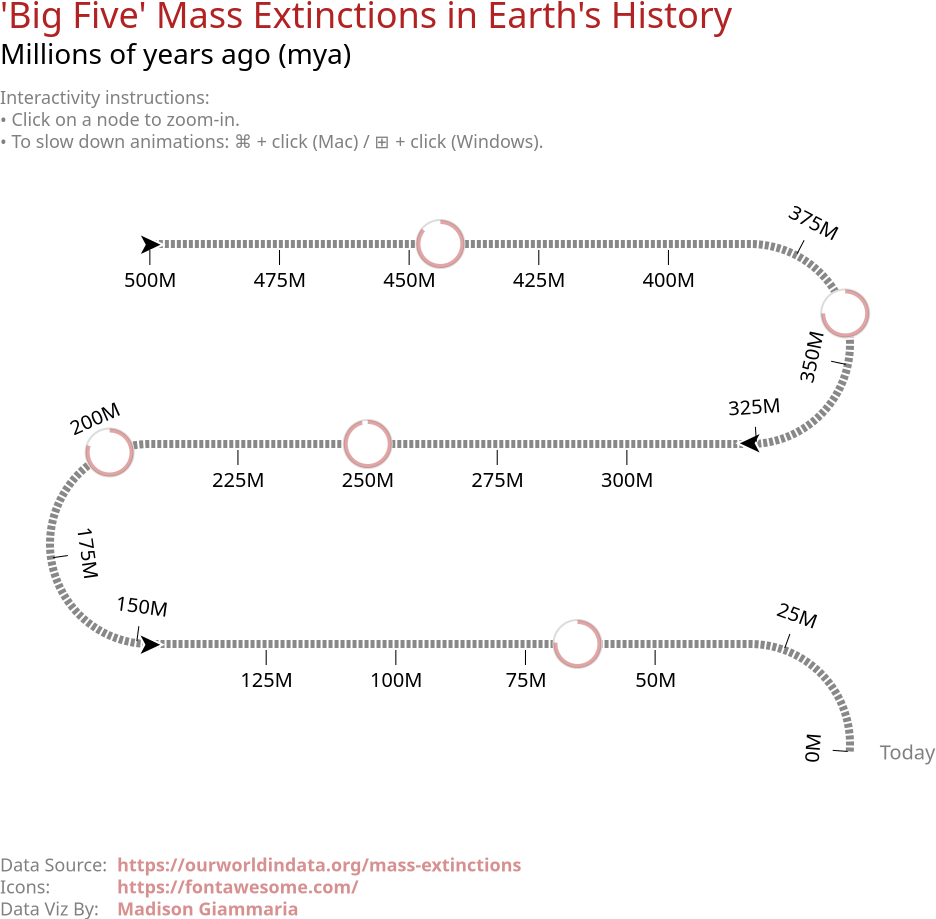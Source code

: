 {
  "$schema": "https://vega.github.io/schema/vega/v5.json",
  "description": "a zoomable serpentine timeline. The serpentine shape can be an option for instances where an oblong canvas is not ideal. This visual incorporates a timer to facilitate zoom and fade animations, offering a technique beneficial for drill-down behavior and exploration. This example reveals a few text marks and icons upon zoom, corresponding to the user-selected node. Alternatively, you can render various mark types, axes, legends, etc., to provide additional insights into the selected node. The behavior and shape can be customized using many of the signals below.",
  "usermeta": {
    "developedBy": "Madison Giammaria",
    "LinkedIn": "https://www.linkedin.com/in/madison-giammaria-58463b33",
    "email": "giammariam@gmail.com"
  },
  "title": {
    "text": "'Big Five' Mass Extinctions in Earth's History",
    "interactive": false,
    "align": "left",
    "fontWeight": 300,
    "fontSize": 18,
    "color": "firebrick",
    "anchor": "start",
    "subtitle": "Millions of years ago (mya)",
    "subtitleFontSize": 14,
    "subtitleFontWeight": 100,
    "offset": 10
  },
  "padding": 0,
  "width": 300,
  "signals": [
    {
      "name": "duration",
      "init": "750",
      "description": "The duration for the zoom transitions. Fade-in transitions will be the same duration, but will be delayed per the amount set here.",
      "on": [
        {
          "events": {"type": "click"},
          "update": "(event.shiftKey || event.metaKey || event.ctrlKey ? 4 : 1) *750"
        }
      ]
    },
    {
      "name": "sRange",
      "description": "serpentine: range for the serpentine scale",
      "update": "[0,sL]"
    },
    {"name": "sH", "description": "serpentine: diameter of arcs", "value": 100},
    {
      "name": "sT",
      "description": "serpentine: thicknes of the line",
      "value": 4
    },
    {"name": "sN", "description": "serpentine: number of arcs", "value": 2.18},
    {
      "name": "tickCount",
      "description": "ticks: number of axis ticks to display on the timeline",
      "value": 21
    },
    {
      "name": "mR",
      "description": "milestone: the radius for the circular milestone markers",
      "update": "10"
    },
    {
      "name": "domain",
      "value": [0, 500],
      "description": "serpentine: manually set the domain extent for the timeline, otherwise set to null to have the domain calculated for you"
    },
    {
      "name": "annotations",
      "description": "serpentine: annotations that appear at the start and end of the timeline",
      "init": "{start: '', end: 'Today'}"
    },
    {
      "name": "sD",
      "update": "[lerp([2*k0,2*k], tEase), lerp([1*k0,1*k], tEase)]",
      "description": "serpentine: dash array for the serpentine line"
    },
    {
      "name": "reverse",
      "description": "serpentine: boolean to indicate whether the scale for the timeline should be reversed",
      "value": true
    },
    {
      "name": "sPct",
      "description": "serpentine: percentage of width for the straight portions of the timeline",
      "value": 1,
      "update": "sPct < 0.25 ? 0 : sPct < 0.75 ? 0.5 : 1"
    },
    {
      "name": "sW",
      "description": "serpentine: horizontal length of straight segments",
      "update": "sPct*width"
    },
    {
      "name": "sL",
      "description": "serpentine: total length of line",
      "update": "(sN+1)*sW+(sN)*sH*PI/2"
    },
    {
      "name": "sA",
      "description": "serpentine: length of an arc segment",
      "update": "(sH*PI/2)"
    },
    {
      "name": "sWsA",
      "description": "serpentine: length of a line + arc segment",
      "update": "(sW + sH*PI/2)"
    },
    {
      "name": "sDomain",
      "description": "serpentine: domain for the serpentine scale",
      "init": "domain ? domain : [+extent(pluck(data('dataset'), 'domain'))[0], +extent(pluck(data('dataset'), 'domain'))[1]]"
    },
    {
      "name": "height",
      "description": "calculated height",
      "update": "extent(pluck(data('serpentine'), 'y'))[1]"
    },
    {
      "name": "hoverFocus",
      "value": 0,
      "on": [
        {"events": {"type": "mouseover"}, "update": "datum"},
        {"events": {"type": "mouseout"}, "update": "null"}
      ]
    },
    {
      "name": "milestoneTooltip",
      "value": "''",
      "on": [
        {
          "events": {"type": "mouseover"},
          "update": "!isValid(hoverFocus) || showDetails ? '' : {title: hoverFocus['domain'] + 'M years ago', 'Event:': hoverFocus['name'], 'Lost:': format(datum['Percentage of species lost'], '.0%') + ' species lost'}"
        },
        {"events": {"type": "mouseout"}, "update": "''"}
      ]
    },
    {
      "name": "k",
      "value": 1,
      "description": "The scale used for zooming based on the focused node",
      "on": [
        {
          "events": [{"type": "click"}],
          "update": "t!== 1 ? k : isValid(datum) ? !isValid(datum['domain']) ? k : k > 1 ? 1 : (_width < _height ? _width : _height)/(2*(mR)) : 1"
        }
      ]
    },
    {
      "name": "k0",
      "value": 1,
      "description": "The previous scale used for zooming based on the focused node",
      "on": [
        {
          "events": [{"signal": "data('focus0')"}],
          "update": "pluck(data('focus0'), 'k')[0]"
        }
      ]
    },
    {
      "name": "root",
      "description": "The initial node (in this case, background rect) which all zoom calculations are based off",
      "update": "{timestamp: now(), id: 0, x: width/2-(sPct===1 ? -15 : 40), 'y': height/2, k: 1}"
    },
    {
      "name": "focus",
      "description": "The user-selected node",
      "init": "root",
      "on": [
        {
          "events": {"type": "click"},
          "update": "t!== 1 || (isValid(datum) && !isValid(datum['domain'])) ? focus : !isValid(datum) || focus['id'] === datum['id'] ? {timestamp: now(), id: root['id'], x: root['x'], 'y': root['y'], k: root['k']} : {timestamp: now(), id: datum['id'], x: datum['x'], y: datum['y'], k: k>1? k : k}"
        }
      ]
    },
    {
      "name": "focus0",
      "description": "The previous user-selected node",
      "update": "data('focus0') && length(data('focus0'))>0 ? data('focus0')[0] : focus"
    },
    {
      "name": "timer",
      "description": "The timer to be used for transitions such as zoom, fade, etc.",
      "on": [{"events": "timer", "update": "now()"}]
    },
    {
      "name": "interpolateTime",
      "description": "the start and end times in miliseconds for animation interpolations",
      "on": [
        {
          "events": {"type": "click"},
          "update": "t!==1 || (isValid(datum) && !isValid(datum['domain'])) ?interpolateTime : {'start': timer, 'end': timer+duration}"
        }
      ]
    },
    {
      "name": "t",
      "description": "The normalized time for easing",
      "update": "interpolateTime ? clamp((timer-interpolateTime.start)/(interpolateTime.end-interpolateTime.start), 0, 1): 1"
    },
    {
      "name": "tEase",
      "value": 1,
      "description": "The easing calculation. Currently set as easeInOutCubic",
      "update": "t < 0.5 ? 4 * t * t * t : (t - 1) * (2 * t - 2) * (2 * t - 2) + 1"
    },
    {
      "name": "interpolateTimeDelayed",
      "description": "The delayed time for easing",
      "on": [
        {
          "events": {"signal": "interpolateTime"},
          "update": "{'start': interpolateTime['end'], 'end': interpolateTime['end']+duration}"
        }
      ]
    },
    {
      "name": "tDelayed",
      "description": "The delayed normalized time for easing",
      "update": "interpolateTimeDelayed ? clamp((timer-interpolateTimeDelayed.start)/(interpolateTimeDelayed.end-interpolateTimeDelayed.start), 0, 1): null"
    },
    {
      "name": "tEaseDelayed",
      "description": "The delayed easing calculation. Currently set as easeInOutCubic",
      "update": "tDelayed < 0.5 ? 4 * tDelayed * tDelayed * tDelayed : (tDelayed - 1) * (2 * tDelayed - 2) * (2 * tDelayed - 2) + 1"
    },
    {
      "name": "showDetails",
      "description": "A boolean to indicate whether to show a node's details",
      "value": false,
      "on": [
        {
          "events": {
            "type": "click",
            "marknames": ["milestone_arc_marks", "milestone_background_marks"]
          },
          "update": "t!== 1 || (isValid(datum) && !isValid(datum['domain'])) ? showDetails : focus['id']===root['id'] ? false : true"
        }
      ]
    },
    {
      "name": "_width",
      "description": "calculated width after marks have been drawn",
      "init": "width",
      "on": [
        {
          "events": {"signal": "timer + 1000 > now()"},
          "update": "pluck(pluck(data('root'), 'bounds'), 'x2')[0]"
        }
      ]
    },
    {
      "name": "_height",
      "description": "calculated width after marks have been drawn",
      "init": "height",
      "on": [
        {
          "events": {"signal": "timer + 1000 > now()"},
          "update": "pluck(pluck(data('root'), 'bounds'), 'y2')[0]"
        }
      ]
    }
  ],
  "scales": [
    {
      "name": "sS1",
      "type": "linear",
      "zero": false,
      "reverse": {"signal": "reverse"},
      "domain": {"signal": "sDomain"},
      "range": {"signal": "sRange"}
    },
    {
      "name": "footerY",
      "type": "band",
      "domain": {"data": "footer", "field": "id"},
      "range": [
        {"signal": "height+60"},
        {"signal": "height+60+length(data('footer'))*11"}
      ]
    }
  ],
  "marks": [
    {
      "name": "helper_text",
      "description": "Interactivity instructions",
      "type": "text",
      "values": [{}],
      "interactive": false,
      "encode": {
        "update": {
          "fill": {"value": "gray"},
          "fontWeight": {"value": 100},
          "fontSize": {"value": 9},
          "text": {
            "signal": "['Interactivity instructions:', '• Click on a node to zoom-in.', '• To slow down animations: ⌘ + click (Mac) / ⊞ + click (Windows).']"
          },
          "x": {
            "signal": "lerp([root['x'] + ((-sH*0.75) - focus0['x']) * k0, root['x'] + ((-sH*0.75) - focus['x']) * k], tEase)"
          },
          "y": {
            "signal": "lerp([root['y'] + (-70 - focus0['y']) * k0, root['y'] + (-70 - focus['y']) * k], tEase)"
          }
        }
      }
    },
    {
      "name": "annotations",
      "description": "Text marks that appear at the start and end of the timeline. Configured using the 'annotations' signal",
      "from": {"data": "domain_extent"},
      "type": "text",
      "interactive": false,
      "encode": {
        "update": {
          "x": {
            "signal": "lerp([root['x'] + (datum['x'] - focus0['x']) * k0, root['x'] + (datum['x'] - focus['x']) * k], tEase)"
          },
          "y": {
            "signal": "lerp([root['y'] + (datum['y'] - focus0['y']) * k0, root['y'] + (datum['y'] - focus['y']) * k], tEase)"
          },
          "text": {
            "signal": "datum['category'] === 'start' ? annotations['start'] : annotations['end']"
          },
          "fontSize": {"value": 10},
          "baseline": {"value": "middle"},
          "align": {"field": "align"},
          "angle": {"field": "angle"},
          "dx": {"field": "dx"},
          "dy": {"signal": "1"},
          "fill": {"value": "gray"}
        }
      }
    },
    {
      "name": "axis_group",
      "description": "group containing all the axis marks - domain, arrow indicators, tick lines, tick labels on straightaways, tick labels on arcs",
      "type": "group",
      "marks": [
        {
          "name": "serpentine_line",
          "description": "The serpentine-shaped line that acts as the domain used for the timeline",
          "type": "line",
          "from": {"data": "serpentine"},
          "interactive": false,
          "encode": {
            "update": {
              "interpolate": {"value": "monotone"},
              "x": {
                "signal": "lerp([root['x'] + (datum['x'] - focus0['x']) * k0, root['x'] + (datum['x'] - focus['x']) * k], tEase)"
              },
              "y": {
                "signal": "lerp([root['y'] + (datum['y'] - focus0['y']) * k0, root['y'] + (datum['y'] - focus['y']) * k], tEase)"
              },
              "strokeDash": {"signal": "sD"},
              "stroke": {"value": "#888"},
              "strokeWidth": {"signal": "sT"}
            }
          }
        },
        {
          "name": "arrow_marks",
          "description": "The arrows to indicate direction that appear at the beginning and end of each arc+straightaway combonation",
          "type": "text",
          "from": {"data": "segment_ends"},
          "interactive": false,
          "encode": {
            "update": {
              "x": {
                "signal": "lerp([root['x'] + (datum['x'] - focus0['x']) * k0, root['x'] + (datum['x'] - focus['x']) * k], tEase)"
              },
              "y": {
                "signal": "lerp([root['y'] + (datum['y'] - focus0['y']) * k0, root['y'] + (datum['y'] - focus['y']) * k], tEase)"
              },
              "dy": {"value": 1},
              "text": {"value": "➤"},
              "fontSize": {"signal": "18"},
              "fill": {"value": "#000"},
              "stroke": {"value": "#fff"},
              "strokeWidth": {"value": 1},
              "angle": {"signal": "datum['direction'] === '→' ? 0 : 180"},
              "align": {"value": "center"},
              "baseline": {"value": "middle"}
            }
          }
        },
        {
          "name": "tick_marks",
          "description": "The line (text mark) designated to each tick",
          "from": {"data": "ticks"},
          "type": "text",
          "interactive": false,
          "encode": {
            "update": {
              "x": {
                "signal": "lerp([root['x'] + (datum['x'] - focus0['x']) * k0, root['x'] + (datum['x'] - focus['x']) * k], tEase)"
              },
              "y": {
                "signal": "lerp([root['y'] + (datum['y'] - focus0['y']) * k0, root['y'] + (datum['y'] - focus['y']) * k], tEase)"
              },
              "dy": {"signal": " datum['type'] === 'straight' ? 2.5 : -2"},
              "text": {"signal": "'|'"},
              "fontSize": {"signal": "7"},
              "fill": {"value": "#000"},
              "angle": {"field": "labelAngle"},
              "align": {"value": "center"},
              "baseline": {
                "signal": "datum['type'] === 'straight' ? 'top' : 'bottom'"
              }
            }
          }
        },
        {
          "name": "tick_labels_straight",
          "description": "The straightaway tick labels",
          "from": {"data": "ticks"},
          "type": "text",
          "interactive": false,
          "encode": {
            "update": {
              "x": {
                "signal": "lerp([root['x'] + (datum['x'] - focus0['x']) * k0, root['x'] + (datum['x'] - focus['x']) * k], tEase)"
              },
              "y": {
                "signal": "lerp([root['y'] + (datum['y'] - focus0['y']) * k0, root['y'] + (datum['y'] - focus['y']) * k], tEase)"
              },
              "dy": {"signal": "(mR+lerp([3.5*k0, 3.5*k], tEase))"},
              "text": {"signal": "datum['domain']+'M'"},
              "fontSize": {"signal": "10"},
              "fill": {"value": "#000"},
              "fillOpacity": {"signal": "datum['type'] === 'straight' ? 1 : 0"},
              "align": {"value": "center"},
              "baseline": {"value": "top"}
            }
          }
        },
        {
          "name": "tick_labels_arc",
          "description": "The arc tick labels",
          "from": {"data": "ticks"},
          "type": "text",
          "interactive": false,
          "encode": {
            "update": {
              "x": {
                "signal": "lerp([root['x'] + (datum['x'] - focus0['x']) * k0, root['x'] + (datum['x'] - focus['x']) * k], tEase)"
              },
              "y": {
                "signal": "lerp([root['y'] + (datum['y'] - focus0['y']) * k0, root['y'] + (datum['y'] - focus['y']) * k], tEase)"
              },
              "dy": {"signal": "-(mR+(lerp([3*k0, 3*k], tEase)))"},
              "text": {"signal": "datum['domain']+'M'"},
              "fontSize": {"signal": "10"},
              "fill": {"value": "#000"},
              "angle": {"field": "labelAngle"},
              "fillOpacity": {"signal": "datum['type'] === 'straight' ? 0 : 1"},
              "align": {"value": "center"},
              "baseline": {"value": "bottom"}
            }
          }
        }
      ]
    },
    {
      "type": "group",
      "name": "milestone_group",
      "description": "group containing the milestone backgrounds and arcs",
      "marks": [
        {
          "name": "milestone_background_marks",
          "description": "Arcs that serve as the milestone background",
          "type": "arc",
          "from": {"data": "milestones"},
          "encode": {
            "update": {
              "tooltip": {"signal": "milestoneTooltip"},
              "cursor": {"value": "pointer"},
              "x": {
                "signal": "lerp([root['x'] + (datum['x'] - focus0['x']) * k0, root['x'] + (datum['x'] - focus['x']) * k], tEase)"
              },
              "y": {
                "signal": "lerp([root['y'] + (datum['y'] - focus0['y']) * k0, root['y'] + (datum['y'] - focus['y']) * k], tEase)"
              },
              "startAngle": {"signal": "0"},
              "endAngle": {"signal": "2*PI"},
              "innerRadius": {"signal": "0"},
              "outerRadius": {
                "signal": "lerp([(mR+mR/5)*k0, (mR+mR/5)*k], tEase)"
              },
              "stroke": {"value": "gainsboro"},
              "strokeWidth": {"value": 1},
              "fill": {"value": "#fff"}
            }
          }
        },
        {
          "name": "milestone_arc_marks",
          "description": "Arcs that serve as an encoded percentage for a given measure",
          "type": "arc",
          "from": {"data": "milestones"},
          "encode": {
            "update": {
              "cursor": {"value": "pointer"},
              "tooltip": {"signal": "milestoneTooltip"},
              "x": {
                "signal": "lerp([root['x'] + (datum['x'] - focus0['x']) * k0, root['x'] + (datum['x'] - focus['x']) * k], tEase)"
              },
              "y": {
                "signal": "lerp([root['y'] + (datum['y'] - focus0['y']) * k0, root['y'] + (datum['y'] - focus['y']) * k], tEase)"
              },
              "startAngle": {"signal": "0"},
              "endAngle": {
                "signal": "(2*PI)*datum['Percentage of species lost']"
              },
              "innerRadius": {
                "signal": "showDetails ? lerp([mR*k0, mR*1.1*k], tEase) : lerp([mR*1.1*k0, mR*k], tEase)"
              },
              "outerRadius": {
                "signal": "lerp([(mR+mR/5)*k0, (mR+mR/5)*k], tEase)"
              },
              "fillOpacity": {"field": "fillOpacity"},
              "fill": {"value": "firebrick"}
            }
          }
        }
      ]
    },
    {
      "type": "group",
      "name": "footer_group",
      "description": "The group of marks located at the bottom of the canvas that provide additional information about the visual",
      "marks": [
        {
          "name": "footer_prefix_text",
          "description": "The labels for each footer item",
          "type": "text",
          "from": {"data": "footer"},
          "interactive": false,
          "encode": {
            "update": {
              "opacity": {"value": 1},
              "fill": {"value": "gray"},
              "fontWeight": {"value": 100},
              "fontSize": {"value": 9},
              "x": {"signal": "-sH*0.75"},
              "y": {
                "signal": "lerp([scale('footerY', datum['id'])*k0,scale('footerY', datum['id'])*k], tEase)"
              },
              "text": {"signal": "datum['text'][0]"}
            }
          }
        },
        {
          "name": "footer_href_text",
          "description": "The hyperlinks for each footer item",
          "type": "text",
          "from": {"data": "footer"},
          "encode": {
            "update": {
              "opacity": {"value": 0.5},
              "fill": {"value": "firebrick"},
              "fontWeight": {"value": 600},
              "fontSize": {"value": 9},
              "x": {
                "signal": "data('footer_prefix_text')[0]['bounds']['x2']+5"
              },
              "y": {
                "signal": "lerp([scale('footerY', datum['id'])*k0,scale('footerY', datum['id'])*k], tEase)"
              },
              "text": {"signal": "datum['text'][1]"},
              "href": {"field": "href"},
              "cursor": {"value": "pointer"},
              "tooltip": {"field": "href"}
            },
            "hover": {"opacity": {"value": 1}}
          }
        }
      ]
    },
    {
      "name": "details_title",
      "details": "the name of the node (appears on zoom)",
      "type": "text",
      "from": {"data": "details_data"},
      "interactive": false,
      "encode": {
        "enter": {
          "text": {"signal": "datum['name']"},
          "fill": {"value": "#000"},
          "fontSize": {"signal": "0.085*(_width < _height ? width : height)"},
          "align": {"value": "center"},
          "x": {"signal": "width/2-(sPct===1 ? -15 : 40)"},
          "y": {"signal": "height/2-(mR*k)*0.75"},
          "fillOpacity": {"value": 0.65},
          "baseline": {"value": "bottom"},
          "opacity": {"value": 0}
        },
        "update": {"opacity": {"signal": "!showDetails ? 0 : tEaseDelayed"}}
      }
    },
    {
      "name": "details_title_subtitle",
      "details": "the subtitle of the node (appears on zoom)",
      "type": "text",
      "from": {"data": "details_data"},
      "interactive": false,
      "encode": {
        "enter": {
          "text": {"signal": "datum['domain'] + ' million years ago'"},
          "fill": {"value": "firebrick"},
          "fontSize": {"signal": "0.05*(_width < _height ? width : height)"},
          "align": {"value": "center"},
          "fontWeight": {"value": "bold"},
          "x": {"signal": "width/2-(sPct===1 ? -15 : 40)"},
          "y": {
            "signal": "data('details_title')[0]['bounds']['y2']+0.01*((_width < _height ? width : height))"
          },
          "baseline": {"value": "top"},
          "opacity": {"value": 0}
        },
        "update": {"opacity": {"signal": "!showDetails ? 0 : tEaseDelayed"}}
      }
    },
    {
      "name": "details_percentage",
      "details": "the measure as text formatted as a percentage (appears on zoom)",
      "type": "text",
      "from": {"data": "details_data"},
      "interactive": false,
      "encode": {
        "enter": {
          "text": {
            "signal": "format(datum['Percentage of species lost'], '.0%')"
          },
          "fill": {"value": "firebrick"},
          "fontSize": {"signal": "0.25*(_width < _height ? width : height)"},
          "align": {"value": "center"},
          "fontWeight": {"value": "bold"},
          "x": {"signal": "width/2-(sPct===1 ? -15 : 40)"},
          "y": {
            "signal": "data('details_title_subtitle')[0]['bounds']['y2']+0.01*((_width < _height ? width : height))"
          },
          "baseline": {"value": "top"},
          "opacity": {"value": 0}
        },
        "update": {"opacity": {"signal": "!showDetails ? 0 : tEaseDelayed"}}
      }
    },
    {
      "name": "details_percentage_suffix",
      "details": "the text that appears after the measure percentage text (appears on zoom)",
      "type": "text",
      "from": {"data": "details_data"},
      "interactive": false,
      "encode": {
        "enter": {
          "x": {"signal": "width/2-(sPct===1 ? -15 : 40)"},
          "y": {
            "signal": "data('details_percentage')[0]['bounds']['y2']-(0.035*mR*k)"
          },
          "text": {"signal": "'species lost'"},
          "fill": {"value": "firebrick"},
          "fontWeight": {"value": 100},
          "fontStyle": {"value": "italic"},
          "fontSize": {"signal": "0.065*(_width < _height ? width : height)"},
          "align": {"value": "center"},
          "baseline": {"value": "top"},
          "opacity": {"value": 0}
        },
        "update": {"opacity": {"signal": "!showDetails ? 0 : tEaseDelayed"}}
      }
    },
    {
      "name": "details_desecription",
      "details": "Wrapped text that further describes the user-selected node (appears on zoom)",
      "type": "text",
      "from": {"data": "details_COE"},
      "interactive": false,
      "encode": {
        "enter": {
          "text": {"field": "line"},
          "fill": {"value": "#000"},
          "font": {"value": "Consolas"},
          "fontSize": {"field": "fontSize"},
          "align": {"value": "center"},
          "x": {"signal": "width/2-(sPct===1 ? -15 : 40)"},
          "y": {
            "signal": "data('details_percentage_suffix')[0]['bounds']['y2']+(0.09*mR*k)+datum['y']"
          },
          "baseline": {"value": "top"},
          "fillOpacity": {"value": 0.65},
          "opacity": {"value": 0}
        },
        "update": {"opacity": {"signal": "!showDetails ? 0 : tEaseDelayed"}}
      }
    },
    {
      "name": "details_icon_path",
      "details": "An icon associated with the user-selected node (appears on zoom)",
      "type": "symbol",
      "from": {"data": "details_data"},
      "interactive": false,
      "encode": {
        "enter": {
          "shape": {"field": "path"},
          "fill": {"value": "firebrick"},
          "fontSize": {"field": "fontSize"},
          "align": {"value": "left"},
          "x": {
            "signal": "width/2-(sPct===1 ? -15 : 40)-((256*datum['pathSize'])*1.5)+datum['iconDx']"
          },
          "size": {"field": "pathSize"},
          "y": {
            "signal": "data('details_desecription')[0]['bounds']['y2'] + (data('details_COE')[0]['lines']*data('details_COE')[0]['line_height'])"
          },
          "fillOpacity": {"value": 0.25},
          "opacity": {"value": 0}
        },
        "update": {"opacity": {"signal": "!showDetails ? 0 : tEaseDelayed"}}
      }
    }
  ],
  "data": [
    {
      "name": "dataset",
      "values": [
        {
          "domain": 444,
          "name": "End Ordovician",
          "Percentage of species lost": 0.86,
          "Cause of extinction": "Intense glacial and interglacial periods created large sea-level swings and moved shorelines dramatically. The tectonic uplift of the Appalachian mountains created lots of weathering, sequestration of CO2, and with it, changes in climate and ocean chemistry.",
          "iconDx": -10,
          "path": "M269.5 69.9c11.1-7.9 25.9-7.9 37 0C329 85.4 356.5 96 384 96c26.9 0 55.4-10.8 77.4-26.1l0 0c11.9-8.5 28.1-7.8 39.2 1.7c14.4 11.9 32.5 21 50.6 25.2c17.2 4 27.9 21.2 23.9 38.4s-21.2 27.9-38.4 23.9c-24.5-5.7-44.9-16.5-58.2-25C449.5 149.7 417 160 384 160c-31.9 0-60.6-9.9-80.4-18.9c-5.8-2.7-11.1-5.3-15.6-7.7c-4.5 2.4-9.7 5.1-15.6 7.7c-19.8 9-48.5 18.9-80.4 18.9c-33 0-65.5-10.3-94.5-25.8c-13.4 8.4-33.7 19.3-58.2 25c-17.2 4-34.4-6.7-38.4-23.9s6.7-34.4 23.9-38.4C42.8 92.6 61 83.5 75.3 71.6c11.1-9.5 27.3-10.1 39.2-1.7l0 0C136.7 85.2 165.1 96 192 96c27.5 0 55-10.6 77.5-26.1zm37 288C329 373.4 356.5 384 384 384c26.9 0 55.4-10.8 77.4-26.1l0 0c11.9-8.5 28.1-7.8 39.2 1.7c14.4 11.9 32.5 21 50.6 25.2c17.2 4 27.9 21.2 23.9 38.4s-21.2 27.9-38.4 23.9c-24.5-5.7-44.9-16.5-58.2-25C449.5 437.7 417 448 384 448c-31.9 0-60.6-9.9-80.4-18.9c-5.8-2.7-11.1-5.3-15.6-7.7c-4.5 2.4-9.7 5.1-15.6 7.7c-19.8 9-48.5 18.9-80.4 18.9c-33 0-65.5-10.3-94.5-25.8c-13.4 8.4-33.7 19.3-58.2 25c-17.2 4-34.4-6.7-38.4-23.9s6.7-34.4 23.9-38.4c18.1-4.2 36.2-13.3 50.6-25.2c11.1-9.4 27.3-10.1 39.2-1.7l0 0C136.7 373.2 165.1 384 192 384c27.5 0 55-10.6 77.5-26.1c11.1-7.9 25.9-7.9 37 0zm0-144C329 229.4 356.5 240 384 240c26.9 0 55.4-10.8 77.4-26.1l0 0c11.9-8.5 28.1-7.8 39.2 1.7c14.4 11.9 32.5 21 50.6 25.2c17.2 4 27.9 21.2 23.9 38.4s-21.2 27.9-38.4 23.9c-24.5-5.7-44.9-16.5-58.2-25C449.5 293.7 417 304 384 304c-31.9 0-60.6-9.9-80.4-18.9c-5.8-2.7-11.1-5.3-15.6-7.7c-4.5 2.4-9.7 5.1-15.6 7.7c-19.8 9-48.5 18.9-80.4 18.9c-33 0-65.5-10.3-94.5-25.8c-13.4 8.4-33.7 19.3-58.2 25c-17.2 4-34.4-6.7-38.4-23.9s6.7-34.4 23.9-38.4c18.1-4.2 36.2-13.3 50.6-25.2c11.1-9.5 27.3-10.1 39.2-1.7l0 0C136.7 229.2 165.1 240 192 240c27.5 0 55-10.6 77.5-26.1c11.1-7.9 25.9-7.9 37 0z"
        },
        {
          "domain": 360,
          "name": "Late Devonian",
          "Percentage of species lost": 0.75,
          "Cause of extinction": "Rapid growth and diversification of land plants generated rapid and severe global cooling.",
          "iconDx": -2,
          "path": "M512 32c0 113.6-84.6 207.5-194.2 222c-7.1-53.4-30.6-101.6-65.3-139.3C290.8 46.3 364 0 448 0h32c17.7 0 32 14.3 32 32zM0 96C0 78.3 14.3 64 32 64H64c123.7 0 224 100.3 224 224v32V480c0 17.7-14.3 32-32 32s-32-14.3-32-32V320C100.3 320 0 219.7 0 96z"
        },
        {
          "domain": 250,
          "name": "End Permian",
          "Percentage of species lost": 0.96,
          "Cause of extinction": "Intense volcanic activity in Siberia. This caused global warming. Elevated CO2 and sulfur (H2S) levels from volcanoes caused ocean acidification, acid rain, and other changes in ocean and land chemistry.",
          "iconDx": -5,
          "path": "M160 144c-35.3 0-64-28.7-64-64s28.7-64 64-64c15.7 0 30 5.6 41.2 15C212.4 12.4 232.7 0 256 0s43.6 12.4 54.8 31C322 21.6 336.3 16 352 16c35.3 0 64 28.7 64 64s-28.7 64-64 64c-14.7 0-28.3-5-39.1-13.3l-32 48C275.3 187 266 192 256 192s-19.3-5-24.9-13.3l-32-48C188.3 139 174.7 144 160 144zM144 352l48.4-24.2c10.2-5.1 21.6-7.8 33-7.8c19.6 0 38.4 7.8 52.2 21.6l32.5 32.5c6.3 6.3 14.9 9.9 23.8 9.9c11.3 0 21.8-5.6 28-15l9.7-14.6-58.9-66.3c-9.1-10.2-22.2-16.1-35.9-16.1H235.1c-13.7 0-26.8 5.9-35.9 16.1l-59.9 67.4L144 352zm19.4-95.8c18.2-20.5 44.3-32.2 71.8-32.2h41.8c27.4 0 53.5 11.7 71.8 32.2l150.2 169c8.5 9.5 13.2 21.9 13.2 34.7c0 28.8-23.4 52.2-52.2 52.2H52.2C23.4 512 0 488.6 0 459.8c0-12.8 4.7-25.1 13.2-34.7l150.2-169z"
        },
        {
          "domain": 200,
          "name": "End Triassic",
          "Percentage of species lost": 0.8,
          "Cause of extinction": "Underwater volcanic activity in the Central Atlantic Magmatic Province (CAMP) caused global warming and a dramatic change in the chemical composition of the oceans.",
          "iconDx": -10,
          "path": "M288 352c17.7 0 32-14.3 32-32V109.3l25.4 25.4c12.5 12.5 32.8 12.5 45.3 0s12.5-32.8 0-45.3l-80-80c-12.5-12.5-32.8-12.5-45.3 0l-80 80c-12.5 12.5-12.5 32.8 0 45.3s32.8 12.5 45.3 0L256 109.3V320c0 17.7 14.3 32 32 32zm-18.5 69.9C247 437.4 219.5 448 192 448c-26.9 0-55.3-10.8-77.4-26.1l0 0c-11.9-8.5-28.1-7.8-39.2 1.7c-14.4 11.9-32.5 21-50.6 25.2c-17.2 4-27.9 21.2-23.9 38.4s21.2 27.9 38.4 23.9c24.5-5.7 44.9-16.5 58.2-25C126.5 501.7 159 512 192 512c31.9 0 60.6-9.9 80.4-18.9c5.8-2.7 11.1-5.3 15.6-7.7c4.5 2.4 9.7 5.1 15.6 7.7c19.8 9 48.5 18.9 80.4 18.9c33 0 65.5-10.3 94.5-25.8c13.4 8.4 33.7 19.3 58.2 25c17.2 4 34.4-6.7 38.4-23.9s-6.7-34.4-23.9-38.4c-18.1-4.2-36.2-13.3-50.6-25.2c-11.1-9.4-27.3-10.1-39.2-1.7l0 0C439.4 437.2 410.9 448 384 448c-27.5 0-55-10.6-77.5-26.1c-11.1-7.9-25.9-7.9-37 0zM192 192H48c-26.5 0-48 21.5-48 48V425c5.3-3.1 11.2-5.4 17.5-6.9c13.1-3.1 26.7-9.8 37.3-18.6c22.2-18.7 54.3-20.1 78.1-3.4c18 12.4 40.1 20.3 59.1 20.3V192zm384 48c0-26.5-21.5-48-48-48H384V416.5h0c19 0 41.2-7.9 59.2-20.3c23.8-16.7 55.8-15.3 78.1 3.4c10.6 8.8 24.2 15.6 37.3 18.6c6.3 1.5 12.1 3.8 17.5 6.9V240z"
        },
        {
          "domain": 65,
          "name": "End Cretaceous",
          "Percentage of species lost": 0.76,
          "Cause of extinction": "Asteroid impact in Yucatán, Mexico. This caused a global cataclysm and rapid cooling. Some changes may have already pre-dated this asteroid, with intense volcanic activity and tectonic uplift.",
          "iconDx": -1,
          "path": "M493.7 .9L299.4 75.6l2.3-29.3c1-12.8-12.8-21.5-24-15.1L101.3 133.4C38.6 169.7 0 236.6 0 309C0 421.1 90.9 512 203 512c72.4 0 139.4-38.6 175.7-101.3L480.8 234.3c6.5-11.1-2.2-25-15.1-24l-29.3 2.3L511.1 18.3c.6-1.5 .9-3.2 .9-4.8C512 6 506 0 498.5 0c-1.7 0-3.3 .3-4.8 .9zM192 192a128 128 0 1 1 0 256 128 128 0 1 1 0-256zm0 96a32 32 0 1 0 -64 0 32 32 0 1 0 64 0zm16 96a16 16 0 1 0 0-32 16 16 0 1 0 0 32z"
        }
      ]
    },
    {
      "name": "serpentineDomain",
      "values": [
        {
          "domain": [
            0,
            0.1,
            0.2,
            0.30000000000000004,
            0.4,
            0.5,
            0.6000000000000001,
            0.7000000000000001,
            0.8,
            0.9,
            1,
            1.1,
            1.2000000000000002,
            1.3,
            1.4000000000000001,
            1.5,
            1.6,
            1.7000000000000002,
            1.8,
            1.9000000000000001,
            2,
            2.1,
            2.2,
            2.3000000000000003,
            2.4000000000000004,
            2.5,
            2.6,
            2.7,
            2.8000000000000003,
            2.9000000000000004,
            3,
            3.1,
            3.2,
            3.3000000000000003,
            3.4000000000000004,
            3.5,
            3.6,
            3.7,
            3.8000000000000003,
            3.9000000000000004,
            4,
            4.1000000000000005,
            4.2,
            4.3,
            4.4,
            4.5,
            4.6000000000000005,
            4.7,
            4.800000000000001,
            4.9,
            5,
            5.1000000000000005,
            5.2,
            5.300000000000001,
            5.4,
            5.5,
            5.6000000000000005,
            5.7,
            5.800000000000001,
            5.9,
            6,
            6.1000000000000005,
            6.2,
            6.300000000000001,
            6.4,
            6.5,
            6.6000000000000005,
            6.7,
            6.800000000000001,
            6.9,
            7,
            7.1000000000000005,
            7.2,
            7.300000000000001,
            7.4,
            7.5,
            7.6000000000000005,
            7.7,
            7.800000000000001,
            7.9,
            8,
            8.1,
            8.200000000000001,
            8.3,
            8.4,
            8.5,
            8.6,
            8.700000000000001,
            8.8,
            8.9,
            9,
            9.1,
            9.200000000000001,
            9.3,
            9.4,
            9.5,
            9.600000000000001,
            9.700000000000001,
            9.8,
            9.9,
            10,
            10.100000000000001,
            10.200000000000001,
            10.3,
            10.4,
            10.5,
            10.600000000000001,
            10.700000000000001,
            10.8,
            10.9,
            11,
            11.100000000000001,
            11.200000000000001,
            11.3,
            11.4,
            11.5,
            11.600000000000001,
            11.700000000000001,
            11.8,
            11.9,
            12,
            12.100000000000001,
            12.200000000000001,
            12.3,
            12.4,
            12.5,
            12.600000000000001,
            12.700000000000001,
            12.8,
            12.9,
            13,
            13.100000000000001,
            13.200000000000001,
            13.3,
            13.4,
            13.5,
            13.600000000000001,
            13.700000000000001,
            13.8,
            13.9,
            14,
            14.100000000000001,
            14.200000000000001,
            14.3,
            14.4,
            14.5,
            14.600000000000001,
            14.700000000000001,
            14.8,
            14.9,
            15,
            15.100000000000001,
            15.200000000000001,
            15.3,
            15.4,
            15.5,
            15.600000000000001,
            15.700000000000001,
            15.8,
            15.9,
            16,
            16.1,
            16.2,
            16.3,
            16.400000000000002,
            16.5,
            16.6,
            16.7,
            16.8,
            16.900000000000002,
            17,
            17.1,
            17.2,
            17.3,
            17.400000000000002,
            17.5,
            17.6,
            17.7,
            17.8,
            17.900000000000002,
            18,
            18.1,
            18.2,
            18.3,
            18.400000000000002,
            18.5,
            18.6,
            18.7,
            18.8,
            18.900000000000002,
            19,
            19.1,
            19.200000000000003,
            19.3,
            19.400000000000002,
            19.5,
            19.6,
            19.700000000000003,
            19.8,
            19.900000000000002,
            20,
            20.1,
            20.200000000000003,
            20.3,
            20.400000000000002,
            20.5,
            20.6,
            20.700000000000003,
            20.8,
            20.900000000000002,
            21,
            21.1,
            21.200000000000003,
            21.3,
            21.400000000000002,
            21.5,
            21.6,
            21.700000000000003,
            21.8,
            21.900000000000002,
            22,
            22.1,
            22.200000000000003,
            22.3,
            22.400000000000002,
            22.5,
            22.6,
            22.700000000000003,
            22.8,
            22.900000000000002,
            23,
            23.1,
            23.200000000000003,
            23.3,
            23.400000000000002,
            23.5,
            23.6,
            23.700000000000003,
            23.8,
            23.900000000000002,
            24,
            24.1,
            24.200000000000003,
            24.3,
            24.400000000000002,
            24.5,
            24.6,
            24.700000000000003,
            24.8,
            24.900000000000002,
            25,
            25.1,
            25.200000000000003,
            25.3,
            25.400000000000002,
            25.5,
            25.6,
            25.700000000000003,
            25.8,
            25.900000000000002,
            26,
            26.1,
            26.200000000000003,
            26.3,
            26.400000000000002,
            26.5,
            26.6,
            26.700000000000003,
            26.8,
            26.900000000000002,
            27,
            27.1,
            27.200000000000003,
            27.3,
            27.400000000000002,
            27.5,
            27.6,
            27.700000000000003,
            27.8,
            27.900000000000002,
            28,
            28.1,
            28.200000000000003,
            28.3,
            28.400000000000002,
            28.5,
            28.6,
            28.700000000000003,
            28.8,
            28.900000000000002,
            29,
            29.1,
            29.200000000000003,
            29.3,
            29.400000000000002,
            29.5,
            29.6,
            29.700000000000003,
            29.8,
            29.900000000000002,
            30,
            30.1,
            30.200000000000003,
            30.3,
            30.400000000000002,
            30.5,
            30.6,
            30.700000000000003,
            30.8,
            30.900000000000002,
            31,
            31.1,
            31.200000000000003,
            31.3,
            31.400000000000002,
            31.5,
            31.6,
            31.700000000000003,
            31.8,
            31.900000000000002,
            32,
            32.1,
            32.2,
            32.300000000000004,
            32.4,
            32.5,
            32.6,
            32.7,
            32.800000000000004,
            32.9,
            33,
            33.1,
            33.2,
            33.300000000000004,
            33.4,
            33.5,
            33.6,
            33.7,
            33.800000000000004,
            33.9,
            34,
            34.1,
            34.2,
            34.300000000000004,
            34.4,
            34.5,
            34.6,
            34.7,
            34.800000000000004,
            34.9,
            35,
            35.1,
            35.2,
            35.300000000000004,
            35.4,
            35.5,
            35.6,
            35.7,
            35.800000000000004,
            35.9,
            36,
            36.1,
            36.2,
            36.300000000000004,
            36.4,
            36.5,
            36.6,
            36.7,
            36.800000000000004,
            36.9,
            37,
            37.1,
            37.2,
            37.300000000000004,
            37.4,
            37.5,
            37.6,
            37.7,
            37.800000000000004,
            37.9,
            38,
            38.1,
            38.2,
            38.300000000000004,
            38.400000000000006,
            38.5,
            38.6,
            38.7,
            38.800000000000004,
            38.900000000000006,
            39,
            39.1,
            39.2,
            39.300000000000004,
            39.400000000000006,
            39.5,
            39.6,
            39.7,
            39.800000000000004,
            39.900000000000006,
            40,
            40.1,
            40.2,
            40.300000000000004,
            40.400000000000006,
            40.5,
            40.6,
            40.7,
            40.800000000000004,
            40.900000000000006,
            41,
            41.1,
            41.2,
            41.300000000000004,
            41.400000000000006,
            41.5,
            41.6,
            41.7,
            41.800000000000004,
            41.900000000000006,
            42,
            42.1,
            42.2,
            42.300000000000004,
            42.400000000000006,
            42.5,
            42.6,
            42.7,
            42.800000000000004,
            42.900000000000006,
            43,
            43.1,
            43.2,
            43.300000000000004,
            43.400000000000006,
            43.5,
            43.6,
            43.7,
            43.800000000000004,
            43.900000000000006,
            44,
            44.1,
            44.2,
            44.300000000000004,
            44.400000000000006,
            44.5,
            44.6,
            44.7,
            44.800000000000004,
            44.900000000000006,
            45,
            45.1,
            45.2,
            45.300000000000004,
            45.400000000000006,
            45.5,
            45.6,
            45.7,
            45.800000000000004,
            45.900000000000006,
            46,
            46.1,
            46.2,
            46.300000000000004,
            46.400000000000006,
            46.5,
            46.6,
            46.7,
            46.800000000000004,
            46.900000000000006,
            47,
            47.1,
            47.2,
            47.300000000000004,
            47.400000000000006,
            47.5,
            47.6,
            47.7,
            47.800000000000004,
            47.900000000000006,
            48,
            48.1,
            48.2,
            48.300000000000004,
            48.400000000000006,
            48.5,
            48.6,
            48.7,
            48.800000000000004,
            48.900000000000006,
            49,
            49.1,
            49.2,
            49.300000000000004,
            49.400000000000006,
            49.5,
            49.6,
            49.7,
            49.800000000000004,
            49.900000000000006,
            50,
            50.1,
            50.2,
            50.300000000000004,
            50.400000000000006,
            50.5,
            50.6,
            50.7,
            50.800000000000004,
            50.900000000000006,
            51,
            51.1,
            51.2,
            51.300000000000004,
            51.400000000000006,
            51.5,
            51.6,
            51.7,
            51.800000000000004,
            51.900000000000006,
            52,
            52.1,
            52.2,
            52.300000000000004,
            52.400000000000006,
            52.5,
            52.6,
            52.7,
            52.800000000000004,
            52.900000000000006,
            53,
            53.1,
            53.2,
            53.300000000000004,
            53.400000000000006,
            53.5,
            53.6,
            53.7,
            53.800000000000004,
            53.900000000000006,
            54,
            54.1,
            54.2,
            54.300000000000004,
            54.400000000000006,
            54.5,
            54.6,
            54.7,
            54.800000000000004,
            54.900000000000006,
            55,
            55.1,
            55.2,
            55.300000000000004,
            55.400000000000006,
            55.5,
            55.6,
            55.7,
            55.800000000000004,
            55.900000000000006,
            56,
            56.1,
            56.2,
            56.300000000000004,
            56.400000000000006,
            56.5,
            56.6,
            56.7,
            56.800000000000004,
            56.900000000000006,
            57,
            57.1,
            57.2,
            57.300000000000004,
            57.400000000000006,
            57.5,
            57.6,
            57.7,
            57.800000000000004,
            57.900000000000006,
            58,
            58.1,
            58.2,
            58.300000000000004,
            58.400000000000006,
            58.5,
            58.6,
            58.7,
            58.800000000000004,
            58.900000000000006,
            59,
            59.1,
            59.2,
            59.300000000000004,
            59.400000000000006,
            59.5,
            59.6,
            59.7,
            59.800000000000004,
            59.900000000000006,
            60,
            60.1,
            60.2,
            60.300000000000004,
            60.400000000000006,
            60.5,
            60.6,
            60.7,
            60.800000000000004,
            60.900000000000006,
            61,
            61.1,
            61.2,
            61.300000000000004,
            61.400000000000006,
            61.5,
            61.6,
            61.7,
            61.800000000000004,
            61.900000000000006,
            62,
            62.1,
            62.2,
            62.300000000000004,
            62.400000000000006,
            62.5,
            62.6,
            62.7,
            62.800000000000004,
            62.900000000000006,
            63,
            63.1,
            63.2,
            63.300000000000004,
            63.400000000000006,
            63.5,
            63.6,
            63.7,
            63.800000000000004,
            63.900000000000006,
            64,
            64.10000000000001,
            64.2,
            64.3,
            64.4,
            64.5,
            64.60000000000001,
            64.7,
            64.8,
            64.9,
            65,
            65.10000000000001,
            65.2,
            65.3,
            65.4,
            65.5,
            65.60000000000001,
            65.7,
            65.8,
            65.9,
            66,
            66.10000000000001,
            66.2,
            66.3,
            66.4,
            66.5,
            66.60000000000001,
            66.7,
            66.8,
            66.9,
            67,
            67.10000000000001,
            67.2,
            67.3,
            67.4,
            67.5,
            67.60000000000001,
            67.7,
            67.8,
            67.9,
            68,
            68.10000000000001,
            68.2,
            68.3,
            68.4,
            68.5,
            68.60000000000001,
            68.7,
            68.8,
            68.9,
            69,
            69.10000000000001,
            69.2,
            69.3,
            69.4,
            69.5,
            69.60000000000001,
            69.7,
            69.8,
            69.9,
            70,
            70.10000000000001,
            70.2,
            70.3,
            70.4,
            70.5,
            70.60000000000001,
            70.7,
            70.8,
            70.9,
            71,
            71.10000000000001,
            71.2,
            71.3,
            71.4,
            71.5,
            71.60000000000001,
            71.7,
            71.8,
            71.9,
            72,
            72.10000000000001,
            72.2,
            72.3,
            72.4,
            72.5,
            72.60000000000001,
            72.7,
            72.8,
            72.9,
            73,
            73.10000000000001,
            73.2,
            73.3,
            73.4,
            73.5,
            73.60000000000001,
            73.7,
            73.8,
            73.9,
            74,
            74.10000000000001,
            74.2,
            74.3,
            74.4,
            74.5,
            74.60000000000001,
            74.7,
            74.8,
            74.9,
            75,
            75.10000000000001,
            75.2,
            75.3,
            75.4,
            75.5,
            75.60000000000001,
            75.7,
            75.8,
            75.9,
            76,
            76.10000000000001,
            76.2,
            76.3,
            76.4,
            76.5,
            76.60000000000001,
            76.7,
            76.80000000000001,
            76.9,
            77,
            77.10000000000001,
            77.2,
            77.30000000000001,
            77.4,
            77.5,
            77.60000000000001,
            77.7,
            77.80000000000001,
            77.9,
            78,
            78.10000000000001,
            78.2,
            78.30000000000001,
            78.4,
            78.5,
            78.60000000000001,
            78.7,
            78.80000000000001,
            78.9,
            79,
            79.10000000000001,
            79.2,
            79.30000000000001,
            79.4,
            79.5,
            79.60000000000001,
            79.7,
            79.80000000000001,
            79.9,
            80,
            80.10000000000001,
            80.2,
            80.30000000000001,
            80.4,
            80.5,
            80.60000000000001,
            80.7,
            80.80000000000001,
            80.9,
            81,
            81.10000000000001,
            81.2,
            81.30000000000001,
            81.4,
            81.5,
            81.60000000000001,
            81.7,
            81.80000000000001,
            81.9,
            82,
            82.10000000000001,
            82.2,
            82.30000000000001,
            82.4,
            82.5,
            82.60000000000001,
            82.7,
            82.80000000000001,
            82.9,
            83,
            83.10000000000001,
            83.2,
            83.30000000000001,
            83.4,
            83.5,
            83.60000000000001,
            83.7,
            83.80000000000001,
            83.9,
            84,
            84.10000000000001,
            84.2,
            84.30000000000001,
            84.4,
            84.5,
            84.60000000000001,
            84.7,
            84.80000000000001,
            84.9,
            85,
            85.10000000000001,
            85.2,
            85.30000000000001,
            85.4,
            85.5,
            85.60000000000001,
            85.7,
            85.80000000000001,
            85.9,
            86,
            86.10000000000001,
            86.2,
            86.30000000000001,
            86.4,
            86.5,
            86.60000000000001,
            86.7,
            86.80000000000001,
            86.9,
            87,
            87.10000000000001,
            87.2,
            87.30000000000001,
            87.4,
            87.5,
            87.60000000000001,
            87.7,
            87.80000000000001,
            87.9,
            88,
            88.10000000000001,
            88.2,
            88.30000000000001,
            88.4,
            88.5,
            88.60000000000001,
            88.7,
            88.80000000000001,
            88.9,
            89,
            89.10000000000001,
            89.2,
            89.30000000000001,
            89.4,
            89.5,
            89.60000000000001,
            89.7,
            89.80000000000001,
            89.9,
            90,
            90.10000000000001,
            90.2,
            90.30000000000001,
            90.4,
            90.5,
            90.60000000000001,
            90.7,
            90.80000000000001,
            90.9,
            91,
            91.10000000000001,
            91.2,
            91.30000000000001,
            91.4,
            91.5,
            91.60000000000001,
            91.7,
            91.80000000000001,
            91.9,
            92,
            92.10000000000001,
            92.2,
            92.30000000000001,
            92.4,
            92.5,
            92.60000000000001,
            92.7,
            92.80000000000001,
            92.9,
            93,
            93.10000000000001,
            93.2,
            93.30000000000001,
            93.4,
            93.5,
            93.60000000000001,
            93.7,
            93.80000000000001,
            93.9,
            94,
            94.10000000000001,
            94.2,
            94.30000000000001,
            94.4,
            94.5,
            94.60000000000001,
            94.7,
            94.80000000000001,
            94.9,
            95,
            95.10000000000001,
            95.2,
            95.30000000000001,
            95.4,
            95.5,
            95.60000000000001,
            95.7,
            95.80000000000001,
            95.9,
            96,
            96.10000000000001,
            96.2,
            96.30000000000001,
            96.4,
            96.5,
            96.60000000000001,
            96.7,
            96.80000000000001,
            96.9,
            97,
            97.10000000000001,
            97.2,
            97.30000000000001,
            97.4,
            97.5,
            97.60000000000001,
            97.7,
            97.80000000000001,
            97.9,
            98,
            98.10000000000001,
            98.2,
            98.30000000000001,
            98.4,
            98.5,
            98.60000000000001,
            98.7,
            98.80000000000001,
            98.9,
            99,
            99.10000000000001,
            99.2,
            99.30000000000001,
            99.4,
            99.5,
            99.60000000000001,
            99.7,
            99.80000000000001,
            99.9,
            100,
            100.10000000000001,
            100.2,
            100.30000000000001,
            100.4,
            100.5,
            100.60000000000001,
            100.7,
            100.80000000000001,
            100.9,
            101,
            101.10000000000001,
            101.2,
            101.30000000000001,
            101.4,
            101.5,
            101.60000000000001,
            101.7,
            101.80000000000001,
            101.9,
            102,
            102.10000000000001,
            102.2,
            102.30000000000001,
            102.4,
            102.5,
            102.60000000000001,
            102.7,
            102.80000000000001,
            102.9,
            103,
            103.10000000000001,
            103.2,
            103.30000000000001,
            103.4,
            103.5,
            103.60000000000001,
            103.7,
            103.80000000000001,
            103.9,
            104,
            104.10000000000001,
            104.2,
            104.30000000000001,
            104.4,
            104.5,
            104.60000000000001,
            104.7,
            104.80000000000001,
            104.9,
            105,
            105.10000000000001,
            105.2,
            105.30000000000001,
            105.4,
            105.5,
            105.60000000000001,
            105.7,
            105.80000000000001,
            105.9,
            106,
            106.10000000000001,
            106.2,
            106.30000000000001,
            106.4,
            106.5,
            106.60000000000001,
            106.7,
            106.80000000000001,
            106.9,
            107,
            107.10000000000001,
            107.2,
            107.30000000000001,
            107.4,
            107.5,
            107.60000000000001,
            107.7,
            107.80000000000001,
            107.9,
            108,
            108.10000000000001,
            108.2,
            108.30000000000001,
            108.4,
            108.5,
            108.60000000000001,
            108.7,
            108.80000000000001,
            108.9,
            109,
            109.10000000000001,
            109.2,
            109.30000000000001,
            109.4,
            109.5,
            109.60000000000001,
            109.7,
            109.80000000000001,
            109.9,
            110,
            110.10000000000001,
            110.2,
            110.30000000000001,
            110.4,
            110.5,
            110.60000000000001,
            110.7,
            110.80000000000001,
            110.9,
            111,
            111.10000000000001,
            111.2,
            111.30000000000001,
            111.4,
            111.5,
            111.60000000000001,
            111.7,
            111.80000000000001,
            111.9,
            112,
            112.10000000000001,
            112.2,
            112.30000000000001,
            112.4,
            112.5,
            112.60000000000001,
            112.7,
            112.80000000000001,
            112.9,
            113,
            113.10000000000001,
            113.2,
            113.30000000000001,
            113.4,
            113.5,
            113.60000000000001,
            113.7,
            113.80000000000001,
            113.9,
            114,
            114.10000000000001,
            114.2,
            114.30000000000001,
            114.4,
            114.5,
            114.60000000000001,
            114.7,
            114.80000000000001,
            114.9,
            115,
            115.10000000000001,
            115.2,
            115.30000000000001,
            115.4,
            115.5,
            115.60000000000001,
            115.7,
            115.80000000000001,
            115.9,
            116,
            116.10000000000001,
            116.2,
            116.30000000000001,
            116.4,
            116.5,
            116.60000000000001,
            116.7,
            116.80000000000001,
            116.9,
            117,
            117.10000000000001,
            117.2,
            117.30000000000001,
            117.4,
            117.5,
            117.60000000000001,
            117.7,
            117.80000000000001,
            117.9,
            118,
            118.10000000000001,
            118.2,
            118.30000000000001,
            118.4,
            118.5,
            118.60000000000001,
            118.7,
            118.80000000000001,
            118.9,
            119,
            119.10000000000001,
            119.2,
            119.30000000000001,
            119.4,
            119.5,
            119.60000000000001,
            119.7,
            119.80000000000001,
            119.9,
            120,
            120.10000000000001,
            120.2,
            120.30000000000001,
            120.4,
            120.5,
            120.60000000000001,
            120.7,
            120.80000000000001,
            120.9,
            121,
            121.10000000000001,
            121.2,
            121.30000000000001,
            121.4,
            121.5,
            121.60000000000001,
            121.7,
            121.80000000000001,
            121.9,
            122,
            122.10000000000001,
            122.2,
            122.30000000000001,
            122.4,
            122.5,
            122.60000000000001,
            122.7,
            122.80000000000001,
            122.9,
            123,
            123.10000000000001,
            123.2,
            123.30000000000001,
            123.4,
            123.5,
            123.60000000000001,
            123.7,
            123.80000000000001,
            123.9,
            124,
            124.10000000000001,
            124.2,
            124.30000000000001,
            124.4,
            124.5,
            124.60000000000001,
            124.7,
            124.80000000000001,
            124.9,
            125,
            125.10000000000001,
            125.2,
            125.30000000000001,
            125.4,
            125.5,
            125.60000000000001,
            125.7,
            125.80000000000001,
            125.9,
            126,
            126.10000000000001,
            126.2,
            126.30000000000001,
            126.4,
            126.5,
            126.60000000000001,
            126.7,
            126.80000000000001,
            126.9,
            127,
            127.10000000000001,
            127.2,
            127.30000000000001,
            127.4,
            127.5,
            127.60000000000001,
            127.7,
            127.80000000000001,
            127.9,
            128,
            128.1,
            128.20000000000002,
            128.3,
            128.4,
            128.5,
            128.6,
            128.70000000000002,
            128.8,
            128.9,
            129,
            129.1,
            129.20000000000002,
            129.3,
            129.4,
            129.5,
            129.6,
            129.70000000000002,
            129.8,
            129.9,
            130,
            130.1,
            130.20000000000002,
            130.3,
            130.4,
            130.5,
            130.6,
            130.70000000000002,
            130.8,
            130.9,
            131,
            131.1,
            131.20000000000002,
            131.3,
            131.4,
            131.5,
            131.6,
            131.70000000000002,
            131.8,
            131.9,
            132,
            132.1,
            132.20000000000002,
            132.3,
            132.4,
            132.5,
            132.6,
            132.70000000000002,
            132.8,
            132.9,
            133,
            133.1,
            133.20000000000002,
            133.3,
            133.4,
            133.5,
            133.6,
            133.70000000000002,
            133.8,
            133.9,
            134,
            134.1,
            134.20000000000002,
            134.3,
            134.4,
            134.5,
            134.6,
            134.70000000000002,
            134.8,
            134.9,
            135,
            135.1,
            135.20000000000002,
            135.3,
            135.4,
            135.5,
            135.6,
            135.70000000000002,
            135.8,
            135.9,
            136,
            136.1,
            136.20000000000002,
            136.3,
            136.4,
            136.5,
            136.6,
            136.70000000000002,
            136.8,
            136.9,
            137,
            137.1,
            137.20000000000002,
            137.3,
            137.4,
            137.5,
            137.6,
            137.70000000000002,
            137.8,
            137.9,
            138,
            138.1,
            138.20000000000002,
            138.3,
            138.4,
            138.5,
            138.6,
            138.70000000000002,
            138.8,
            138.9,
            139,
            139.1,
            139.20000000000002,
            139.3,
            139.4,
            139.5,
            139.6,
            139.70000000000002,
            139.8,
            139.9,
            140,
            140.1,
            140.20000000000002,
            140.3,
            140.4,
            140.5,
            140.6,
            140.70000000000002,
            140.8,
            140.9,
            141,
            141.1,
            141.20000000000002,
            141.3,
            141.4,
            141.5,
            141.6,
            141.70000000000002,
            141.8,
            141.9,
            142,
            142.1,
            142.20000000000002,
            142.3,
            142.4,
            142.5,
            142.6,
            142.70000000000002,
            142.8,
            142.9,
            143,
            143.1,
            143.20000000000002,
            143.3,
            143.4,
            143.5,
            143.6,
            143.70000000000002,
            143.8,
            143.9,
            144,
            144.1,
            144.20000000000002,
            144.3,
            144.4,
            144.5,
            144.6,
            144.70000000000002,
            144.8,
            144.9,
            145,
            145.1,
            145.20000000000002,
            145.3,
            145.4,
            145.5,
            145.6,
            145.70000000000002,
            145.8,
            145.9,
            146,
            146.1,
            146.20000000000002,
            146.3,
            146.4,
            146.5,
            146.6,
            146.70000000000002,
            146.8,
            146.9,
            147,
            147.1,
            147.20000000000002,
            147.3,
            147.4,
            147.5,
            147.6,
            147.70000000000002,
            147.8,
            147.9,
            148,
            148.1,
            148.20000000000002,
            148.3,
            148.4,
            148.5,
            148.6,
            148.70000000000002,
            148.8,
            148.9,
            149,
            149.1,
            149.20000000000002,
            149.3,
            149.4,
            149.5,
            149.6,
            149.70000000000002,
            149.8,
            149.9,
            150,
            150.1,
            150.20000000000002,
            150.3,
            150.4,
            150.5,
            150.6,
            150.70000000000002,
            150.8,
            150.9,
            151,
            151.1,
            151.20000000000002,
            151.3,
            151.4,
            151.5,
            151.6,
            151.70000000000002,
            151.8,
            151.9,
            152,
            152.1,
            152.20000000000002,
            152.3,
            152.4,
            152.5,
            152.6,
            152.70000000000002,
            152.8,
            152.9,
            153,
            153.1,
            153.20000000000002,
            153.3,
            153.4,
            153.5,
            153.60000000000002,
            153.70000000000002,
            153.8,
            153.9,
            154,
            154.10000000000002,
            154.20000000000002,
            154.3,
            154.4,
            154.5,
            154.60000000000002,
            154.70000000000002,
            154.8,
            154.9,
            155,
            155.10000000000002,
            155.20000000000002,
            155.3,
            155.4,
            155.5,
            155.60000000000002,
            155.70000000000002,
            155.8,
            155.9,
            156,
            156.10000000000002,
            156.20000000000002,
            156.3,
            156.4,
            156.5,
            156.60000000000002,
            156.70000000000002,
            156.8,
            156.9,
            157,
            157.10000000000002,
            157.20000000000002,
            157.3,
            157.4,
            157.5,
            157.60000000000002,
            157.70000000000002,
            157.8,
            157.9,
            158,
            158.10000000000002,
            158.20000000000002,
            158.3,
            158.4,
            158.5,
            158.60000000000002,
            158.70000000000002,
            158.8,
            158.9,
            159,
            159.10000000000002,
            159.20000000000002,
            159.3,
            159.4,
            159.5,
            159.60000000000002,
            159.70000000000002,
            159.8,
            159.9,
            160,
            160.10000000000002,
            160.20000000000002,
            160.3,
            160.4,
            160.5,
            160.60000000000002,
            160.70000000000002,
            160.8,
            160.9,
            161,
            161.10000000000002,
            161.20000000000002,
            161.3,
            161.4,
            161.5,
            161.60000000000002,
            161.70000000000002,
            161.8,
            161.9,
            162,
            162.10000000000002,
            162.20000000000002,
            162.3,
            162.4,
            162.5,
            162.60000000000002,
            162.70000000000002,
            162.8,
            162.9,
            163,
            163.10000000000002,
            163.20000000000002,
            163.3,
            163.4,
            163.5,
            163.60000000000002,
            163.70000000000002,
            163.8,
            163.9,
            164,
            164.10000000000002,
            164.20000000000002,
            164.3,
            164.4,
            164.5,
            164.60000000000002,
            164.70000000000002,
            164.8,
            164.9,
            165,
            165.10000000000002,
            165.20000000000002,
            165.3,
            165.4,
            165.5,
            165.60000000000002,
            165.70000000000002,
            165.8,
            165.9,
            166,
            166.10000000000002,
            166.20000000000002,
            166.3,
            166.4,
            166.5,
            166.60000000000002,
            166.70000000000002,
            166.8,
            166.9,
            167,
            167.10000000000002,
            167.20000000000002,
            167.3,
            167.4,
            167.5,
            167.60000000000002,
            167.70000000000002,
            167.8,
            167.9,
            168,
            168.10000000000002,
            168.20000000000002,
            168.3,
            168.4,
            168.5,
            168.60000000000002,
            168.70000000000002,
            168.8,
            168.9,
            169,
            169.10000000000002,
            169.20000000000002,
            169.3,
            169.4,
            169.5,
            169.60000000000002,
            169.70000000000002,
            169.8,
            169.9,
            170,
            170.10000000000002,
            170.20000000000002,
            170.3,
            170.4,
            170.5,
            170.60000000000002,
            170.70000000000002,
            170.8,
            170.9,
            171,
            171.10000000000002,
            171.20000000000002,
            171.3,
            171.4,
            171.5,
            171.60000000000002,
            171.70000000000002,
            171.8,
            171.9,
            172,
            172.10000000000002,
            172.20000000000002,
            172.3,
            172.4,
            172.5,
            172.60000000000002,
            172.70000000000002,
            172.8,
            172.9,
            173,
            173.10000000000002,
            173.20000000000002,
            173.3,
            173.4,
            173.5,
            173.60000000000002,
            173.70000000000002,
            173.8,
            173.9,
            174,
            174.10000000000002,
            174.20000000000002,
            174.3,
            174.4,
            174.5,
            174.60000000000002,
            174.70000000000002,
            174.8,
            174.9,
            175,
            175.10000000000002,
            175.20000000000002,
            175.3,
            175.4,
            175.5,
            175.60000000000002,
            175.70000000000002,
            175.8,
            175.9,
            176,
            176.10000000000002,
            176.20000000000002,
            176.3,
            176.4,
            176.5,
            176.60000000000002,
            176.70000000000002,
            176.8,
            176.9,
            177,
            177.10000000000002,
            177.20000000000002,
            177.3,
            177.4,
            177.5,
            177.60000000000002,
            177.70000000000002,
            177.8,
            177.9,
            178,
            178.10000000000002,
            178.20000000000002,
            178.3,
            178.4,
            178.5,
            178.60000000000002,
            178.70000000000002,
            178.8,
            178.9,
            179,
            179.10000000000002,
            179.20000000000002,
            179.3,
            179.4,
            179.5,
            179.60000000000002,
            179.70000000000002,
            179.8,
            179.9,
            180,
            180.10000000000002,
            180.20000000000002,
            180.3,
            180.4,
            180.5,
            180.60000000000002,
            180.70000000000002,
            180.8,
            180.9,
            181,
            181.10000000000002,
            181.20000000000002,
            181.3,
            181.4,
            181.5,
            181.60000000000002,
            181.70000000000002,
            181.8,
            181.9,
            182,
            182.10000000000002,
            182.20000000000002,
            182.3,
            182.4,
            182.5,
            182.60000000000002,
            182.70000000000002,
            182.8,
            182.9,
            183,
            183.10000000000002,
            183.20000000000002,
            183.3,
            183.4,
            183.5,
            183.60000000000002,
            183.70000000000002,
            183.8,
            183.9,
            184,
            184.10000000000002,
            184.20000000000002,
            184.3,
            184.4,
            184.5,
            184.60000000000002,
            184.70000000000002,
            184.8,
            184.9,
            185,
            185.10000000000002,
            185.20000000000002,
            185.3,
            185.4,
            185.5,
            185.60000000000002,
            185.70000000000002,
            185.8,
            185.9,
            186,
            186.10000000000002,
            186.20000000000002,
            186.3,
            186.4,
            186.5,
            186.60000000000002,
            186.70000000000002,
            186.8,
            186.9,
            187,
            187.10000000000002,
            187.20000000000002,
            187.3,
            187.4,
            187.5,
            187.60000000000002,
            187.70000000000002,
            187.8,
            187.9,
            188,
            188.10000000000002,
            188.20000000000002,
            188.3,
            188.4,
            188.5,
            188.60000000000002,
            188.70000000000002,
            188.8,
            188.9,
            189,
            189.10000000000002,
            189.20000000000002,
            189.3,
            189.4,
            189.5,
            189.60000000000002,
            189.70000000000002,
            189.8,
            189.9,
            190,
            190.10000000000002,
            190.20000000000002,
            190.3,
            190.4,
            190.5,
            190.60000000000002,
            190.70000000000002,
            190.8,
            190.9,
            191,
            191.10000000000002,
            191.20000000000002,
            191.3,
            191.4,
            191.5,
            191.60000000000002,
            191.70000000000002,
            191.8,
            191.9,
            192,
            192.10000000000002,
            192.20000000000002,
            192.3,
            192.4,
            192.5,
            192.60000000000002,
            192.70000000000002,
            192.8,
            192.9,
            193,
            193.10000000000002,
            193.20000000000002,
            193.3,
            193.4,
            193.5,
            193.60000000000002,
            193.70000000000002,
            193.8,
            193.9,
            194,
            194.10000000000002,
            194.20000000000002,
            194.3,
            194.4,
            194.5,
            194.60000000000002,
            194.70000000000002,
            194.8,
            194.9,
            195,
            195.10000000000002,
            195.20000000000002,
            195.3,
            195.4,
            195.5,
            195.60000000000002,
            195.70000000000002,
            195.8,
            195.9,
            196,
            196.10000000000002,
            196.20000000000002,
            196.3,
            196.4,
            196.5,
            196.60000000000002,
            196.70000000000002,
            196.8,
            196.9,
            197,
            197.10000000000002,
            197.20000000000002,
            197.3,
            197.4,
            197.5,
            197.60000000000002,
            197.70000000000002,
            197.8,
            197.9,
            198,
            198.10000000000002,
            198.20000000000002,
            198.3,
            198.4,
            198.5,
            198.60000000000002,
            198.70000000000002,
            198.8,
            198.9,
            199,
            199.10000000000002,
            199.20000000000002,
            199.3,
            199.4,
            199.5,
            199.60000000000002,
            199.70000000000002,
            199.8,
            199.9,
            200,
            200.10000000000002,
            200.20000000000002,
            200.3,
            200.4,
            200.5,
            200.60000000000002,
            200.70000000000002,
            200.8,
            200.9,
            201,
            201.10000000000002,
            201.20000000000002,
            201.3,
            201.4,
            201.5,
            201.60000000000002,
            201.70000000000002,
            201.8,
            201.9,
            202,
            202.10000000000002,
            202.20000000000002,
            202.3,
            202.4,
            202.5,
            202.60000000000002,
            202.70000000000002,
            202.8,
            202.9,
            203,
            203.10000000000002,
            203.20000000000002,
            203.3,
            203.4,
            203.5,
            203.60000000000002,
            203.70000000000002,
            203.8,
            203.9,
            204,
            204.10000000000002,
            204.20000000000002,
            204.3,
            204.4,
            204.5,
            204.60000000000002,
            204.70000000000002,
            204.8,
            204.9,
            205,
            205.10000000000002,
            205.20000000000002,
            205.3,
            205.4,
            205.5,
            205.60000000000002,
            205.70000000000002,
            205.8,
            205.9,
            206,
            206.10000000000002,
            206.20000000000002,
            206.3,
            206.4,
            206.5,
            206.60000000000002,
            206.70000000000002,
            206.8,
            206.9,
            207,
            207.10000000000002,
            207.20000000000002,
            207.3,
            207.4,
            207.5,
            207.60000000000002,
            207.70000000000002,
            207.8,
            207.9,
            208,
            208.10000000000002,
            208.20000000000002,
            208.3,
            208.4,
            208.5,
            208.60000000000002,
            208.70000000000002,
            208.8,
            208.9,
            209,
            209.10000000000002,
            209.20000000000002,
            209.3,
            209.4,
            209.5,
            209.60000000000002,
            209.70000000000002,
            209.8,
            209.9,
            210,
            210.10000000000002,
            210.20000000000002,
            210.3,
            210.4,
            210.5,
            210.60000000000002,
            210.70000000000002,
            210.8,
            210.9,
            211,
            211.10000000000002,
            211.20000000000002,
            211.3,
            211.4,
            211.5,
            211.60000000000002,
            211.70000000000002,
            211.8,
            211.9,
            212,
            212.10000000000002,
            212.20000000000002,
            212.3,
            212.4,
            212.5,
            212.60000000000002,
            212.70000000000002,
            212.8,
            212.9,
            213,
            213.10000000000002,
            213.20000000000002,
            213.3,
            213.4,
            213.5,
            213.60000000000002,
            213.70000000000002,
            213.8,
            213.9,
            214,
            214.10000000000002,
            214.20000000000002,
            214.3,
            214.4,
            214.5,
            214.60000000000002,
            214.70000000000002,
            214.8,
            214.9,
            215,
            215.10000000000002,
            215.20000000000002,
            215.3,
            215.4,
            215.5,
            215.60000000000002,
            215.70000000000002,
            215.8,
            215.9,
            216,
            216.10000000000002,
            216.20000000000002,
            216.3,
            216.4,
            216.5,
            216.60000000000002,
            216.70000000000002,
            216.8,
            216.9,
            217,
            217.10000000000002,
            217.20000000000002,
            217.3,
            217.4,
            217.5,
            217.60000000000002,
            217.70000000000002,
            217.8,
            217.9,
            218,
            218.10000000000002,
            218.20000000000002,
            218.3,
            218.4,
            218.5,
            218.60000000000002,
            218.70000000000002,
            218.8,
            218.9,
            219,
            219.10000000000002,
            219.20000000000002,
            219.3,
            219.4,
            219.5,
            219.60000000000002,
            219.70000000000002,
            219.8,
            219.9,
            220,
            220.10000000000002,
            220.20000000000002,
            220.3,
            220.4,
            220.5,
            220.60000000000002,
            220.70000000000002,
            220.8,
            220.9,
            221,
            221.10000000000002,
            221.20000000000002,
            221.3,
            221.4,
            221.5,
            221.60000000000002,
            221.70000000000002,
            221.8,
            221.9,
            222,
            222.10000000000002,
            222.20000000000002,
            222.3,
            222.4,
            222.5,
            222.60000000000002,
            222.70000000000002,
            222.8,
            222.9,
            223,
            223.10000000000002,
            223.20000000000002,
            223.3,
            223.4,
            223.5,
            223.60000000000002,
            223.70000000000002,
            223.8,
            223.9,
            224,
            224.10000000000002,
            224.20000000000002,
            224.3,
            224.4,
            224.5,
            224.60000000000002,
            224.70000000000002,
            224.8,
            224.9,
            225,
            225.10000000000002,
            225.20000000000002,
            225.3,
            225.4,
            225.5,
            225.60000000000002,
            225.70000000000002,
            225.8,
            225.9,
            226,
            226.10000000000002,
            226.20000000000002,
            226.3,
            226.4,
            226.5,
            226.60000000000002,
            226.70000000000002,
            226.8,
            226.9,
            227,
            227.10000000000002,
            227.20000000000002,
            227.3,
            227.4,
            227.5,
            227.60000000000002,
            227.70000000000002,
            227.8,
            227.9,
            228,
            228.10000000000002,
            228.20000000000002,
            228.3,
            228.4,
            228.5,
            228.60000000000002,
            228.70000000000002,
            228.8,
            228.9,
            229,
            229.10000000000002,
            229.20000000000002,
            229.3,
            229.4,
            229.5,
            229.60000000000002,
            229.70000000000002,
            229.8,
            229.9,
            230,
            230.10000000000002,
            230.20000000000002,
            230.3,
            230.4,
            230.5,
            230.60000000000002,
            230.70000000000002,
            230.8,
            230.9,
            231,
            231.10000000000002,
            231.20000000000002,
            231.3,
            231.4,
            231.5,
            231.60000000000002,
            231.70000000000002,
            231.8,
            231.9,
            232,
            232.10000000000002,
            232.20000000000002,
            232.3,
            232.4,
            232.5,
            232.60000000000002,
            232.70000000000002,
            232.8,
            232.9,
            233,
            233.10000000000002,
            233.20000000000002,
            233.3,
            233.4,
            233.5,
            233.60000000000002,
            233.70000000000002,
            233.8,
            233.9,
            234,
            234.10000000000002,
            234.20000000000002,
            234.3,
            234.4,
            234.5,
            234.60000000000002,
            234.70000000000002,
            234.8,
            234.9,
            235,
            235.10000000000002,
            235.20000000000002,
            235.3,
            235.4,
            235.5,
            235.60000000000002,
            235.70000000000002,
            235.8,
            235.9,
            236,
            236.10000000000002,
            236.20000000000002,
            236.3,
            236.4,
            236.5,
            236.60000000000002,
            236.70000000000002,
            236.8,
            236.9,
            237,
            237.10000000000002,
            237.20000000000002,
            237.3,
            237.4,
            237.5,
            237.60000000000002,
            237.70000000000002,
            237.8,
            237.9,
            238,
            238.10000000000002,
            238.20000000000002,
            238.3,
            238.4,
            238.5,
            238.60000000000002,
            238.70000000000002,
            238.8,
            238.9,
            239,
            239.10000000000002,
            239.20000000000002,
            239.3,
            239.4,
            239.5,
            239.60000000000002,
            239.70000000000002,
            239.8,
            239.9,
            240,
            240.10000000000002,
            240.20000000000002,
            240.3,
            240.4,
            240.5,
            240.60000000000002,
            240.70000000000002,
            240.8,
            240.9,
            241,
            241.10000000000002,
            241.20000000000002,
            241.3,
            241.4,
            241.5,
            241.60000000000002,
            241.70000000000002,
            241.8,
            241.9,
            242,
            242.10000000000002,
            242.20000000000002,
            242.3,
            242.4,
            242.5,
            242.60000000000002,
            242.70000000000002,
            242.8,
            242.9,
            243,
            243.10000000000002,
            243.20000000000002,
            243.3,
            243.4,
            243.5,
            243.60000000000002,
            243.70000000000002,
            243.8,
            243.9,
            244,
            244.10000000000002,
            244.20000000000002,
            244.3,
            244.4,
            244.5,
            244.60000000000002,
            244.70000000000002,
            244.8,
            244.9,
            245,
            245.10000000000002,
            245.20000000000002,
            245.3,
            245.4,
            245.5,
            245.60000000000002,
            245.70000000000002,
            245.8,
            245.9,
            246,
            246.10000000000002,
            246.20000000000002,
            246.3,
            246.4,
            246.5,
            246.60000000000002,
            246.70000000000002,
            246.8,
            246.9,
            247,
            247.10000000000002,
            247.20000000000002,
            247.3,
            247.4,
            247.5,
            247.60000000000002,
            247.70000000000002,
            247.8,
            247.9,
            248,
            248.10000000000002,
            248.20000000000002,
            248.3,
            248.4,
            248.5,
            248.60000000000002,
            248.70000000000002,
            248.8,
            248.9,
            249,
            249.10000000000002,
            249.20000000000002,
            249.3,
            249.4,
            249.5,
            249.60000000000002,
            249.70000000000002,
            249.8,
            249.9,
            250,
            250.10000000000002,
            250.20000000000002,
            250.3,
            250.4,
            250.5,
            250.60000000000002,
            250.70000000000002,
            250.8,
            250.9,
            251,
            251.10000000000002,
            251.20000000000002,
            251.3,
            251.4,
            251.5,
            251.60000000000002,
            251.70000000000002,
            251.8,
            251.9,
            252,
            252.10000000000002,
            252.20000000000002,
            252.3,
            252.4,
            252.5,
            252.60000000000002,
            252.70000000000002,
            252.8,
            252.9,
            253,
            253.10000000000002,
            253.20000000000002,
            253.3,
            253.4,
            253.5,
            253.60000000000002,
            253.70000000000002,
            253.8,
            253.9,
            254,
            254.10000000000002,
            254.20000000000002,
            254.3,
            254.4,
            254.5,
            254.60000000000002,
            254.70000000000002,
            254.8,
            254.9,
            255,
            255.10000000000002,
            255.20000000000002,
            255.3,
            255.4,
            255.5,
            255.60000000000002,
            255.70000000000002,
            255.8,
            255.9,
            256,
            256.1,
            256.2,
            256.3,
            256.40000000000003,
            256.5,
            256.6,
            256.7,
            256.8,
            256.90000000000003,
            257,
            257.1,
            257.2,
            257.3,
            257.40000000000003,
            257.5,
            257.6,
            257.7,
            257.8,
            257.90000000000003,
            258,
            258.1,
            258.2,
            258.3,
            258.40000000000003,
            258.5,
            258.6,
            258.7,
            258.8,
            258.90000000000003,
            259,
            259.1,
            259.2,
            259.3,
            259.40000000000003,
            259.5,
            259.6,
            259.7,
            259.8,
            259.90000000000003,
            260,
            260.1,
            260.2,
            260.3,
            260.40000000000003,
            260.5,
            260.6,
            260.7,
            260.8,
            260.90000000000003,
            261,
            261.1,
            261.2,
            261.3,
            261.40000000000003,
            261.5,
            261.6,
            261.7,
            261.8,
            261.90000000000003,
            262,
            262.1,
            262.2,
            262.3,
            262.40000000000003,
            262.5,
            262.6,
            262.7,
            262.8,
            262.90000000000003,
            263,
            263.1,
            263.2,
            263.3,
            263.40000000000003,
            263.5,
            263.6,
            263.7,
            263.8,
            263.90000000000003,
            264,
            264.1,
            264.2,
            264.3,
            264.40000000000003,
            264.5,
            264.6,
            264.7,
            264.8,
            264.90000000000003,
            265,
            265.1,
            265.2,
            265.3,
            265.40000000000003,
            265.5,
            265.6,
            265.7,
            265.8,
            265.90000000000003,
            266,
            266.1,
            266.2,
            266.3,
            266.40000000000003,
            266.5,
            266.6,
            266.7,
            266.8,
            266.90000000000003,
            267,
            267.1,
            267.2,
            267.3,
            267.40000000000003,
            267.5,
            267.6,
            267.7,
            267.8,
            267.90000000000003,
            268,
            268.1,
            268.2,
            268.3,
            268.40000000000003,
            268.5,
            268.6,
            268.7,
            268.8,
            268.90000000000003,
            269,
            269.1,
            269.2,
            269.3,
            269.40000000000003,
            269.5,
            269.6,
            269.7,
            269.8,
            269.90000000000003,
            270,
            270.1,
            270.2,
            270.3,
            270.40000000000003,
            270.5,
            270.6,
            270.7,
            270.8,
            270.90000000000003,
            271,
            271.1,
            271.2,
            271.3,
            271.40000000000003,
            271.5,
            271.6,
            271.7,
            271.8,
            271.90000000000003,
            272,
            272.1,
            272.2,
            272.3,
            272.40000000000003,
            272.5,
            272.6,
            272.7,
            272.8,
            272.90000000000003,
            273,
            273.1,
            273.2,
            273.3,
            273.40000000000003,
            273.5,
            273.6,
            273.7,
            273.8,
            273.90000000000003,
            274,
            274.1,
            274.2,
            274.3,
            274.40000000000003,
            274.5,
            274.6,
            274.7,
            274.8,
            274.90000000000003,
            275,
            275.1,
            275.2,
            275.3,
            275.40000000000003,
            275.5,
            275.6,
            275.7,
            275.8,
            275.90000000000003,
            276,
            276.1,
            276.2,
            276.3,
            276.40000000000003,
            276.5,
            276.6,
            276.7,
            276.8,
            276.90000000000003,
            277,
            277.1,
            277.2,
            277.3,
            277.40000000000003,
            277.5,
            277.6,
            277.7,
            277.8,
            277.90000000000003,
            278,
            278.1,
            278.2,
            278.3,
            278.40000000000003,
            278.5,
            278.6,
            278.7,
            278.8,
            278.90000000000003,
            279,
            279.1,
            279.2,
            279.3,
            279.40000000000003,
            279.5,
            279.6,
            279.7,
            279.8,
            279.90000000000003,
            280,
            280.1,
            280.2,
            280.3,
            280.40000000000003,
            280.5,
            280.6,
            280.7,
            280.8,
            280.90000000000003,
            281,
            281.1,
            281.2,
            281.3,
            281.40000000000003,
            281.5,
            281.6,
            281.7,
            281.8,
            281.90000000000003,
            282,
            282.1,
            282.2,
            282.3,
            282.40000000000003,
            282.5,
            282.6,
            282.7,
            282.8,
            282.90000000000003,
            283,
            283.1,
            283.2,
            283.3,
            283.40000000000003,
            283.5,
            283.6,
            283.7,
            283.8,
            283.90000000000003,
            284,
            284.1,
            284.2,
            284.3,
            284.40000000000003,
            284.5,
            284.6,
            284.7,
            284.8,
            284.90000000000003,
            285,
            285.1,
            285.2,
            285.3,
            285.40000000000003,
            285.5,
            285.6,
            285.7,
            285.8,
            285.90000000000003,
            286,
            286.1,
            286.2,
            286.3,
            286.40000000000003,
            286.5,
            286.6,
            286.7,
            286.8,
            286.90000000000003,
            287,
            287.1,
            287.2,
            287.3,
            287.40000000000003,
            287.5,
            287.6,
            287.7,
            287.8,
            287.90000000000003,
            288,
            288.1,
            288.2,
            288.3,
            288.40000000000003,
            288.5,
            288.6,
            288.7,
            288.8,
            288.90000000000003,
            289,
            289.1,
            289.2,
            289.3,
            289.40000000000003,
            289.5,
            289.6,
            289.7,
            289.8,
            289.90000000000003,
            290,
            290.1,
            290.2,
            290.3,
            290.40000000000003,
            290.5,
            290.6,
            290.7,
            290.8,
            290.90000000000003,
            291,
            291.1,
            291.2,
            291.3,
            291.40000000000003,
            291.5,
            291.6,
            291.7,
            291.8,
            291.90000000000003,
            292,
            292.1,
            292.2,
            292.3,
            292.40000000000003,
            292.5,
            292.6,
            292.7,
            292.8,
            292.90000000000003,
            293,
            293.1,
            293.2,
            293.3,
            293.40000000000003,
            293.5,
            293.6,
            293.7,
            293.8,
            293.90000000000003,
            294,
            294.1,
            294.2,
            294.3,
            294.40000000000003,
            294.5,
            294.6,
            294.7,
            294.8,
            294.90000000000003,
            295,
            295.1,
            295.2,
            295.3,
            295.40000000000003,
            295.5,
            295.6,
            295.7,
            295.8,
            295.90000000000003,
            296,
            296.1,
            296.2,
            296.3,
            296.40000000000003,
            296.5,
            296.6,
            296.7,
            296.8,
            296.90000000000003,
            297,
            297.1,
            297.2,
            297.3,
            297.40000000000003,
            297.5,
            297.6,
            297.7,
            297.8,
            297.90000000000003,
            298,
            298.1,
            298.2,
            298.3,
            298.40000000000003,
            298.5,
            298.6,
            298.7,
            298.8,
            298.90000000000003,
            299,
            299.1,
            299.2,
            299.3,
            299.40000000000003,
            299.5,
            299.6,
            299.7,
            299.8,
            299.90000000000003,
            300,
            300.1,
            300.2,
            300.3,
            300.40000000000003,
            300.5,
            300.6,
            300.7,
            300.8,
            300.90000000000003,
            301,
            301.1,
            301.2,
            301.3,
            301.40000000000003,
            301.5,
            301.6,
            301.7,
            301.8,
            301.90000000000003,
            302,
            302.1,
            302.2,
            302.3,
            302.40000000000003,
            302.5,
            302.6,
            302.7,
            302.8,
            302.90000000000003,
            303,
            303.1,
            303.2,
            303.3,
            303.40000000000003,
            303.5,
            303.6,
            303.7,
            303.8,
            303.90000000000003,
            304,
            304.1,
            304.2,
            304.3,
            304.40000000000003,
            304.5,
            304.6,
            304.7,
            304.8,
            304.90000000000003,
            305,
            305.1,
            305.2,
            305.3,
            305.40000000000003,
            305.5,
            305.6,
            305.7,
            305.8,
            305.90000000000003,
            306,
            306.1,
            306.2,
            306.3,
            306.40000000000003,
            306.5,
            306.6,
            306.7,
            306.8,
            306.90000000000003,
            307,
            307.1,
            307.20000000000005,
            307.3,
            307.40000000000003,
            307.5,
            307.6,
            307.70000000000005,
            307.8,
            307.90000000000003,
            308,
            308.1,
            308.20000000000005,
            308.3,
            308.40000000000003,
            308.5,
            308.6,
            308.70000000000005,
            308.8,
            308.90000000000003,
            309,
            309.1,
            309.20000000000005,
            309.3,
            309.40000000000003,
            309.5,
            309.6,
            309.70000000000005,
            309.8,
            309.90000000000003,
            310,
            310.1,
            310.20000000000005,
            310.3,
            310.40000000000003,
            310.5,
            310.6,
            310.70000000000005,
            310.8,
            310.90000000000003,
            311,
            311.1,
            311.20000000000005,
            311.3,
            311.40000000000003,
            311.5,
            311.6,
            311.70000000000005,
            311.8,
            311.90000000000003,
            312,
            312.1,
            312.20000000000005,
            312.3,
            312.40000000000003,
            312.5,
            312.6,
            312.70000000000005,
            312.8,
            312.90000000000003,
            313,
            313.1,
            313.20000000000005,
            313.3,
            313.40000000000003,
            313.5,
            313.6,
            313.70000000000005,
            313.8,
            313.90000000000003,
            314,
            314.1,
            314.20000000000005,
            314.3,
            314.40000000000003,
            314.5,
            314.6,
            314.70000000000005,
            314.8,
            314.90000000000003,
            315,
            315.1,
            315.20000000000005,
            315.3,
            315.40000000000003,
            315.5,
            315.6,
            315.70000000000005,
            315.8,
            315.90000000000003,
            316,
            316.1,
            316.20000000000005,
            316.3,
            316.40000000000003,
            316.5,
            316.6,
            316.70000000000005,
            316.8,
            316.90000000000003,
            317,
            317.1,
            317.20000000000005,
            317.3,
            317.40000000000003,
            317.5,
            317.6,
            317.70000000000005,
            317.8,
            317.90000000000003,
            318,
            318.1,
            318.20000000000005,
            318.3,
            318.40000000000003,
            318.5,
            318.6,
            318.70000000000005,
            318.8,
            318.90000000000003,
            319,
            319.1,
            319.20000000000005,
            319.3,
            319.40000000000003,
            319.5,
            319.6,
            319.70000000000005,
            319.8,
            319.90000000000003,
            320,
            320.1,
            320.20000000000005,
            320.3,
            320.40000000000003,
            320.5,
            320.6,
            320.70000000000005,
            320.8,
            320.90000000000003,
            321,
            321.1,
            321.20000000000005,
            321.3,
            321.40000000000003,
            321.5,
            321.6,
            321.70000000000005,
            321.8,
            321.90000000000003,
            322,
            322.1,
            322.20000000000005,
            322.3,
            322.40000000000003,
            322.5,
            322.6,
            322.70000000000005,
            322.8,
            322.90000000000003,
            323,
            323.1,
            323.20000000000005,
            323.3,
            323.40000000000003,
            323.5,
            323.6,
            323.70000000000005,
            323.8,
            323.90000000000003,
            324,
            324.1,
            324.20000000000005,
            324.3,
            324.40000000000003,
            324.5,
            324.6,
            324.70000000000005,
            324.8,
            324.90000000000003,
            325,
            325.1,
            325.20000000000005,
            325.3,
            325.40000000000003,
            325.5,
            325.6,
            325.70000000000005,
            325.8,
            325.90000000000003,
            326,
            326.1,
            326.20000000000005,
            326.3,
            326.40000000000003,
            326.5,
            326.6,
            326.70000000000005,
            326.8,
            326.90000000000003,
            327,
            327.1,
            327.20000000000005,
            327.3,
            327.40000000000003,
            327.5,
            327.6,
            327.70000000000005,
            327.8,
            327.90000000000003,
            328,
            328.1,
            328.20000000000005,
            328.3,
            328.40000000000003,
            328.5,
            328.6,
            328.70000000000005,
            328.8,
            328.90000000000003,
            329,
            329.1,
            329.20000000000005,
            329.3,
            329.40000000000003,
            329.5,
            329.6,
            329.70000000000005,
            329.8,
            329.90000000000003,
            330,
            330.1,
            330.20000000000005,
            330.3,
            330.40000000000003,
            330.5,
            330.6,
            330.70000000000005,
            330.8,
            330.90000000000003,
            331,
            331.1,
            331.20000000000005,
            331.3,
            331.40000000000003,
            331.5,
            331.6,
            331.70000000000005,
            331.8,
            331.90000000000003,
            332,
            332.1,
            332.20000000000005,
            332.3,
            332.40000000000003,
            332.5,
            332.6,
            332.70000000000005,
            332.8,
            332.90000000000003,
            333,
            333.1,
            333.20000000000005,
            333.3,
            333.40000000000003,
            333.5,
            333.6,
            333.70000000000005,
            333.8,
            333.90000000000003,
            334,
            334.1,
            334.20000000000005,
            334.3,
            334.40000000000003,
            334.5,
            334.6,
            334.70000000000005,
            334.8,
            334.90000000000003,
            335,
            335.1,
            335.20000000000005,
            335.3,
            335.40000000000003,
            335.5,
            335.6,
            335.70000000000005,
            335.8,
            335.90000000000003,
            336,
            336.1,
            336.20000000000005,
            336.3,
            336.40000000000003,
            336.5,
            336.6,
            336.70000000000005,
            336.8,
            336.90000000000003,
            337,
            337.1,
            337.20000000000005,
            337.3,
            337.40000000000003,
            337.5,
            337.6,
            337.70000000000005,
            337.8,
            337.90000000000003,
            338,
            338.1,
            338.20000000000005,
            338.3,
            338.40000000000003,
            338.5,
            338.6,
            338.70000000000005,
            338.8,
            338.90000000000003,
            339,
            339.1,
            339.20000000000005,
            339.3,
            339.40000000000003,
            339.5,
            339.6,
            339.70000000000005,
            339.8,
            339.90000000000003,
            340,
            340.1,
            340.20000000000005,
            340.3,
            340.40000000000003,
            340.5,
            340.6,
            340.70000000000005,
            340.8,
            340.90000000000003,
            341,
            341.1,
            341.20000000000005,
            341.3,
            341.40000000000003,
            341.5,
            341.6,
            341.70000000000005,
            341.8,
            341.90000000000003,
            342,
            342.1,
            342.20000000000005,
            342.3,
            342.40000000000003,
            342.5,
            342.6,
            342.70000000000005,
            342.8,
            342.90000000000003,
            343,
            343.1,
            343.20000000000005,
            343.3,
            343.40000000000003,
            343.5,
            343.6,
            343.70000000000005,
            343.8,
            343.90000000000003,
            344,
            344.1,
            344.20000000000005,
            344.3,
            344.40000000000003,
            344.5,
            344.6,
            344.70000000000005,
            344.8,
            344.90000000000003,
            345,
            345.1,
            345.20000000000005,
            345.3,
            345.40000000000003,
            345.5,
            345.6,
            345.70000000000005,
            345.8,
            345.90000000000003,
            346,
            346.1,
            346.20000000000005,
            346.3,
            346.40000000000003,
            346.5,
            346.6,
            346.70000000000005,
            346.8,
            346.90000000000003,
            347,
            347.1,
            347.20000000000005,
            347.3,
            347.40000000000003,
            347.5,
            347.6,
            347.70000000000005,
            347.8,
            347.90000000000003,
            348,
            348.1,
            348.20000000000005,
            348.3,
            348.40000000000003,
            348.5,
            348.6,
            348.70000000000005,
            348.8,
            348.90000000000003,
            349,
            349.1,
            349.20000000000005,
            349.3,
            349.40000000000003,
            349.5,
            349.6,
            349.70000000000005,
            349.8,
            349.90000000000003,
            350,
            350.1,
            350.20000000000005,
            350.3,
            350.40000000000003,
            350.5,
            350.6,
            350.70000000000005,
            350.8,
            350.90000000000003,
            351,
            351.1,
            351.20000000000005,
            351.3,
            351.40000000000003,
            351.5,
            351.6,
            351.70000000000005,
            351.8,
            351.90000000000003,
            352,
            352.1,
            352.20000000000005,
            352.3,
            352.40000000000003,
            352.5,
            352.6,
            352.70000000000005,
            352.8,
            352.90000000000003,
            353,
            353.1,
            353.20000000000005,
            353.3,
            353.40000000000003,
            353.5,
            353.6,
            353.70000000000005,
            353.8,
            353.90000000000003,
            354,
            354.1,
            354.20000000000005,
            354.3,
            354.40000000000003,
            354.5,
            354.6,
            354.70000000000005,
            354.8,
            354.90000000000003,
            355,
            355.1,
            355.20000000000005,
            355.3,
            355.40000000000003,
            355.5,
            355.6,
            355.70000000000005,
            355.8,
            355.90000000000003,
            356,
            356.1,
            356.20000000000005,
            356.3,
            356.40000000000003,
            356.5,
            356.6,
            356.70000000000005,
            356.8,
            356.90000000000003,
            357,
            357.1,
            357.20000000000005,
            357.3,
            357.40000000000003,
            357.5,
            357.6,
            357.70000000000005,
            357.8,
            357.90000000000003,
            358,
            358.1,
            358.20000000000005,
            358.3,
            358.40000000000003,
            358.5,
            358.6,
            358.70000000000005,
            358.8,
            358.90000000000003,
            359,
            359.1,
            359.20000000000005,
            359.3,
            359.40000000000003,
            359.5,
            359.6,
            359.70000000000005,
            359.8,
            359.90000000000003,
            360,
            360.1,
            360.20000000000005,
            360.3,
            360.40000000000003,
            360.5,
            360.6,
            360.70000000000005,
            360.8,
            360.90000000000003,
            361,
            361.1,
            361.20000000000005,
            361.3,
            361.40000000000003,
            361.5,
            361.6,
            361.70000000000005,
            361.8,
            361.90000000000003,
            362,
            362.1,
            362.20000000000005,
            362.3,
            362.40000000000003,
            362.5,
            362.6,
            362.70000000000005,
            362.8,
            362.90000000000003,
            363,
            363.1,
            363.20000000000005,
            363.3,
            363.40000000000003,
            363.5,
            363.6,
            363.70000000000005,
            363.8,
            363.90000000000003,
            364,
            364.1,
            364.20000000000005,
            364.3,
            364.40000000000003,
            364.5,
            364.6,
            364.70000000000005,
            364.8,
            364.90000000000003,
            365,
            365.1,
            365.20000000000005,
            365.3,
            365.40000000000003,
            365.5,
            365.6,
            365.70000000000005,
            365.8,
            365.90000000000003,
            366,
            366.1,
            366.20000000000005,
            366.3,
            366.40000000000003,
            366.5,
            366.6,
            366.70000000000005,
            366.8,
            366.90000000000003,
            367,
            367.1,
            367.20000000000005,
            367.3,
            367.40000000000003,
            367.5,
            367.6,
            367.70000000000005,
            367.8,
            367.90000000000003,
            368,
            368.1,
            368.20000000000005,
            368.3,
            368.40000000000003,
            368.5,
            368.6,
            368.70000000000005,
            368.8,
            368.90000000000003,
            369,
            369.1,
            369.20000000000005,
            369.3,
            369.40000000000003,
            369.5,
            369.6,
            369.70000000000005,
            369.8,
            369.90000000000003,
            370,
            370.1,
            370.20000000000005,
            370.3,
            370.40000000000003,
            370.5,
            370.6,
            370.70000000000005,
            370.8,
            370.90000000000003,
            371,
            371.1,
            371.20000000000005,
            371.3,
            371.40000000000003,
            371.5,
            371.6,
            371.70000000000005,
            371.8,
            371.90000000000003,
            372,
            372.1,
            372.20000000000005,
            372.3,
            372.40000000000003,
            372.5,
            372.6,
            372.70000000000005,
            372.8,
            372.90000000000003,
            373,
            373.1,
            373.20000000000005,
            373.3,
            373.40000000000003,
            373.5,
            373.6,
            373.70000000000005,
            373.8,
            373.90000000000003,
            374,
            374.1,
            374.20000000000005,
            374.3,
            374.40000000000003,
            374.5,
            374.6,
            374.70000000000005,
            374.8,
            374.90000000000003,
            375,
            375.1,
            375.20000000000005,
            375.3,
            375.40000000000003,
            375.5,
            375.6,
            375.70000000000005,
            375.8,
            375.90000000000003,
            376,
            376.1,
            376.20000000000005,
            376.3,
            376.40000000000003,
            376.5,
            376.6,
            376.70000000000005,
            376.8,
            376.90000000000003,
            377,
            377.1,
            377.20000000000005,
            377.3,
            377.40000000000003,
            377.5,
            377.6,
            377.70000000000005,
            377.8,
            377.90000000000003,
            378,
            378.1,
            378.20000000000005,
            378.3,
            378.40000000000003,
            378.5,
            378.6,
            378.70000000000005,
            378.8,
            378.90000000000003,
            379,
            379.1,
            379.20000000000005,
            379.3,
            379.40000000000003,
            379.5,
            379.6,
            379.70000000000005,
            379.8,
            379.90000000000003,
            380,
            380.1,
            380.20000000000005,
            380.3,
            380.40000000000003,
            380.5,
            380.6,
            380.70000000000005,
            380.8,
            380.90000000000003,
            381,
            381.1,
            381.20000000000005,
            381.3,
            381.40000000000003,
            381.5,
            381.6,
            381.70000000000005,
            381.8,
            381.90000000000003,
            382,
            382.1,
            382.20000000000005,
            382.3,
            382.40000000000003,
            382.5,
            382.6,
            382.70000000000005,
            382.8,
            382.90000000000003,
            383,
            383.1,
            383.20000000000005,
            383.3,
            383.40000000000003,
            383.5,
            383.6,
            383.70000000000005,
            383.8,
            383.90000000000003,
            384,
            384.1,
            384.20000000000005,
            384.3,
            384.40000000000003,
            384.5,
            384.6,
            384.70000000000005,
            384.8,
            384.90000000000003,
            385,
            385.1,
            385.20000000000005,
            385.3,
            385.40000000000003,
            385.5,
            385.6,
            385.70000000000005,
            385.8,
            385.90000000000003,
            386,
            386.1,
            386.20000000000005,
            386.3,
            386.40000000000003,
            386.5,
            386.6,
            386.70000000000005,
            386.8,
            386.90000000000003,
            387,
            387.1,
            387.20000000000005,
            387.3,
            387.40000000000003,
            387.5,
            387.6,
            387.70000000000005,
            387.8,
            387.90000000000003,
            388,
            388.1,
            388.20000000000005,
            388.3,
            388.40000000000003,
            388.5,
            388.6,
            388.70000000000005,
            388.8,
            388.90000000000003,
            389,
            389.1,
            389.20000000000005,
            389.3,
            389.40000000000003,
            389.5,
            389.6,
            389.70000000000005,
            389.8,
            389.90000000000003,
            390,
            390.1,
            390.20000000000005,
            390.3,
            390.40000000000003,
            390.5,
            390.6,
            390.70000000000005,
            390.8,
            390.90000000000003,
            391,
            391.1,
            391.20000000000005,
            391.3,
            391.40000000000003,
            391.5,
            391.6,
            391.70000000000005,
            391.8,
            391.90000000000003,
            392,
            392.1,
            392.20000000000005,
            392.3,
            392.40000000000003,
            392.5,
            392.6,
            392.70000000000005,
            392.8,
            392.90000000000003,
            393,
            393.1,
            393.20000000000005,
            393.3,
            393.40000000000003,
            393.5,
            393.6,
            393.70000000000005,
            393.8,
            393.90000000000003,
            394,
            394.1,
            394.20000000000005,
            394.3,
            394.40000000000003,
            394.5,
            394.6,
            394.70000000000005,
            394.8,
            394.90000000000003,
            395,
            395.1,
            395.20000000000005,
            395.3,
            395.40000000000003,
            395.5,
            395.6,
            395.70000000000005,
            395.8,
            395.90000000000003,
            396,
            396.1,
            396.20000000000005,
            396.3,
            396.40000000000003,
            396.5,
            396.6,
            396.70000000000005,
            396.8,
            396.90000000000003,
            397,
            397.1,
            397.20000000000005,
            397.3,
            397.40000000000003,
            397.5,
            397.6,
            397.70000000000005,
            397.8,
            397.90000000000003,
            398,
            398.1,
            398.20000000000005,
            398.3,
            398.40000000000003,
            398.5,
            398.6,
            398.70000000000005,
            398.8,
            398.90000000000003,
            399,
            399.1,
            399.20000000000005,
            399.3,
            399.40000000000003,
            399.5,
            399.6,
            399.70000000000005,
            399.8,
            399.90000000000003,
            400,
            400.1,
            400.20000000000005,
            400.3,
            400.40000000000003,
            400.5,
            400.6,
            400.70000000000005,
            400.8,
            400.90000000000003,
            401,
            401.1,
            401.20000000000005,
            401.3,
            401.40000000000003,
            401.5,
            401.6,
            401.70000000000005,
            401.8,
            401.90000000000003,
            402,
            402.1,
            402.20000000000005,
            402.3,
            402.40000000000003,
            402.5,
            402.6,
            402.70000000000005,
            402.8,
            402.90000000000003,
            403,
            403.1,
            403.20000000000005,
            403.3,
            403.40000000000003,
            403.5,
            403.6,
            403.70000000000005,
            403.8,
            403.90000000000003,
            404,
            404.1,
            404.20000000000005,
            404.3,
            404.40000000000003,
            404.5,
            404.6,
            404.70000000000005,
            404.8,
            404.90000000000003,
            405,
            405.1,
            405.20000000000005,
            405.3,
            405.40000000000003,
            405.5,
            405.6,
            405.70000000000005,
            405.8,
            405.90000000000003,
            406,
            406.1,
            406.20000000000005,
            406.3,
            406.40000000000003,
            406.5,
            406.6,
            406.70000000000005,
            406.8,
            406.90000000000003,
            407,
            407.1,
            407.20000000000005,
            407.3,
            407.40000000000003,
            407.5,
            407.6,
            407.70000000000005,
            407.8,
            407.90000000000003,
            408,
            408.1,
            408.20000000000005,
            408.3,
            408.40000000000003,
            408.5,
            408.6,
            408.70000000000005,
            408.8,
            408.90000000000003,
            409,
            409.1,
            409.20000000000005,
            409.3,
            409.40000000000003,
            409.5,
            409.6,
            409.70000000000005,
            409.8,
            409.90000000000003,
            410,
            410.1,
            410.20000000000005,
            410.3,
            410.40000000000003,
            410.5,
            410.6,
            410.70000000000005,
            410.8,
            410.90000000000003,
            411,
            411.1,
            411.20000000000005,
            411.3,
            411.40000000000003,
            411.5,
            411.6,
            411.70000000000005,
            411.8,
            411.90000000000003,
            412,
            412.1,
            412.20000000000005,
            412.3,
            412.40000000000003,
            412.5,
            412.6,
            412.70000000000005,
            412.8,
            412.90000000000003,
            413,
            413.1,
            413.20000000000005,
            413.3,
            413.40000000000003,
            413.5,
            413.6,
            413.70000000000005,
            413.8,
            413.90000000000003,
            414,
            414.1,
            414.20000000000005,
            414.3,
            414.40000000000003,
            414.5,
            414.6,
            414.70000000000005,
            414.8,
            414.90000000000003,
            415,
            415.1,
            415.20000000000005,
            415.3,
            415.40000000000003,
            415.5,
            415.6,
            415.70000000000005,
            415.8,
            415.90000000000003,
            416,
            416.1,
            416.20000000000005,
            416.3,
            416.40000000000003,
            416.5,
            416.6,
            416.70000000000005,
            416.8,
            416.90000000000003,
            417,
            417.1,
            417.20000000000005,
            417.3,
            417.40000000000003,
            417.5,
            417.6,
            417.70000000000005,
            417.8,
            417.90000000000003,
            418,
            418.1,
            418.20000000000005,
            418.3,
            418.40000000000003,
            418.5,
            418.6,
            418.70000000000005,
            418.8,
            418.90000000000003,
            419,
            419.1,
            419.20000000000005,
            419.3,
            419.40000000000003,
            419.5,
            419.6,
            419.70000000000005,
            419.8,
            419.90000000000003,
            420,
            420.1,
            420.20000000000005,
            420.3,
            420.40000000000003,
            420.5,
            420.6,
            420.70000000000005,
            420.8,
            420.90000000000003,
            421,
            421.1,
            421.20000000000005,
            421.3,
            421.40000000000003,
            421.5,
            421.6,
            421.70000000000005,
            421.8,
            421.90000000000003,
            422,
            422.1,
            422.20000000000005,
            422.3,
            422.40000000000003,
            422.5,
            422.6,
            422.70000000000005,
            422.8,
            422.90000000000003,
            423,
            423.1,
            423.20000000000005,
            423.3,
            423.40000000000003,
            423.5,
            423.6,
            423.70000000000005,
            423.8,
            423.90000000000003,
            424,
            424.1,
            424.20000000000005,
            424.3,
            424.40000000000003,
            424.5,
            424.6,
            424.70000000000005,
            424.8,
            424.90000000000003,
            425,
            425.1,
            425.20000000000005,
            425.3,
            425.40000000000003,
            425.5,
            425.6,
            425.70000000000005,
            425.8,
            425.90000000000003,
            426,
            426.1,
            426.20000000000005,
            426.3,
            426.40000000000003,
            426.5,
            426.6,
            426.70000000000005,
            426.8,
            426.90000000000003,
            427,
            427.1,
            427.20000000000005,
            427.3,
            427.40000000000003,
            427.5,
            427.6,
            427.70000000000005,
            427.8,
            427.90000000000003,
            428,
            428.1,
            428.20000000000005,
            428.3,
            428.40000000000003,
            428.5,
            428.6,
            428.70000000000005,
            428.8,
            428.90000000000003,
            429,
            429.1,
            429.20000000000005,
            429.3,
            429.40000000000003,
            429.5,
            429.6,
            429.70000000000005,
            429.8,
            429.90000000000003,
            430,
            430.1,
            430.20000000000005,
            430.3,
            430.40000000000003,
            430.5,
            430.6,
            430.70000000000005,
            430.8,
            430.90000000000003,
            431,
            431.1,
            431.20000000000005,
            431.3,
            431.40000000000003,
            431.5,
            431.6,
            431.70000000000005,
            431.8,
            431.90000000000003,
            432,
            432.1,
            432.20000000000005,
            432.3,
            432.40000000000003,
            432.5,
            432.6,
            432.70000000000005,
            432.8,
            432.90000000000003,
            433,
            433.1,
            433.20000000000005,
            433.3,
            433.40000000000003,
            433.5,
            433.6,
            433.70000000000005,
            433.8,
            433.90000000000003,
            434,
            434.1,
            434.20000000000005,
            434.3,
            434.40000000000003,
            434.5,
            434.6,
            434.70000000000005,
            434.8,
            434.90000000000003,
            435,
            435.1,
            435.20000000000005,
            435.3,
            435.40000000000003,
            435.5,
            435.6,
            435.70000000000005,
            435.8,
            435.90000000000003,
            436,
            436.1,
            436.20000000000005,
            436.3,
            436.40000000000003,
            436.5,
            436.6,
            436.70000000000005,
            436.8,
            436.90000000000003,
            437,
            437.1,
            437.20000000000005,
            437.3,
            437.40000000000003,
            437.5,
            437.6,
            437.70000000000005,
            437.8,
            437.90000000000003,
            438,
            438.1,
            438.20000000000005,
            438.3,
            438.40000000000003,
            438.5,
            438.6,
            438.70000000000005,
            438.8,
            438.90000000000003,
            439,
            439.1,
            439.20000000000005,
            439.3,
            439.40000000000003,
            439.5,
            439.6,
            439.70000000000005,
            439.8,
            439.90000000000003,
            440,
            440.1,
            440.20000000000005,
            440.3,
            440.40000000000003,
            440.5,
            440.6,
            440.70000000000005,
            440.8,
            440.90000000000003,
            441,
            441.1,
            441.20000000000005,
            441.3,
            441.40000000000003,
            441.5,
            441.6,
            441.70000000000005,
            441.8,
            441.90000000000003,
            442,
            442.1,
            442.20000000000005,
            442.3,
            442.40000000000003,
            442.5,
            442.6,
            442.70000000000005,
            442.8,
            442.90000000000003,
            443,
            443.1,
            443.20000000000005,
            443.3,
            443.40000000000003,
            443.5,
            443.6,
            443.70000000000005,
            443.8,
            443.90000000000003,
            444,
            444.1,
            444.20000000000005,
            444.3,
            444.40000000000003,
            444.5,
            444.6,
            444.70000000000005,
            444.8,
            444.90000000000003,
            445,
            445.1,
            445.20000000000005,
            445.3,
            445.40000000000003,
            445.5,
            445.6,
            445.70000000000005,
            445.8,
            445.90000000000003,
            446,
            446.1,
            446.20000000000005,
            446.3,
            446.40000000000003,
            446.5,
            446.6,
            446.70000000000005,
            446.8,
            446.90000000000003,
            447,
            447.1,
            447.20000000000005,
            447.3,
            447.40000000000003,
            447.5,
            447.6,
            447.70000000000005,
            447.8,
            447.90000000000003,
            448,
            448.1,
            448.20000000000005,
            448.3,
            448.40000000000003,
            448.5,
            448.6,
            448.70000000000005,
            448.8,
            448.90000000000003,
            449,
            449.1,
            449.20000000000005,
            449.3,
            449.40000000000003,
            449.5,
            449.6,
            449.70000000000005,
            449.8,
            449.90000000000003,
            450,
            450.1,
            450.20000000000005,
            450.3,
            450.40000000000003,
            450.5,
            450.6,
            450.70000000000005,
            450.8,
            450.90000000000003,
            451,
            451.1,
            451.20000000000005,
            451.3,
            451.40000000000003,
            451.5,
            451.6,
            451.70000000000005,
            451.8,
            451.90000000000003,
            452,
            452.1,
            452.20000000000005,
            452.3,
            452.40000000000003,
            452.5,
            452.6,
            452.70000000000005,
            452.8,
            452.90000000000003,
            453,
            453.1,
            453.20000000000005,
            453.3,
            453.40000000000003,
            453.5,
            453.6,
            453.70000000000005,
            453.8,
            453.90000000000003,
            454,
            454.1,
            454.20000000000005,
            454.3,
            454.40000000000003,
            454.5,
            454.6,
            454.70000000000005,
            454.8,
            454.90000000000003,
            455,
            455.1,
            455.20000000000005,
            455.3,
            455.40000000000003,
            455.5,
            455.6,
            455.70000000000005,
            455.8,
            455.90000000000003,
            456,
            456.1,
            456.20000000000005,
            456.3,
            456.40000000000003,
            456.5,
            456.6,
            456.70000000000005,
            456.8,
            456.90000000000003,
            457,
            457.1,
            457.20000000000005,
            457.3,
            457.40000000000003,
            457.5,
            457.6,
            457.70000000000005,
            457.8,
            457.90000000000003,
            458,
            458.1,
            458.20000000000005,
            458.3,
            458.40000000000003,
            458.5,
            458.6,
            458.70000000000005,
            458.8,
            458.90000000000003,
            459,
            459.1,
            459.20000000000005,
            459.3,
            459.40000000000003,
            459.5,
            459.6,
            459.70000000000005,
            459.8,
            459.90000000000003,
            460,
            460.1,
            460.20000000000005,
            460.3,
            460.40000000000003,
            460.5,
            460.6,
            460.70000000000005,
            460.8,
            460.90000000000003,
            461,
            461.1,
            461.20000000000005,
            461.3,
            461.40000000000003,
            461.5,
            461.6,
            461.70000000000005,
            461.8,
            461.90000000000003,
            462,
            462.1,
            462.20000000000005,
            462.3,
            462.40000000000003,
            462.5,
            462.6,
            462.70000000000005,
            462.8,
            462.90000000000003,
            463,
            463.1,
            463.20000000000005,
            463.3,
            463.40000000000003,
            463.5,
            463.6,
            463.70000000000005,
            463.8,
            463.90000000000003,
            464,
            464.1,
            464.20000000000005,
            464.3,
            464.40000000000003,
            464.5,
            464.6,
            464.70000000000005,
            464.8,
            464.90000000000003,
            465,
            465.1,
            465.20000000000005,
            465.3,
            465.40000000000003,
            465.5,
            465.6,
            465.70000000000005,
            465.8,
            465.90000000000003,
            466,
            466.1,
            466.20000000000005,
            466.3,
            466.40000000000003,
            466.5,
            466.6,
            466.70000000000005,
            466.8,
            466.90000000000003,
            467,
            467.1,
            467.20000000000005,
            467.3,
            467.40000000000003,
            467.5,
            467.6,
            467.70000000000005,
            467.8,
            467.90000000000003,
            468,
            468.1,
            468.20000000000005,
            468.3,
            468.40000000000003,
            468.5,
            468.6,
            468.70000000000005,
            468.8,
            468.90000000000003,
            469,
            469.1,
            469.20000000000005,
            469.3,
            469.40000000000003,
            469.5,
            469.6,
            469.70000000000005,
            469.8,
            469.90000000000003,
            470,
            470.1,
            470.20000000000005,
            470.3,
            470.40000000000003,
            470.5,
            470.6,
            470.70000000000005,
            470.8,
            470.90000000000003,
            471,
            471.1,
            471.20000000000005,
            471.3,
            471.40000000000003,
            471.5,
            471.6,
            471.70000000000005,
            471.8,
            471.90000000000003,
            472,
            472.1,
            472.20000000000005,
            472.3,
            472.40000000000003,
            472.5,
            472.6,
            472.70000000000005,
            472.8,
            472.90000000000003,
            473,
            473.1,
            473.20000000000005,
            473.3,
            473.40000000000003,
            473.5,
            473.6,
            473.70000000000005,
            473.8,
            473.90000000000003,
            474,
            474.1,
            474.20000000000005,
            474.3,
            474.40000000000003,
            474.5,
            474.6,
            474.70000000000005,
            474.8,
            474.90000000000003,
            475,
            475.1,
            475.20000000000005,
            475.3,
            475.40000000000003,
            475.5,
            475.6,
            475.70000000000005,
            475.8,
            475.90000000000003,
            476,
            476.1,
            476.20000000000005,
            476.3,
            476.40000000000003,
            476.5,
            476.6,
            476.70000000000005,
            476.8,
            476.90000000000003,
            477,
            477.1,
            477.20000000000005,
            477.3,
            477.40000000000003,
            477.5,
            477.6,
            477.70000000000005,
            477.8,
            477.90000000000003,
            478,
            478.1,
            478.20000000000005,
            478.3,
            478.40000000000003,
            478.5,
            478.6,
            478.70000000000005,
            478.8,
            478.90000000000003,
            479,
            479.1,
            479.20000000000005,
            479.3,
            479.40000000000003,
            479.5,
            479.6,
            479.70000000000005,
            479.8,
            479.90000000000003,
            480,
            480.1,
            480.20000000000005,
            480.3,
            480.40000000000003,
            480.5,
            480.6,
            480.70000000000005,
            480.8,
            480.90000000000003,
            481,
            481.1,
            481.20000000000005,
            481.3,
            481.40000000000003,
            481.5,
            481.6,
            481.70000000000005,
            481.8,
            481.90000000000003,
            482,
            482.1,
            482.20000000000005,
            482.3,
            482.40000000000003,
            482.5,
            482.6,
            482.70000000000005,
            482.8,
            482.90000000000003,
            483,
            483.1,
            483.20000000000005,
            483.3,
            483.40000000000003,
            483.5,
            483.6,
            483.70000000000005,
            483.8,
            483.90000000000003,
            484,
            484.1,
            484.20000000000005,
            484.3,
            484.40000000000003,
            484.5,
            484.6,
            484.70000000000005,
            484.8,
            484.90000000000003,
            485,
            485.1,
            485.20000000000005,
            485.3,
            485.40000000000003,
            485.5,
            485.6,
            485.70000000000005,
            485.8,
            485.90000000000003,
            486,
            486.1,
            486.20000000000005,
            486.3,
            486.40000000000003,
            486.5,
            486.6,
            486.70000000000005,
            486.8,
            486.90000000000003,
            487,
            487.1,
            487.20000000000005,
            487.3,
            487.40000000000003,
            487.5,
            487.6,
            487.70000000000005,
            487.8,
            487.90000000000003,
            488,
            488.1,
            488.20000000000005,
            488.3,
            488.40000000000003,
            488.5,
            488.6,
            488.70000000000005,
            488.8,
            488.90000000000003,
            489,
            489.1,
            489.20000000000005,
            489.3,
            489.40000000000003,
            489.5,
            489.6,
            489.70000000000005,
            489.8,
            489.90000000000003,
            490,
            490.1,
            490.20000000000005,
            490.3,
            490.40000000000003,
            490.5,
            490.6,
            490.70000000000005,
            490.8,
            490.90000000000003,
            491,
            491.1,
            491.20000000000005,
            491.3,
            491.40000000000003,
            491.5,
            491.6,
            491.70000000000005,
            491.8,
            491.90000000000003,
            492,
            492.1,
            492.20000000000005,
            492.3,
            492.40000000000003,
            492.5,
            492.6,
            492.70000000000005,
            492.8,
            492.90000000000003,
            493,
            493.1,
            493.20000000000005,
            493.3,
            493.40000000000003,
            493.5,
            493.6,
            493.70000000000005,
            493.8,
            493.90000000000003,
            494,
            494.1,
            494.20000000000005,
            494.3,
            494.40000000000003,
            494.5,
            494.6,
            494.70000000000005,
            494.8,
            494.90000000000003,
            495,
            495.1,
            495.20000000000005,
            495.3,
            495.40000000000003,
            495.5,
            495.6,
            495.70000000000005,
            495.8,
            495.90000000000003,
            496,
            496.1,
            496.20000000000005,
            496.3,
            496.40000000000003,
            496.5,
            496.6,
            496.70000000000005,
            496.8,
            496.90000000000003,
            497,
            497.1,
            497.20000000000005,
            497.3,
            497.40000000000003,
            497.5,
            497.6,
            497.70000000000005,
            497.8,
            497.90000000000003,
            498,
            498.1,
            498.20000000000005,
            498.3,
            498.40000000000003,
            498.5,
            498.6,
            498.70000000000005,
            498.8,
            498.90000000000003,
            499,
            499.1,
            499.20000000000005,
            499.3,
            499.40000000000003,
            499.5,
            499.6,
            499.70000000000005,
            499.8,
            499.90000000000003
          ]
        }
      ],
      "transform": [
        {
          "type": "formula",
          "expr": "sequence(sDomain[0],sDomain[1], 0.1 )",
          "as": "domain"
        },
        {"type": "flatten", "fields": ["domain"]}
      ]
    },
    {
      "name": "milestoneDomain",
      "source": "dataset",
      "transform": [{"type": "project", "fields": ["domain"]}]
    },
    {
      "name": "tickDomain",
      "values": [
        {
          "id": [
            1,
            2,
            3,
            4,
            5,
            6,
            7,
            8,
            9,
            10,
            11,
            12,
            13,
            14,
            15,
            16,
            17,
            18,
            19,
            20,
            21
          ]
        }
      ],
      "transform": [
        {"type": "formula", "expr": "sequence(1,tickCount+1, 1)", "as": "id"},
        {"type": "flatten", "fields": ["id"]},
        {
          "type": "formula",
          "expr": "datum['id'] === 1 ? sDomain[0] : datum['id'] === tickCount ? sDomain[1] : null",
          "as": "domain"
        },
        {
          "type": "formula",
          "expr": "round(isValid(datum['domain']) ? datum['domain'] : (sDomain[0] + (sDomain[1]-sDomain[0])*((datum['id']-1)/(tickCount-1))))",
          "as": "domain"
        },
        {"type": "project", "fields": ["domain"]}
      ]
    },
    {
      "name": "componentEncodings",
      "values": [
        {"category": "start", "timestamp": 1705712346916, "domain": [500]},
        {
          "category": "serpentine",
          "timestamp": 1705712346916,
          "domain": [
            0,
            0.1,
            0.2,
            0.30000000000000004,
            0.4,
            0.5,
            0.6000000000000001,
            0.7000000000000001,
            0.8,
            0.9,
            1,
            1.1,
            1.2000000000000002,
            1.3,
            1.4000000000000001,
            1.5,
            1.6,
            1.7000000000000002,
            1.8,
            1.9000000000000001,
            2,
            2.1,
            2.2,
            2.3000000000000003,
            2.4000000000000004,
            2.5,
            2.6,
            2.7,
            2.8000000000000003,
            2.9000000000000004,
            3,
            3.1,
            3.2,
            3.3000000000000003,
            3.4000000000000004,
            3.5,
            3.6,
            3.7,
            3.8000000000000003,
            3.9000000000000004,
            4,
            4.1000000000000005,
            4.2,
            4.3,
            4.4,
            4.5,
            4.6000000000000005,
            4.7,
            4.800000000000001,
            4.9,
            5,
            5.1000000000000005,
            5.2,
            5.300000000000001,
            5.4,
            5.5,
            5.6000000000000005,
            5.7,
            5.800000000000001,
            5.9,
            6,
            6.1000000000000005,
            6.2,
            6.300000000000001,
            6.4,
            6.5,
            6.6000000000000005,
            6.7,
            6.800000000000001,
            6.9,
            7,
            7.1000000000000005,
            7.2,
            7.300000000000001,
            7.4,
            7.5,
            7.6000000000000005,
            7.7,
            7.800000000000001,
            7.9,
            8,
            8.1,
            8.200000000000001,
            8.3,
            8.4,
            8.5,
            8.6,
            8.700000000000001,
            8.8,
            8.9,
            9,
            9.1,
            9.200000000000001,
            9.3,
            9.4,
            9.5,
            9.600000000000001,
            9.700000000000001,
            9.8,
            9.9,
            10,
            10.100000000000001,
            10.200000000000001,
            10.3,
            10.4,
            10.5,
            10.600000000000001,
            10.700000000000001,
            10.8,
            10.9,
            11,
            11.100000000000001,
            11.200000000000001,
            11.3,
            11.4,
            11.5,
            11.600000000000001,
            11.700000000000001,
            11.8,
            11.9,
            12,
            12.100000000000001,
            12.200000000000001,
            12.3,
            12.4,
            12.5,
            12.600000000000001,
            12.700000000000001,
            12.8,
            12.9,
            13,
            13.100000000000001,
            13.200000000000001,
            13.3,
            13.4,
            13.5,
            13.600000000000001,
            13.700000000000001,
            13.8,
            13.9,
            14,
            14.100000000000001,
            14.200000000000001,
            14.3,
            14.4,
            14.5,
            14.600000000000001,
            14.700000000000001,
            14.8,
            14.9,
            15,
            15.100000000000001,
            15.200000000000001,
            15.3,
            15.4,
            15.5,
            15.600000000000001,
            15.700000000000001,
            15.8,
            15.9,
            16,
            16.1,
            16.2,
            16.3,
            16.400000000000002,
            16.5,
            16.6,
            16.7,
            16.8,
            16.900000000000002,
            17,
            17.1,
            17.2,
            17.3,
            17.400000000000002,
            17.5,
            17.6,
            17.7,
            17.8,
            17.900000000000002,
            18,
            18.1,
            18.2,
            18.3,
            18.400000000000002,
            18.5,
            18.6,
            18.7,
            18.8,
            18.900000000000002,
            19,
            19.1,
            19.200000000000003,
            19.3,
            19.400000000000002,
            19.5,
            19.6,
            19.700000000000003,
            19.8,
            19.900000000000002,
            20,
            20.1,
            20.200000000000003,
            20.3,
            20.400000000000002,
            20.5,
            20.6,
            20.700000000000003,
            20.8,
            20.900000000000002,
            21,
            21.1,
            21.200000000000003,
            21.3,
            21.400000000000002,
            21.5,
            21.6,
            21.700000000000003,
            21.8,
            21.900000000000002,
            22,
            22.1,
            22.200000000000003,
            22.3,
            22.400000000000002,
            22.5,
            22.6,
            22.700000000000003,
            22.8,
            22.900000000000002,
            23,
            23.1,
            23.200000000000003,
            23.3,
            23.400000000000002,
            23.5,
            23.6,
            23.700000000000003,
            23.8,
            23.900000000000002,
            24,
            24.1,
            24.200000000000003,
            24.3,
            24.400000000000002,
            24.5,
            24.6,
            24.700000000000003,
            24.8,
            24.900000000000002,
            25,
            25.1,
            25.200000000000003,
            25.3,
            25.400000000000002,
            25.5,
            25.6,
            25.700000000000003,
            25.8,
            25.900000000000002,
            26,
            26.1,
            26.200000000000003,
            26.3,
            26.400000000000002,
            26.5,
            26.6,
            26.700000000000003,
            26.8,
            26.900000000000002,
            27,
            27.1,
            27.200000000000003,
            27.3,
            27.400000000000002,
            27.5,
            27.6,
            27.700000000000003,
            27.8,
            27.900000000000002,
            28,
            28.1,
            28.200000000000003,
            28.3,
            28.400000000000002,
            28.5,
            28.6,
            28.700000000000003,
            28.8,
            28.900000000000002,
            29,
            29.1,
            29.200000000000003,
            29.3,
            29.400000000000002,
            29.5,
            29.6,
            29.700000000000003,
            29.8,
            29.900000000000002,
            30,
            30.1,
            30.200000000000003,
            30.3,
            30.400000000000002,
            30.5,
            30.6,
            30.700000000000003,
            30.8,
            30.900000000000002,
            31,
            31.1,
            31.200000000000003,
            31.3,
            31.400000000000002,
            31.5,
            31.6,
            31.700000000000003,
            31.8,
            31.900000000000002,
            32,
            32.1,
            32.2,
            32.300000000000004,
            32.4,
            32.5,
            32.6,
            32.7,
            32.800000000000004,
            32.9,
            33,
            33.1,
            33.2,
            33.300000000000004,
            33.4,
            33.5,
            33.6,
            33.7,
            33.800000000000004,
            33.9,
            34,
            34.1,
            34.2,
            34.300000000000004,
            34.4,
            34.5,
            34.6,
            34.7,
            34.800000000000004,
            34.9,
            35,
            35.1,
            35.2,
            35.300000000000004,
            35.4,
            35.5,
            35.6,
            35.7,
            35.800000000000004,
            35.9,
            36,
            36.1,
            36.2,
            36.300000000000004,
            36.4,
            36.5,
            36.6,
            36.7,
            36.800000000000004,
            36.9,
            37,
            37.1,
            37.2,
            37.300000000000004,
            37.4,
            37.5,
            37.6,
            37.7,
            37.800000000000004,
            37.9,
            38,
            38.1,
            38.2,
            38.300000000000004,
            38.400000000000006,
            38.5,
            38.6,
            38.7,
            38.800000000000004,
            38.900000000000006,
            39,
            39.1,
            39.2,
            39.300000000000004,
            39.400000000000006,
            39.5,
            39.6,
            39.7,
            39.800000000000004,
            39.900000000000006,
            40,
            40.1,
            40.2,
            40.300000000000004,
            40.400000000000006,
            40.5,
            40.6,
            40.7,
            40.800000000000004,
            40.900000000000006,
            41,
            41.1,
            41.2,
            41.300000000000004,
            41.400000000000006,
            41.5,
            41.6,
            41.7,
            41.800000000000004,
            41.900000000000006,
            42,
            42.1,
            42.2,
            42.300000000000004,
            42.400000000000006,
            42.5,
            42.6,
            42.7,
            42.800000000000004,
            42.900000000000006,
            43,
            43.1,
            43.2,
            43.300000000000004,
            43.400000000000006,
            43.5,
            43.6,
            43.7,
            43.800000000000004,
            43.900000000000006,
            44,
            44.1,
            44.2,
            44.300000000000004,
            44.400000000000006,
            44.5,
            44.6,
            44.7,
            44.800000000000004,
            44.900000000000006,
            45,
            45.1,
            45.2,
            45.300000000000004,
            45.400000000000006,
            45.5,
            45.6,
            45.7,
            45.800000000000004,
            45.900000000000006,
            46,
            46.1,
            46.2,
            46.300000000000004,
            46.400000000000006,
            46.5,
            46.6,
            46.7,
            46.800000000000004,
            46.900000000000006,
            47,
            47.1,
            47.2,
            47.300000000000004,
            47.400000000000006,
            47.5,
            47.6,
            47.7,
            47.800000000000004,
            47.900000000000006,
            48,
            48.1,
            48.2,
            48.300000000000004,
            48.400000000000006,
            48.5,
            48.6,
            48.7,
            48.800000000000004,
            48.900000000000006,
            49,
            49.1,
            49.2,
            49.300000000000004,
            49.400000000000006,
            49.5,
            49.6,
            49.7,
            49.800000000000004,
            49.900000000000006,
            50,
            50.1,
            50.2,
            50.300000000000004,
            50.400000000000006,
            50.5,
            50.6,
            50.7,
            50.800000000000004,
            50.900000000000006,
            51,
            51.1,
            51.2,
            51.300000000000004,
            51.400000000000006,
            51.5,
            51.6,
            51.7,
            51.800000000000004,
            51.900000000000006,
            52,
            52.1,
            52.2,
            52.300000000000004,
            52.400000000000006,
            52.5,
            52.6,
            52.7,
            52.800000000000004,
            52.900000000000006,
            53,
            53.1,
            53.2,
            53.300000000000004,
            53.400000000000006,
            53.5,
            53.6,
            53.7,
            53.800000000000004,
            53.900000000000006,
            54,
            54.1,
            54.2,
            54.300000000000004,
            54.400000000000006,
            54.5,
            54.6,
            54.7,
            54.800000000000004,
            54.900000000000006,
            55,
            55.1,
            55.2,
            55.300000000000004,
            55.400000000000006,
            55.5,
            55.6,
            55.7,
            55.800000000000004,
            55.900000000000006,
            56,
            56.1,
            56.2,
            56.300000000000004,
            56.400000000000006,
            56.5,
            56.6,
            56.7,
            56.800000000000004,
            56.900000000000006,
            57,
            57.1,
            57.2,
            57.300000000000004,
            57.400000000000006,
            57.5,
            57.6,
            57.7,
            57.800000000000004,
            57.900000000000006,
            58,
            58.1,
            58.2,
            58.300000000000004,
            58.400000000000006,
            58.5,
            58.6,
            58.7,
            58.800000000000004,
            58.900000000000006,
            59,
            59.1,
            59.2,
            59.300000000000004,
            59.400000000000006,
            59.5,
            59.6,
            59.7,
            59.800000000000004,
            59.900000000000006,
            60,
            60.1,
            60.2,
            60.300000000000004,
            60.400000000000006,
            60.5,
            60.6,
            60.7,
            60.800000000000004,
            60.900000000000006,
            61,
            61.1,
            61.2,
            61.300000000000004,
            61.400000000000006,
            61.5,
            61.6,
            61.7,
            61.800000000000004,
            61.900000000000006,
            62,
            62.1,
            62.2,
            62.300000000000004,
            62.400000000000006,
            62.5,
            62.6,
            62.7,
            62.800000000000004,
            62.900000000000006,
            63,
            63.1,
            63.2,
            63.300000000000004,
            63.400000000000006,
            63.5,
            63.6,
            63.7,
            63.800000000000004,
            63.900000000000006,
            64,
            64.10000000000001,
            64.2,
            64.3,
            64.4,
            64.5,
            64.60000000000001,
            64.7,
            64.8,
            64.9,
            65,
            65.10000000000001,
            65.2,
            65.3,
            65.4,
            65.5,
            65.60000000000001,
            65.7,
            65.8,
            65.9,
            66,
            66.10000000000001,
            66.2,
            66.3,
            66.4,
            66.5,
            66.60000000000001,
            66.7,
            66.8,
            66.9,
            67,
            67.10000000000001,
            67.2,
            67.3,
            67.4,
            67.5,
            67.60000000000001,
            67.7,
            67.8,
            67.9,
            68,
            68.10000000000001,
            68.2,
            68.3,
            68.4,
            68.5,
            68.60000000000001,
            68.7,
            68.8,
            68.9,
            69,
            69.10000000000001,
            69.2,
            69.3,
            69.4,
            69.5,
            69.60000000000001,
            69.7,
            69.8,
            69.9,
            70,
            70.10000000000001,
            70.2,
            70.3,
            70.4,
            70.5,
            70.60000000000001,
            70.7,
            70.8,
            70.9,
            71,
            71.10000000000001,
            71.2,
            71.3,
            71.4,
            71.5,
            71.60000000000001,
            71.7,
            71.8,
            71.9,
            72,
            72.10000000000001,
            72.2,
            72.3,
            72.4,
            72.5,
            72.60000000000001,
            72.7,
            72.8,
            72.9,
            73,
            73.10000000000001,
            73.2,
            73.3,
            73.4,
            73.5,
            73.60000000000001,
            73.7,
            73.8,
            73.9,
            74,
            74.10000000000001,
            74.2,
            74.3,
            74.4,
            74.5,
            74.60000000000001,
            74.7,
            74.8,
            74.9,
            75,
            75.10000000000001,
            75.2,
            75.3,
            75.4,
            75.5,
            75.60000000000001,
            75.7,
            75.8,
            75.9,
            76,
            76.10000000000001,
            76.2,
            76.3,
            76.4,
            76.5,
            76.60000000000001,
            76.7,
            76.80000000000001,
            76.9,
            77,
            77.10000000000001,
            77.2,
            77.30000000000001,
            77.4,
            77.5,
            77.60000000000001,
            77.7,
            77.80000000000001,
            77.9,
            78,
            78.10000000000001,
            78.2,
            78.30000000000001,
            78.4,
            78.5,
            78.60000000000001,
            78.7,
            78.80000000000001,
            78.9,
            79,
            79.10000000000001,
            79.2,
            79.30000000000001,
            79.4,
            79.5,
            79.60000000000001,
            79.7,
            79.80000000000001,
            79.9,
            80,
            80.10000000000001,
            80.2,
            80.30000000000001,
            80.4,
            80.5,
            80.60000000000001,
            80.7,
            80.80000000000001,
            80.9,
            81,
            81.10000000000001,
            81.2,
            81.30000000000001,
            81.4,
            81.5,
            81.60000000000001,
            81.7,
            81.80000000000001,
            81.9,
            82,
            82.10000000000001,
            82.2,
            82.30000000000001,
            82.4,
            82.5,
            82.60000000000001,
            82.7,
            82.80000000000001,
            82.9,
            83,
            83.10000000000001,
            83.2,
            83.30000000000001,
            83.4,
            83.5,
            83.60000000000001,
            83.7,
            83.80000000000001,
            83.9,
            84,
            84.10000000000001,
            84.2,
            84.30000000000001,
            84.4,
            84.5,
            84.60000000000001,
            84.7,
            84.80000000000001,
            84.9,
            85,
            85.10000000000001,
            85.2,
            85.30000000000001,
            85.4,
            85.5,
            85.60000000000001,
            85.7,
            85.80000000000001,
            85.9,
            86,
            86.10000000000001,
            86.2,
            86.30000000000001,
            86.4,
            86.5,
            86.60000000000001,
            86.7,
            86.80000000000001,
            86.9,
            87,
            87.10000000000001,
            87.2,
            87.30000000000001,
            87.4,
            87.5,
            87.60000000000001,
            87.7,
            87.80000000000001,
            87.9,
            88,
            88.10000000000001,
            88.2,
            88.30000000000001,
            88.4,
            88.5,
            88.60000000000001,
            88.7,
            88.80000000000001,
            88.9,
            89,
            89.10000000000001,
            89.2,
            89.30000000000001,
            89.4,
            89.5,
            89.60000000000001,
            89.7,
            89.80000000000001,
            89.9,
            90,
            90.10000000000001,
            90.2,
            90.30000000000001,
            90.4,
            90.5,
            90.60000000000001,
            90.7,
            90.80000000000001,
            90.9,
            91,
            91.10000000000001,
            91.2,
            91.30000000000001,
            91.4,
            91.5,
            91.60000000000001,
            91.7,
            91.80000000000001,
            91.9,
            92,
            92.10000000000001,
            92.2,
            92.30000000000001,
            92.4,
            92.5,
            92.60000000000001,
            92.7,
            92.80000000000001,
            92.9,
            93,
            93.10000000000001,
            93.2,
            93.30000000000001,
            93.4,
            93.5,
            93.60000000000001,
            93.7,
            93.80000000000001,
            93.9,
            94,
            94.10000000000001,
            94.2,
            94.30000000000001,
            94.4,
            94.5,
            94.60000000000001,
            94.7,
            94.80000000000001,
            94.9,
            95,
            95.10000000000001,
            95.2,
            95.30000000000001,
            95.4,
            95.5,
            95.60000000000001,
            95.7,
            95.80000000000001,
            95.9,
            96,
            96.10000000000001,
            96.2,
            96.30000000000001,
            96.4,
            96.5,
            96.60000000000001,
            96.7,
            96.80000000000001,
            96.9,
            97,
            97.10000000000001,
            97.2,
            97.30000000000001,
            97.4,
            97.5,
            97.60000000000001,
            97.7,
            97.80000000000001,
            97.9,
            98,
            98.10000000000001,
            98.2,
            98.30000000000001,
            98.4,
            98.5,
            98.60000000000001,
            98.7,
            98.80000000000001,
            98.9,
            99,
            99.10000000000001,
            99.2,
            99.30000000000001,
            99.4,
            99.5,
            99.60000000000001,
            99.7,
            99.80000000000001,
            99.9,
            100,
            100.10000000000001,
            100.2,
            100.30000000000001,
            100.4,
            100.5,
            100.60000000000001,
            100.7,
            100.80000000000001,
            100.9,
            101,
            101.10000000000001,
            101.2,
            101.30000000000001,
            101.4,
            101.5,
            101.60000000000001,
            101.7,
            101.80000000000001,
            101.9,
            102,
            102.10000000000001,
            102.2,
            102.30000000000001,
            102.4,
            102.5,
            102.60000000000001,
            102.7,
            102.80000000000001,
            102.9,
            103,
            103.10000000000001,
            103.2,
            103.30000000000001,
            103.4,
            103.5,
            103.60000000000001,
            103.7,
            103.80000000000001,
            103.9,
            104,
            104.10000000000001,
            104.2,
            104.30000000000001,
            104.4,
            104.5,
            104.60000000000001,
            104.7,
            104.80000000000001,
            104.9,
            105,
            105.10000000000001,
            105.2,
            105.30000000000001,
            105.4,
            105.5,
            105.60000000000001,
            105.7,
            105.80000000000001,
            105.9,
            106,
            106.10000000000001,
            106.2,
            106.30000000000001,
            106.4,
            106.5,
            106.60000000000001,
            106.7,
            106.80000000000001,
            106.9,
            107,
            107.10000000000001,
            107.2,
            107.30000000000001,
            107.4,
            107.5,
            107.60000000000001,
            107.7,
            107.80000000000001,
            107.9,
            108,
            108.10000000000001,
            108.2,
            108.30000000000001,
            108.4,
            108.5,
            108.60000000000001,
            108.7,
            108.80000000000001,
            108.9,
            109,
            109.10000000000001,
            109.2,
            109.30000000000001,
            109.4,
            109.5,
            109.60000000000001,
            109.7,
            109.80000000000001,
            109.9,
            110,
            110.10000000000001,
            110.2,
            110.30000000000001,
            110.4,
            110.5,
            110.60000000000001,
            110.7,
            110.80000000000001,
            110.9,
            111,
            111.10000000000001,
            111.2,
            111.30000000000001,
            111.4,
            111.5,
            111.60000000000001,
            111.7,
            111.80000000000001,
            111.9,
            112,
            112.10000000000001,
            112.2,
            112.30000000000001,
            112.4,
            112.5,
            112.60000000000001,
            112.7,
            112.80000000000001,
            112.9,
            113,
            113.10000000000001,
            113.2,
            113.30000000000001,
            113.4,
            113.5,
            113.60000000000001,
            113.7,
            113.80000000000001,
            113.9,
            114,
            114.10000000000001,
            114.2,
            114.30000000000001,
            114.4,
            114.5,
            114.60000000000001,
            114.7,
            114.80000000000001,
            114.9,
            115,
            115.10000000000001,
            115.2,
            115.30000000000001,
            115.4,
            115.5,
            115.60000000000001,
            115.7,
            115.80000000000001,
            115.9,
            116,
            116.10000000000001,
            116.2,
            116.30000000000001,
            116.4,
            116.5,
            116.60000000000001,
            116.7,
            116.80000000000001,
            116.9,
            117,
            117.10000000000001,
            117.2,
            117.30000000000001,
            117.4,
            117.5,
            117.60000000000001,
            117.7,
            117.80000000000001,
            117.9,
            118,
            118.10000000000001,
            118.2,
            118.30000000000001,
            118.4,
            118.5,
            118.60000000000001,
            118.7,
            118.80000000000001,
            118.9,
            119,
            119.10000000000001,
            119.2,
            119.30000000000001,
            119.4,
            119.5,
            119.60000000000001,
            119.7,
            119.80000000000001,
            119.9,
            120,
            120.10000000000001,
            120.2,
            120.30000000000001,
            120.4,
            120.5,
            120.60000000000001,
            120.7,
            120.80000000000001,
            120.9,
            121,
            121.10000000000001,
            121.2,
            121.30000000000001,
            121.4,
            121.5,
            121.60000000000001,
            121.7,
            121.80000000000001,
            121.9,
            122,
            122.10000000000001,
            122.2,
            122.30000000000001,
            122.4,
            122.5,
            122.60000000000001,
            122.7,
            122.80000000000001,
            122.9,
            123,
            123.10000000000001,
            123.2,
            123.30000000000001,
            123.4,
            123.5,
            123.60000000000001,
            123.7,
            123.80000000000001,
            123.9,
            124,
            124.10000000000001,
            124.2,
            124.30000000000001,
            124.4,
            124.5,
            124.60000000000001,
            124.7,
            124.80000000000001,
            124.9,
            125,
            125.10000000000001,
            125.2,
            125.30000000000001,
            125.4,
            125.5,
            125.60000000000001,
            125.7,
            125.80000000000001,
            125.9,
            126,
            126.10000000000001,
            126.2,
            126.30000000000001,
            126.4,
            126.5,
            126.60000000000001,
            126.7,
            126.80000000000001,
            126.9,
            127,
            127.10000000000001,
            127.2,
            127.30000000000001,
            127.4,
            127.5,
            127.60000000000001,
            127.7,
            127.80000000000001,
            127.9,
            128,
            128.1,
            128.20000000000002,
            128.3,
            128.4,
            128.5,
            128.6,
            128.70000000000002,
            128.8,
            128.9,
            129,
            129.1,
            129.20000000000002,
            129.3,
            129.4,
            129.5,
            129.6,
            129.70000000000002,
            129.8,
            129.9,
            130,
            130.1,
            130.20000000000002,
            130.3,
            130.4,
            130.5,
            130.6,
            130.70000000000002,
            130.8,
            130.9,
            131,
            131.1,
            131.20000000000002,
            131.3,
            131.4,
            131.5,
            131.6,
            131.70000000000002,
            131.8,
            131.9,
            132,
            132.1,
            132.20000000000002,
            132.3,
            132.4,
            132.5,
            132.6,
            132.70000000000002,
            132.8,
            132.9,
            133,
            133.1,
            133.20000000000002,
            133.3,
            133.4,
            133.5,
            133.6,
            133.70000000000002,
            133.8,
            133.9,
            134,
            134.1,
            134.20000000000002,
            134.3,
            134.4,
            134.5,
            134.6,
            134.70000000000002,
            134.8,
            134.9,
            135,
            135.1,
            135.20000000000002,
            135.3,
            135.4,
            135.5,
            135.6,
            135.70000000000002,
            135.8,
            135.9,
            136,
            136.1,
            136.20000000000002,
            136.3,
            136.4,
            136.5,
            136.6,
            136.70000000000002,
            136.8,
            136.9,
            137,
            137.1,
            137.20000000000002,
            137.3,
            137.4,
            137.5,
            137.6,
            137.70000000000002,
            137.8,
            137.9,
            138,
            138.1,
            138.20000000000002,
            138.3,
            138.4,
            138.5,
            138.6,
            138.70000000000002,
            138.8,
            138.9,
            139,
            139.1,
            139.20000000000002,
            139.3,
            139.4,
            139.5,
            139.6,
            139.70000000000002,
            139.8,
            139.9,
            140,
            140.1,
            140.20000000000002,
            140.3,
            140.4,
            140.5,
            140.6,
            140.70000000000002,
            140.8,
            140.9,
            141,
            141.1,
            141.20000000000002,
            141.3,
            141.4,
            141.5,
            141.6,
            141.70000000000002,
            141.8,
            141.9,
            142,
            142.1,
            142.20000000000002,
            142.3,
            142.4,
            142.5,
            142.6,
            142.70000000000002,
            142.8,
            142.9,
            143,
            143.1,
            143.20000000000002,
            143.3,
            143.4,
            143.5,
            143.6,
            143.70000000000002,
            143.8,
            143.9,
            144,
            144.1,
            144.20000000000002,
            144.3,
            144.4,
            144.5,
            144.6,
            144.70000000000002,
            144.8,
            144.9,
            145,
            145.1,
            145.20000000000002,
            145.3,
            145.4,
            145.5,
            145.6,
            145.70000000000002,
            145.8,
            145.9,
            146,
            146.1,
            146.20000000000002,
            146.3,
            146.4,
            146.5,
            146.6,
            146.70000000000002,
            146.8,
            146.9,
            147,
            147.1,
            147.20000000000002,
            147.3,
            147.4,
            147.5,
            147.6,
            147.70000000000002,
            147.8,
            147.9,
            148,
            148.1,
            148.20000000000002,
            148.3,
            148.4,
            148.5,
            148.6,
            148.70000000000002,
            148.8,
            148.9,
            149,
            149.1,
            149.20000000000002,
            149.3,
            149.4,
            149.5,
            149.6,
            149.70000000000002,
            149.8,
            149.9,
            150,
            150.1,
            150.20000000000002,
            150.3,
            150.4,
            150.5,
            150.6,
            150.70000000000002,
            150.8,
            150.9,
            151,
            151.1,
            151.20000000000002,
            151.3,
            151.4,
            151.5,
            151.6,
            151.70000000000002,
            151.8,
            151.9,
            152,
            152.1,
            152.20000000000002,
            152.3,
            152.4,
            152.5,
            152.6,
            152.70000000000002,
            152.8,
            152.9,
            153,
            153.1,
            153.20000000000002,
            153.3,
            153.4,
            153.5,
            153.60000000000002,
            153.70000000000002,
            153.8,
            153.9,
            154,
            154.10000000000002,
            154.20000000000002,
            154.3,
            154.4,
            154.5,
            154.60000000000002,
            154.70000000000002,
            154.8,
            154.9,
            155,
            155.10000000000002,
            155.20000000000002,
            155.3,
            155.4,
            155.5,
            155.60000000000002,
            155.70000000000002,
            155.8,
            155.9,
            156,
            156.10000000000002,
            156.20000000000002,
            156.3,
            156.4,
            156.5,
            156.60000000000002,
            156.70000000000002,
            156.8,
            156.9,
            157,
            157.10000000000002,
            157.20000000000002,
            157.3,
            157.4,
            157.5,
            157.60000000000002,
            157.70000000000002,
            157.8,
            157.9,
            158,
            158.10000000000002,
            158.20000000000002,
            158.3,
            158.4,
            158.5,
            158.60000000000002,
            158.70000000000002,
            158.8,
            158.9,
            159,
            159.10000000000002,
            159.20000000000002,
            159.3,
            159.4,
            159.5,
            159.60000000000002,
            159.70000000000002,
            159.8,
            159.9,
            160,
            160.10000000000002,
            160.20000000000002,
            160.3,
            160.4,
            160.5,
            160.60000000000002,
            160.70000000000002,
            160.8,
            160.9,
            161,
            161.10000000000002,
            161.20000000000002,
            161.3,
            161.4,
            161.5,
            161.60000000000002,
            161.70000000000002,
            161.8,
            161.9,
            162,
            162.10000000000002,
            162.20000000000002,
            162.3,
            162.4,
            162.5,
            162.60000000000002,
            162.70000000000002,
            162.8,
            162.9,
            163,
            163.10000000000002,
            163.20000000000002,
            163.3,
            163.4,
            163.5,
            163.60000000000002,
            163.70000000000002,
            163.8,
            163.9,
            164,
            164.10000000000002,
            164.20000000000002,
            164.3,
            164.4,
            164.5,
            164.60000000000002,
            164.70000000000002,
            164.8,
            164.9,
            165,
            165.10000000000002,
            165.20000000000002,
            165.3,
            165.4,
            165.5,
            165.60000000000002,
            165.70000000000002,
            165.8,
            165.9,
            166,
            166.10000000000002,
            166.20000000000002,
            166.3,
            166.4,
            166.5,
            166.60000000000002,
            166.70000000000002,
            166.8,
            166.9,
            167,
            167.10000000000002,
            167.20000000000002,
            167.3,
            167.4,
            167.5,
            167.60000000000002,
            167.70000000000002,
            167.8,
            167.9,
            168,
            168.10000000000002,
            168.20000000000002,
            168.3,
            168.4,
            168.5,
            168.60000000000002,
            168.70000000000002,
            168.8,
            168.9,
            169,
            169.10000000000002,
            169.20000000000002,
            169.3,
            169.4,
            169.5,
            169.60000000000002,
            169.70000000000002,
            169.8,
            169.9,
            170,
            170.10000000000002,
            170.20000000000002,
            170.3,
            170.4,
            170.5,
            170.60000000000002,
            170.70000000000002,
            170.8,
            170.9,
            171,
            171.10000000000002,
            171.20000000000002,
            171.3,
            171.4,
            171.5,
            171.60000000000002,
            171.70000000000002,
            171.8,
            171.9,
            172,
            172.10000000000002,
            172.20000000000002,
            172.3,
            172.4,
            172.5,
            172.60000000000002,
            172.70000000000002,
            172.8,
            172.9,
            173,
            173.10000000000002,
            173.20000000000002,
            173.3,
            173.4,
            173.5,
            173.60000000000002,
            173.70000000000002,
            173.8,
            173.9,
            174,
            174.10000000000002,
            174.20000000000002,
            174.3,
            174.4,
            174.5,
            174.60000000000002,
            174.70000000000002,
            174.8,
            174.9,
            175,
            175.10000000000002,
            175.20000000000002,
            175.3,
            175.4,
            175.5,
            175.60000000000002,
            175.70000000000002,
            175.8,
            175.9,
            176,
            176.10000000000002,
            176.20000000000002,
            176.3,
            176.4,
            176.5,
            176.60000000000002,
            176.70000000000002,
            176.8,
            176.9,
            177,
            177.10000000000002,
            177.20000000000002,
            177.3,
            177.4,
            177.5,
            177.60000000000002,
            177.70000000000002,
            177.8,
            177.9,
            178,
            178.10000000000002,
            178.20000000000002,
            178.3,
            178.4,
            178.5,
            178.60000000000002,
            178.70000000000002,
            178.8,
            178.9,
            179,
            179.10000000000002,
            179.20000000000002,
            179.3,
            179.4,
            179.5,
            179.60000000000002,
            179.70000000000002,
            179.8,
            179.9,
            180,
            180.10000000000002,
            180.20000000000002,
            180.3,
            180.4,
            180.5,
            180.60000000000002,
            180.70000000000002,
            180.8,
            180.9,
            181,
            181.10000000000002,
            181.20000000000002,
            181.3,
            181.4,
            181.5,
            181.60000000000002,
            181.70000000000002,
            181.8,
            181.9,
            182,
            182.10000000000002,
            182.20000000000002,
            182.3,
            182.4,
            182.5,
            182.60000000000002,
            182.70000000000002,
            182.8,
            182.9,
            183,
            183.10000000000002,
            183.20000000000002,
            183.3,
            183.4,
            183.5,
            183.60000000000002,
            183.70000000000002,
            183.8,
            183.9,
            184,
            184.10000000000002,
            184.20000000000002,
            184.3,
            184.4,
            184.5,
            184.60000000000002,
            184.70000000000002,
            184.8,
            184.9,
            185,
            185.10000000000002,
            185.20000000000002,
            185.3,
            185.4,
            185.5,
            185.60000000000002,
            185.70000000000002,
            185.8,
            185.9,
            186,
            186.10000000000002,
            186.20000000000002,
            186.3,
            186.4,
            186.5,
            186.60000000000002,
            186.70000000000002,
            186.8,
            186.9,
            187,
            187.10000000000002,
            187.20000000000002,
            187.3,
            187.4,
            187.5,
            187.60000000000002,
            187.70000000000002,
            187.8,
            187.9,
            188,
            188.10000000000002,
            188.20000000000002,
            188.3,
            188.4,
            188.5,
            188.60000000000002,
            188.70000000000002,
            188.8,
            188.9,
            189,
            189.10000000000002,
            189.20000000000002,
            189.3,
            189.4,
            189.5,
            189.60000000000002,
            189.70000000000002,
            189.8,
            189.9,
            190,
            190.10000000000002,
            190.20000000000002,
            190.3,
            190.4,
            190.5,
            190.60000000000002,
            190.70000000000002,
            190.8,
            190.9,
            191,
            191.10000000000002,
            191.20000000000002,
            191.3,
            191.4,
            191.5,
            191.60000000000002,
            191.70000000000002,
            191.8,
            191.9,
            192,
            192.10000000000002,
            192.20000000000002,
            192.3,
            192.4,
            192.5,
            192.60000000000002,
            192.70000000000002,
            192.8,
            192.9,
            193,
            193.10000000000002,
            193.20000000000002,
            193.3,
            193.4,
            193.5,
            193.60000000000002,
            193.70000000000002,
            193.8,
            193.9,
            194,
            194.10000000000002,
            194.20000000000002,
            194.3,
            194.4,
            194.5,
            194.60000000000002,
            194.70000000000002,
            194.8,
            194.9,
            195,
            195.10000000000002,
            195.20000000000002,
            195.3,
            195.4,
            195.5,
            195.60000000000002,
            195.70000000000002,
            195.8,
            195.9,
            196,
            196.10000000000002,
            196.20000000000002,
            196.3,
            196.4,
            196.5,
            196.60000000000002,
            196.70000000000002,
            196.8,
            196.9,
            197,
            197.10000000000002,
            197.20000000000002,
            197.3,
            197.4,
            197.5,
            197.60000000000002,
            197.70000000000002,
            197.8,
            197.9,
            198,
            198.10000000000002,
            198.20000000000002,
            198.3,
            198.4,
            198.5,
            198.60000000000002,
            198.70000000000002,
            198.8,
            198.9,
            199,
            199.10000000000002,
            199.20000000000002,
            199.3,
            199.4,
            199.5,
            199.60000000000002,
            199.70000000000002,
            199.8,
            199.9,
            200,
            200.10000000000002,
            200.20000000000002,
            200.3,
            200.4,
            200.5,
            200.60000000000002,
            200.70000000000002,
            200.8,
            200.9,
            201,
            201.10000000000002,
            201.20000000000002,
            201.3,
            201.4,
            201.5,
            201.60000000000002,
            201.70000000000002,
            201.8,
            201.9,
            202,
            202.10000000000002,
            202.20000000000002,
            202.3,
            202.4,
            202.5,
            202.60000000000002,
            202.70000000000002,
            202.8,
            202.9,
            203,
            203.10000000000002,
            203.20000000000002,
            203.3,
            203.4,
            203.5,
            203.60000000000002,
            203.70000000000002,
            203.8,
            203.9,
            204,
            204.10000000000002,
            204.20000000000002,
            204.3,
            204.4,
            204.5,
            204.60000000000002,
            204.70000000000002,
            204.8,
            204.9,
            205,
            205.10000000000002,
            205.20000000000002,
            205.3,
            205.4,
            205.5,
            205.60000000000002,
            205.70000000000002,
            205.8,
            205.9,
            206,
            206.10000000000002,
            206.20000000000002,
            206.3,
            206.4,
            206.5,
            206.60000000000002,
            206.70000000000002,
            206.8,
            206.9,
            207,
            207.10000000000002,
            207.20000000000002,
            207.3,
            207.4,
            207.5,
            207.60000000000002,
            207.70000000000002,
            207.8,
            207.9,
            208,
            208.10000000000002,
            208.20000000000002,
            208.3,
            208.4,
            208.5,
            208.60000000000002,
            208.70000000000002,
            208.8,
            208.9,
            209,
            209.10000000000002,
            209.20000000000002,
            209.3,
            209.4,
            209.5,
            209.60000000000002,
            209.70000000000002,
            209.8,
            209.9,
            210,
            210.10000000000002,
            210.20000000000002,
            210.3,
            210.4,
            210.5,
            210.60000000000002,
            210.70000000000002,
            210.8,
            210.9,
            211,
            211.10000000000002,
            211.20000000000002,
            211.3,
            211.4,
            211.5,
            211.60000000000002,
            211.70000000000002,
            211.8,
            211.9,
            212,
            212.10000000000002,
            212.20000000000002,
            212.3,
            212.4,
            212.5,
            212.60000000000002,
            212.70000000000002,
            212.8,
            212.9,
            213,
            213.10000000000002,
            213.20000000000002,
            213.3,
            213.4,
            213.5,
            213.60000000000002,
            213.70000000000002,
            213.8,
            213.9,
            214,
            214.10000000000002,
            214.20000000000002,
            214.3,
            214.4,
            214.5,
            214.60000000000002,
            214.70000000000002,
            214.8,
            214.9,
            215,
            215.10000000000002,
            215.20000000000002,
            215.3,
            215.4,
            215.5,
            215.60000000000002,
            215.70000000000002,
            215.8,
            215.9,
            216,
            216.10000000000002,
            216.20000000000002,
            216.3,
            216.4,
            216.5,
            216.60000000000002,
            216.70000000000002,
            216.8,
            216.9,
            217,
            217.10000000000002,
            217.20000000000002,
            217.3,
            217.4,
            217.5,
            217.60000000000002,
            217.70000000000002,
            217.8,
            217.9,
            218,
            218.10000000000002,
            218.20000000000002,
            218.3,
            218.4,
            218.5,
            218.60000000000002,
            218.70000000000002,
            218.8,
            218.9,
            219,
            219.10000000000002,
            219.20000000000002,
            219.3,
            219.4,
            219.5,
            219.60000000000002,
            219.70000000000002,
            219.8,
            219.9,
            220,
            220.10000000000002,
            220.20000000000002,
            220.3,
            220.4,
            220.5,
            220.60000000000002,
            220.70000000000002,
            220.8,
            220.9,
            221,
            221.10000000000002,
            221.20000000000002,
            221.3,
            221.4,
            221.5,
            221.60000000000002,
            221.70000000000002,
            221.8,
            221.9,
            222,
            222.10000000000002,
            222.20000000000002,
            222.3,
            222.4,
            222.5,
            222.60000000000002,
            222.70000000000002,
            222.8,
            222.9,
            223,
            223.10000000000002,
            223.20000000000002,
            223.3,
            223.4,
            223.5,
            223.60000000000002,
            223.70000000000002,
            223.8,
            223.9,
            224,
            224.10000000000002,
            224.20000000000002,
            224.3,
            224.4,
            224.5,
            224.60000000000002,
            224.70000000000002,
            224.8,
            224.9,
            225,
            225.10000000000002,
            225.20000000000002,
            225.3,
            225.4,
            225.5,
            225.60000000000002,
            225.70000000000002,
            225.8,
            225.9,
            226,
            226.10000000000002,
            226.20000000000002,
            226.3,
            226.4,
            226.5,
            226.60000000000002,
            226.70000000000002,
            226.8,
            226.9,
            227,
            227.10000000000002,
            227.20000000000002,
            227.3,
            227.4,
            227.5,
            227.60000000000002,
            227.70000000000002,
            227.8,
            227.9,
            228,
            228.10000000000002,
            228.20000000000002,
            228.3,
            228.4,
            228.5,
            228.60000000000002,
            228.70000000000002,
            228.8,
            228.9,
            229,
            229.10000000000002,
            229.20000000000002,
            229.3,
            229.4,
            229.5,
            229.60000000000002,
            229.70000000000002,
            229.8,
            229.9,
            230,
            230.10000000000002,
            230.20000000000002,
            230.3,
            230.4,
            230.5,
            230.60000000000002,
            230.70000000000002,
            230.8,
            230.9,
            231,
            231.10000000000002,
            231.20000000000002,
            231.3,
            231.4,
            231.5,
            231.60000000000002,
            231.70000000000002,
            231.8,
            231.9,
            232,
            232.10000000000002,
            232.20000000000002,
            232.3,
            232.4,
            232.5,
            232.60000000000002,
            232.70000000000002,
            232.8,
            232.9,
            233,
            233.10000000000002,
            233.20000000000002,
            233.3,
            233.4,
            233.5,
            233.60000000000002,
            233.70000000000002,
            233.8,
            233.9,
            234,
            234.10000000000002,
            234.20000000000002,
            234.3,
            234.4,
            234.5,
            234.60000000000002,
            234.70000000000002,
            234.8,
            234.9,
            235,
            235.10000000000002,
            235.20000000000002,
            235.3,
            235.4,
            235.5,
            235.60000000000002,
            235.70000000000002,
            235.8,
            235.9,
            236,
            236.10000000000002,
            236.20000000000002,
            236.3,
            236.4,
            236.5,
            236.60000000000002,
            236.70000000000002,
            236.8,
            236.9,
            237,
            237.10000000000002,
            237.20000000000002,
            237.3,
            237.4,
            237.5,
            237.60000000000002,
            237.70000000000002,
            237.8,
            237.9,
            238,
            238.10000000000002,
            238.20000000000002,
            238.3,
            238.4,
            238.5,
            238.60000000000002,
            238.70000000000002,
            238.8,
            238.9,
            239,
            239.10000000000002,
            239.20000000000002,
            239.3,
            239.4,
            239.5,
            239.60000000000002,
            239.70000000000002,
            239.8,
            239.9,
            240,
            240.10000000000002,
            240.20000000000002,
            240.3,
            240.4,
            240.5,
            240.60000000000002,
            240.70000000000002,
            240.8,
            240.9,
            241,
            241.10000000000002,
            241.20000000000002,
            241.3,
            241.4,
            241.5,
            241.60000000000002,
            241.70000000000002,
            241.8,
            241.9,
            242,
            242.10000000000002,
            242.20000000000002,
            242.3,
            242.4,
            242.5,
            242.60000000000002,
            242.70000000000002,
            242.8,
            242.9,
            243,
            243.10000000000002,
            243.20000000000002,
            243.3,
            243.4,
            243.5,
            243.60000000000002,
            243.70000000000002,
            243.8,
            243.9,
            244,
            244.10000000000002,
            244.20000000000002,
            244.3,
            244.4,
            244.5,
            244.60000000000002,
            244.70000000000002,
            244.8,
            244.9,
            245,
            245.10000000000002,
            245.20000000000002,
            245.3,
            245.4,
            245.5,
            245.60000000000002,
            245.70000000000002,
            245.8,
            245.9,
            246,
            246.10000000000002,
            246.20000000000002,
            246.3,
            246.4,
            246.5,
            246.60000000000002,
            246.70000000000002,
            246.8,
            246.9,
            247,
            247.10000000000002,
            247.20000000000002,
            247.3,
            247.4,
            247.5,
            247.60000000000002,
            247.70000000000002,
            247.8,
            247.9,
            248,
            248.10000000000002,
            248.20000000000002,
            248.3,
            248.4,
            248.5,
            248.60000000000002,
            248.70000000000002,
            248.8,
            248.9,
            249,
            249.10000000000002,
            249.20000000000002,
            249.3,
            249.4,
            249.5,
            249.60000000000002,
            249.70000000000002,
            249.8,
            249.9,
            250,
            250.10000000000002,
            250.20000000000002,
            250.3,
            250.4,
            250.5,
            250.60000000000002,
            250.70000000000002,
            250.8,
            250.9,
            251,
            251.10000000000002,
            251.20000000000002,
            251.3,
            251.4,
            251.5,
            251.60000000000002,
            251.70000000000002,
            251.8,
            251.9,
            252,
            252.10000000000002,
            252.20000000000002,
            252.3,
            252.4,
            252.5,
            252.60000000000002,
            252.70000000000002,
            252.8,
            252.9,
            253,
            253.10000000000002,
            253.20000000000002,
            253.3,
            253.4,
            253.5,
            253.60000000000002,
            253.70000000000002,
            253.8,
            253.9,
            254,
            254.10000000000002,
            254.20000000000002,
            254.3,
            254.4,
            254.5,
            254.60000000000002,
            254.70000000000002,
            254.8,
            254.9,
            255,
            255.10000000000002,
            255.20000000000002,
            255.3,
            255.4,
            255.5,
            255.60000000000002,
            255.70000000000002,
            255.8,
            255.9,
            256,
            256.1,
            256.2,
            256.3,
            256.40000000000003,
            256.5,
            256.6,
            256.7,
            256.8,
            256.90000000000003,
            257,
            257.1,
            257.2,
            257.3,
            257.40000000000003,
            257.5,
            257.6,
            257.7,
            257.8,
            257.90000000000003,
            258,
            258.1,
            258.2,
            258.3,
            258.40000000000003,
            258.5,
            258.6,
            258.7,
            258.8,
            258.90000000000003,
            259,
            259.1,
            259.2,
            259.3,
            259.40000000000003,
            259.5,
            259.6,
            259.7,
            259.8,
            259.90000000000003,
            260,
            260.1,
            260.2,
            260.3,
            260.40000000000003,
            260.5,
            260.6,
            260.7,
            260.8,
            260.90000000000003,
            261,
            261.1,
            261.2,
            261.3,
            261.40000000000003,
            261.5,
            261.6,
            261.7,
            261.8,
            261.90000000000003,
            262,
            262.1,
            262.2,
            262.3,
            262.40000000000003,
            262.5,
            262.6,
            262.7,
            262.8,
            262.90000000000003,
            263,
            263.1,
            263.2,
            263.3,
            263.40000000000003,
            263.5,
            263.6,
            263.7,
            263.8,
            263.90000000000003,
            264,
            264.1,
            264.2,
            264.3,
            264.40000000000003,
            264.5,
            264.6,
            264.7,
            264.8,
            264.90000000000003,
            265,
            265.1,
            265.2,
            265.3,
            265.40000000000003,
            265.5,
            265.6,
            265.7,
            265.8,
            265.90000000000003,
            266,
            266.1,
            266.2,
            266.3,
            266.40000000000003,
            266.5,
            266.6,
            266.7,
            266.8,
            266.90000000000003,
            267,
            267.1,
            267.2,
            267.3,
            267.40000000000003,
            267.5,
            267.6,
            267.7,
            267.8,
            267.90000000000003,
            268,
            268.1,
            268.2,
            268.3,
            268.40000000000003,
            268.5,
            268.6,
            268.7,
            268.8,
            268.90000000000003,
            269,
            269.1,
            269.2,
            269.3,
            269.40000000000003,
            269.5,
            269.6,
            269.7,
            269.8,
            269.90000000000003,
            270,
            270.1,
            270.2,
            270.3,
            270.40000000000003,
            270.5,
            270.6,
            270.7,
            270.8,
            270.90000000000003,
            271,
            271.1,
            271.2,
            271.3,
            271.40000000000003,
            271.5,
            271.6,
            271.7,
            271.8,
            271.90000000000003,
            272,
            272.1,
            272.2,
            272.3,
            272.40000000000003,
            272.5,
            272.6,
            272.7,
            272.8,
            272.90000000000003,
            273,
            273.1,
            273.2,
            273.3,
            273.40000000000003,
            273.5,
            273.6,
            273.7,
            273.8,
            273.90000000000003,
            274,
            274.1,
            274.2,
            274.3,
            274.40000000000003,
            274.5,
            274.6,
            274.7,
            274.8,
            274.90000000000003,
            275,
            275.1,
            275.2,
            275.3,
            275.40000000000003,
            275.5,
            275.6,
            275.7,
            275.8,
            275.90000000000003,
            276,
            276.1,
            276.2,
            276.3,
            276.40000000000003,
            276.5,
            276.6,
            276.7,
            276.8,
            276.90000000000003,
            277,
            277.1,
            277.2,
            277.3,
            277.40000000000003,
            277.5,
            277.6,
            277.7,
            277.8,
            277.90000000000003,
            278,
            278.1,
            278.2,
            278.3,
            278.40000000000003,
            278.5,
            278.6,
            278.7,
            278.8,
            278.90000000000003,
            279,
            279.1,
            279.2,
            279.3,
            279.40000000000003,
            279.5,
            279.6,
            279.7,
            279.8,
            279.90000000000003,
            280,
            280.1,
            280.2,
            280.3,
            280.40000000000003,
            280.5,
            280.6,
            280.7,
            280.8,
            280.90000000000003,
            281,
            281.1,
            281.2,
            281.3,
            281.40000000000003,
            281.5,
            281.6,
            281.7,
            281.8,
            281.90000000000003,
            282,
            282.1,
            282.2,
            282.3,
            282.40000000000003,
            282.5,
            282.6,
            282.7,
            282.8,
            282.90000000000003,
            283,
            283.1,
            283.2,
            283.3,
            283.40000000000003,
            283.5,
            283.6,
            283.7,
            283.8,
            283.90000000000003,
            284,
            284.1,
            284.2,
            284.3,
            284.40000000000003,
            284.5,
            284.6,
            284.7,
            284.8,
            284.90000000000003,
            285,
            285.1,
            285.2,
            285.3,
            285.40000000000003,
            285.5,
            285.6,
            285.7,
            285.8,
            285.90000000000003,
            286,
            286.1,
            286.2,
            286.3,
            286.40000000000003,
            286.5,
            286.6,
            286.7,
            286.8,
            286.90000000000003,
            287,
            287.1,
            287.2,
            287.3,
            287.40000000000003,
            287.5,
            287.6,
            287.7,
            287.8,
            287.90000000000003,
            288,
            288.1,
            288.2,
            288.3,
            288.40000000000003,
            288.5,
            288.6,
            288.7,
            288.8,
            288.90000000000003,
            289,
            289.1,
            289.2,
            289.3,
            289.40000000000003,
            289.5,
            289.6,
            289.7,
            289.8,
            289.90000000000003,
            290,
            290.1,
            290.2,
            290.3,
            290.40000000000003,
            290.5,
            290.6,
            290.7,
            290.8,
            290.90000000000003,
            291,
            291.1,
            291.2,
            291.3,
            291.40000000000003,
            291.5,
            291.6,
            291.7,
            291.8,
            291.90000000000003,
            292,
            292.1,
            292.2,
            292.3,
            292.40000000000003,
            292.5,
            292.6,
            292.7,
            292.8,
            292.90000000000003,
            293,
            293.1,
            293.2,
            293.3,
            293.40000000000003,
            293.5,
            293.6,
            293.7,
            293.8,
            293.90000000000003,
            294,
            294.1,
            294.2,
            294.3,
            294.40000000000003,
            294.5,
            294.6,
            294.7,
            294.8,
            294.90000000000003,
            295,
            295.1,
            295.2,
            295.3,
            295.40000000000003,
            295.5,
            295.6,
            295.7,
            295.8,
            295.90000000000003,
            296,
            296.1,
            296.2,
            296.3,
            296.40000000000003,
            296.5,
            296.6,
            296.7,
            296.8,
            296.90000000000003,
            297,
            297.1,
            297.2,
            297.3,
            297.40000000000003,
            297.5,
            297.6,
            297.7,
            297.8,
            297.90000000000003,
            298,
            298.1,
            298.2,
            298.3,
            298.40000000000003,
            298.5,
            298.6,
            298.7,
            298.8,
            298.90000000000003,
            299,
            299.1,
            299.2,
            299.3,
            299.40000000000003,
            299.5,
            299.6,
            299.7,
            299.8,
            299.90000000000003,
            300,
            300.1,
            300.2,
            300.3,
            300.40000000000003,
            300.5,
            300.6,
            300.7,
            300.8,
            300.90000000000003,
            301,
            301.1,
            301.2,
            301.3,
            301.40000000000003,
            301.5,
            301.6,
            301.7,
            301.8,
            301.90000000000003,
            302,
            302.1,
            302.2,
            302.3,
            302.40000000000003,
            302.5,
            302.6,
            302.7,
            302.8,
            302.90000000000003,
            303,
            303.1,
            303.2,
            303.3,
            303.40000000000003,
            303.5,
            303.6,
            303.7,
            303.8,
            303.90000000000003,
            304,
            304.1,
            304.2,
            304.3,
            304.40000000000003,
            304.5,
            304.6,
            304.7,
            304.8,
            304.90000000000003,
            305,
            305.1,
            305.2,
            305.3,
            305.40000000000003,
            305.5,
            305.6,
            305.7,
            305.8,
            305.90000000000003,
            306,
            306.1,
            306.2,
            306.3,
            306.40000000000003,
            306.5,
            306.6,
            306.7,
            306.8,
            306.90000000000003,
            307,
            307.1,
            307.20000000000005,
            307.3,
            307.40000000000003,
            307.5,
            307.6,
            307.70000000000005,
            307.8,
            307.90000000000003,
            308,
            308.1,
            308.20000000000005,
            308.3,
            308.40000000000003,
            308.5,
            308.6,
            308.70000000000005,
            308.8,
            308.90000000000003,
            309,
            309.1,
            309.20000000000005,
            309.3,
            309.40000000000003,
            309.5,
            309.6,
            309.70000000000005,
            309.8,
            309.90000000000003,
            310,
            310.1,
            310.20000000000005,
            310.3,
            310.40000000000003,
            310.5,
            310.6,
            310.70000000000005,
            310.8,
            310.90000000000003,
            311,
            311.1,
            311.20000000000005,
            311.3,
            311.40000000000003,
            311.5,
            311.6,
            311.70000000000005,
            311.8,
            311.90000000000003,
            312,
            312.1,
            312.20000000000005,
            312.3,
            312.40000000000003,
            312.5,
            312.6,
            312.70000000000005,
            312.8,
            312.90000000000003,
            313,
            313.1,
            313.20000000000005,
            313.3,
            313.40000000000003,
            313.5,
            313.6,
            313.70000000000005,
            313.8,
            313.90000000000003,
            314,
            314.1,
            314.20000000000005,
            314.3,
            314.40000000000003,
            314.5,
            314.6,
            314.70000000000005,
            314.8,
            314.90000000000003,
            315,
            315.1,
            315.20000000000005,
            315.3,
            315.40000000000003,
            315.5,
            315.6,
            315.70000000000005,
            315.8,
            315.90000000000003,
            316,
            316.1,
            316.20000000000005,
            316.3,
            316.40000000000003,
            316.5,
            316.6,
            316.70000000000005,
            316.8,
            316.90000000000003,
            317,
            317.1,
            317.20000000000005,
            317.3,
            317.40000000000003,
            317.5,
            317.6,
            317.70000000000005,
            317.8,
            317.90000000000003,
            318,
            318.1,
            318.20000000000005,
            318.3,
            318.40000000000003,
            318.5,
            318.6,
            318.70000000000005,
            318.8,
            318.90000000000003,
            319,
            319.1,
            319.20000000000005,
            319.3,
            319.40000000000003,
            319.5,
            319.6,
            319.70000000000005,
            319.8,
            319.90000000000003,
            320,
            320.1,
            320.20000000000005,
            320.3,
            320.40000000000003,
            320.5,
            320.6,
            320.70000000000005,
            320.8,
            320.90000000000003,
            321,
            321.1,
            321.20000000000005,
            321.3,
            321.40000000000003,
            321.5,
            321.6,
            321.70000000000005,
            321.8,
            321.90000000000003,
            322,
            322.1,
            322.20000000000005,
            322.3,
            322.40000000000003,
            322.5,
            322.6,
            322.70000000000005,
            322.8,
            322.90000000000003,
            323,
            323.1,
            323.20000000000005,
            323.3,
            323.40000000000003,
            323.5,
            323.6,
            323.70000000000005,
            323.8,
            323.90000000000003,
            324,
            324.1,
            324.20000000000005,
            324.3,
            324.40000000000003,
            324.5,
            324.6,
            324.70000000000005,
            324.8,
            324.90000000000003,
            325,
            325.1,
            325.20000000000005,
            325.3,
            325.40000000000003,
            325.5,
            325.6,
            325.70000000000005,
            325.8,
            325.90000000000003,
            326,
            326.1,
            326.20000000000005,
            326.3,
            326.40000000000003,
            326.5,
            326.6,
            326.70000000000005,
            326.8,
            326.90000000000003,
            327,
            327.1,
            327.20000000000005,
            327.3,
            327.40000000000003,
            327.5,
            327.6,
            327.70000000000005,
            327.8,
            327.90000000000003,
            328,
            328.1,
            328.20000000000005,
            328.3,
            328.40000000000003,
            328.5,
            328.6,
            328.70000000000005,
            328.8,
            328.90000000000003,
            329,
            329.1,
            329.20000000000005,
            329.3,
            329.40000000000003,
            329.5,
            329.6,
            329.70000000000005,
            329.8,
            329.90000000000003,
            330,
            330.1,
            330.20000000000005,
            330.3,
            330.40000000000003,
            330.5,
            330.6,
            330.70000000000005,
            330.8,
            330.90000000000003,
            331,
            331.1,
            331.20000000000005,
            331.3,
            331.40000000000003,
            331.5,
            331.6,
            331.70000000000005,
            331.8,
            331.90000000000003,
            332,
            332.1,
            332.20000000000005,
            332.3,
            332.40000000000003,
            332.5,
            332.6,
            332.70000000000005,
            332.8,
            332.90000000000003,
            333,
            333.1,
            333.20000000000005,
            333.3,
            333.40000000000003,
            333.5,
            333.6,
            333.70000000000005,
            333.8,
            333.90000000000003,
            334,
            334.1,
            334.20000000000005,
            334.3,
            334.40000000000003,
            334.5,
            334.6,
            334.70000000000005,
            334.8,
            334.90000000000003,
            335,
            335.1,
            335.20000000000005,
            335.3,
            335.40000000000003,
            335.5,
            335.6,
            335.70000000000005,
            335.8,
            335.90000000000003,
            336,
            336.1,
            336.20000000000005,
            336.3,
            336.40000000000003,
            336.5,
            336.6,
            336.70000000000005,
            336.8,
            336.90000000000003,
            337,
            337.1,
            337.20000000000005,
            337.3,
            337.40000000000003,
            337.5,
            337.6,
            337.70000000000005,
            337.8,
            337.90000000000003,
            338,
            338.1,
            338.20000000000005,
            338.3,
            338.40000000000003,
            338.5,
            338.6,
            338.70000000000005,
            338.8,
            338.90000000000003,
            339,
            339.1,
            339.20000000000005,
            339.3,
            339.40000000000003,
            339.5,
            339.6,
            339.70000000000005,
            339.8,
            339.90000000000003,
            340,
            340.1,
            340.20000000000005,
            340.3,
            340.40000000000003,
            340.5,
            340.6,
            340.70000000000005,
            340.8,
            340.90000000000003,
            341,
            341.1,
            341.20000000000005,
            341.3,
            341.40000000000003,
            341.5,
            341.6,
            341.70000000000005,
            341.8,
            341.90000000000003,
            342,
            342.1,
            342.20000000000005,
            342.3,
            342.40000000000003,
            342.5,
            342.6,
            342.70000000000005,
            342.8,
            342.90000000000003,
            343,
            343.1,
            343.20000000000005,
            343.3,
            343.40000000000003,
            343.5,
            343.6,
            343.70000000000005,
            343.8,
            343.90000000000003,
            344,
            344.1,
            344.20000000000005,
            344.3,
            344.40000000000003,
            344.5,
            344.6,
            344.70000000000005,
            344.8,
            344.90000000000003,
            345,
            345.1,
            345.20000000000005,
            345.3,
            345.40000000000003,
            345.5,
            345.6,
            345.70000000000005,
            345.8,
            345.90000000000003,
            346,
            346.1,
            346.20000000000005,
            346.3,
            346.40000000000003,
            346.5,
            346.6,
            346.70000000000005,
            346.8,
            346.90000000000003,
            347,
            347.1,
            347.20000000000005,
            347.3,
            347.40000000000003,
            347.5,
            347.6,
            347.70000000000005,
            347.8,
            347.90000000000003,
            348,
            348.1,
            348.20000000000005,
            348.3,
            348.40000000000003,
            348.5,
            348.6,
            348.70000000000005,
            348.8,
            348.90000000000003,
            349,
            349.1,
            349.20000000000005,
            349.3,
            349.40000000000003,
            349.5,
            349.6,
            349.70000000000005,
            349.8,
            349.90000000000003,
            350,
            350.1,
            350.20000000000005,
            350.3,
            350.40000000000003,
            350.5,
            350.6,
            350.70000000000005,
            350.8,
            350.90000000000003,
            351,
            351.1,
            351.20000000000005,
            351.3,
            351.40000000000003,
            351.5,
            351.6,
            351.70000000000005,
            351.8,
            351.90000000000003,
            352,
            352.1,
            352.20000000000005,
            352.3,
            352.40000000000003,
            352.5,
            352.6,
            352.70000000000005,
            352.8,
            352.90000000000003,
            353,
            353.1,
            353.20000000000005,
            353.3,
            353.40000000000003,
            353.5,
            353.6,
            353.70000000000005,
            353.8,
            353.90000000000003,
            354,
            354.1,
            354.20000000000005,
            354.3,
            354.40000000000003,
            354.5,
            354.6,
            354.70000000000005,
            354.8,
            354.90000000000003,
            355,
            355.1,
            355.20000000000005,
            355.3,
            355.40000000000003,
            355.5,
            355.6,
            355.70000000000005,
            355.8,
            355.90000000000003,
            356,
            356.1,
            356.20000000000005,
            356.3,
            356.40000000000003,
            356.5,
            356.6,
            356.70000000000005,
            356.8,
            356.90000000000003,
            357,
            357.1,
            357.20000000000005,
            357.3,
            357.40000000000003,
            357.5,
            357.6,
            357.70000000000005,
            357.8,
            357.90000000000003,
            358,
            358.1,
            358.20000000000005,
            358.3,
            358.40000000000003,
            358.5,
            358.6,
            358.70000000000005,
            358.8,
            358.90000000000003,
            359,
            359.1,
            359.20000000000005,
            359.3,
            359.40000000000003,
            359.5,
            359.6,
            359.70000000000005,
            359.8,
            359.90000000000003,
            360,
            360.1,
            360.20000000000005,
            360.3,
            360.40000000000003,
            360.5,
            360.6,
            360.70000000000005,
            360.8,
            360.90000000000003,
            361,
            361.1,
            361.20000000000005,
            361.3,
            361.40000000000003,
            361.5,
            361.6,
            361.70000000000005,
            361.8,
            361.90000000000003,
            362,
            362.1,
            362.20000000000005,
            362.3,
            362.40000000000003,
            362.5,
            362.6,
            362.70000000000005,
            362.8,
            362.90000000000003,
            363,
            363.1,
            363.20000000000005,
            363.3,
            363.40000000000003,
            363.5,
            363.6,
            363.70000000000005,
            363.8,
            363.90000000000003,
            364,
            364.1,
            364.20000000000005,
            364.3,
            364.40000000000003,
            364.5,
            364.6,
            364.70000000000005,
            364.8,
            364.90000000000003,
            365,
            365.1,
            365.20000000000005,
            365.3,
            365.40000000000003,
            365.5,
            365.6,
            365.70000000000005,
            365.8,
            365.90000000000003,
            366,
            366.1,
            366.20000000000005,
            366.3,
            366.40000000000003,
            366.5,
            366.6,
            366.70000000000005,
            366.8,
            366.90000000000003,
            367,
            367.1,
            367.20000000000005,
            367.3,
            367.40000000000003,
            367.5,
            367.6,
            367.70000000000005,
            367.8,
            367.90000000000003,
            368,
            368.1,
            368.20000000000005,
            368.3,
            368.40000000000003,
            368.5,
            368.6,
            368.70000000000005,
            368.8,
            368.90000000000003,
            369,
            369.1,
            369.20000000000005,
            369.3,
            369.40000000000003,
            369.5,
            369.6,
            369.70000000000005,
            369.8,
            369.90000000000003,
            370,
            370.1,
            370.20000000000005,
            370.3,
            370.40000000000003,
            370.5,
            370.6,
            370.70000000000005,
            370.8,
            370.90000000000003,
            371,
            371.1,
            371.20000000000005,
            371.3,
            371.40000000000003,
            371.5,
            371.6,
            371.70000000000005,
            371.8,
            371.90000000000003,
            372,
            372.1,
            372.20000000000005,
            372.3,
            372.40000000000003,
            372.5,
            372.6,
            372.70000000000005,
            372.8,
            372.90000000000003,
            373,
            373.1,
            373.20000000000005,
            373.3,
            373.40000000000003,
            373.5,
            373.6,
            373.70000000000005,
            373.8,
            373.90000000000003,
            374,
            374.1,
            374.20000000000005,
            374.3,
            374.40000000000003,
            374.5,
            374.6,
            374.70000000000005,
            374.8,
            374.90000000000003,
            375,
            375.1,
            375.20000000000005,
            375.3,
            375.40000000000003,
            375.5,
            375.6,
            375.70000000000005,
            375.8,
            375.90000000000003,
            376,
            376.1,
            376.20000000000005,
            376.3,
            376.40000000000003,
            376.5,
            376.6,
            376.70000000000005,
            376.8,
            376.90000000000003,
            377,
            377.1,
            377.20000000000005,
            377.3,
            377.40000000000003,
            377.5,
            377.6,
            377.70000000000005,
            377.8,
            377.90000000000003,
            378,
            378.1,
            378.20000000000005,
            378.3,
            378.40000000000003,
            378.5,
            378.6,
            378.70000000000005,
            378.8,
            378.90000000000003,
            379,
            379.1,
            379.20000000000005,
            379.3,
            379.40000000000003,
            379.5,
            379.6,
            379.70000000000005,
            379.8,
            379.90000000000003,
            380,
            380.1,
            380.20000000000005,
            380.3,
            380.40000000000003,
            380.5,
            380.6,
            380.70000000000005,
            380.8,
            380.90000000000003,
            381,
            381.1,
            381.20000000000005,
            381.3,
            381.40000000000003,
            381.5,
            381.6,
            381.70000000000005,
            381.8,
            381.90000000000003,
            382,
            382.1,
            382.20000000000005,
            382.3,
            382.40000000000003,
            382.5,
            382.6,
            382.70000000000005,
            382.8,
            382.90000000000003,
            383,
            383.1,
            383.20000000000005,
            383.3,
            383.40000000000003,
            383.5,
            383.6,
            383.70000000000005,
            383.8,
            383.90000000000003,
            384,
            384.1,
            384.20000000000005,
            384.3,
            384.40000000000003,
            384.5,
            384.6,
            384.70000000000005,
            384.8,
            384.90000000000003,
            385,
            385.1,
            385.20000000000005,
            385.3,
            385.40000000000003,
            385.5,
            385.6,
            385.70000000000005,
            385.8,
            385.90000000000003,
            386,
            386.1,
            386.20000000000005,
            386.3,
            386.40000000000003,
            386.5,
            386.6,
            386.70000000000005,
            386.8,
            386.90000000000003,
            387,
            387.1,
            387.20000000000005,
            387.3,
            387.40000000000003,
            387.5,
            387.6,
            387.70000000000005,
            387.8,
            387.90000000000003,
            388,
            388.1,
            388.20000000000005,
            388.3,
            388.40000000000003,
            388.5,
            388.6,
            388.70000000000005,
            388.8,
            388.90000000000003,
            389,
            389.1,
            389.20000000000005,
            389.3,
            389.40000000000003,
            389.5,
            389.6,
            389.70000000000005,
            389.8,
            389.90000000000003,
            390,
            390.1,
            390.20000000000005,
            390.3,
            390.40000000000003,
            390.5,
            390.6,
            390.70000000000005,
            390.8,
            390.90000000000003,
            391,
            391.1,
            391.20000000000005,
            391.3,
            391.40000000000003,
            391.5,
            391.6,
            391.70000000000005,
            391.8,
            391.90000000000003,
            392,
            392.1,
            392.20000000000005,
            392.3,
            392.40000000000003,
            392.5,
            392.6,
            392.70000000000005,
            392.8,
            392.90000000000003,
            393,
            393.1,
            393.20000000000005,
            393.3,
            393.40000000000003,
            393.5,
            393.6,
            393.70000000000005,
            393.8,
            393.90000000000003,
            394,
            394.1,
            394.20000000000005,
            394.3,
            394.40000000000003,
            394.5,
            394.6,
            394.70000000000005,
            394.8,
            394.90000000000003,
            395,
            395.1,
            395.20000000000005,
            395.3,
            395.40000000000003,
            395.5,
            395.6,
            395.70000000000005,
            395.8,
            395.90000000000003,
            396,
            396.1,
            396.20000000000005,
            396.3,
            396.40000000000003,
            396.5,
            396.6,
            396.70000000000005,
            396.8,
            396.90000000000003,
            397,
            397.1,
            397.20000000000005,
            397.3,
            397.40000000000003,
            397.5,
            397.6,
            397.70000000000005,
            397.8,
            397.90000000000003,
            398,
            398.1,
            398.20000000000005,
            398.3,
            398.40000000000003,
            398.5,
            398.6,
            398.70000000000005,
            398.8,
            398.90000000000003,
            399,
            399.1,
            399.20000000000005,
            399.3,
            399.40000000000003,
            399.5,
            399.6,
            399.70000000000005,
            399.8,
            399.90000000000003,
            400,
            400.1,
            400.20000000000005,
            400.3,
            400.40000000000003,
            400.5,
            400.6,
            400.70000000000005,
            400.8,
            400.90000000000003,
            401,
            401.1,
            401.20000000000005,
            401.3,
            401.40000000000003,
            401.5,
            401.6,
            401.70000000000005,
            401.8,
            401.90000000000003,
            402,
            402.1,
            402.20000000000005,
            402.3,
            402.40000000000003,
            402.5,
            402.6,
            402.70000000000005,
            402.8,
            402.90000000000003,
            403,
            403.1,
            403.20000000000005,
            403.3,
            403.40000000000003,
            403.5,
            403.6,
            403.70000000000005,
            403.8,
            403.90000000000003,
            404,
            404.1,
            404.20000000000005,
            404.3,
            404.40000000000003,
            404.5,
            404.6,
            404.70000000000005,
            404.8,
            404.90000000000003,
            405,
            405.1,
            405.20000000000005,
            405.3,
            405.40000000000003,
            405.5,
            405.6,
            405.70000000000005,
            405.8,
            405.90000000000003,
            406,
            406.1,
            406.20000000000005,
            406.3,
            406.40000000000003,
            406.5,
            406.6,
            406.70000000000005,
            406.8,
            406.90000000000003,
            407,
            407.1,
            407.20000000000005,
            407.3,
            407.40000000000003,
            407.5,
            407.6,
            407.70000000000005,
            407.8,
            407.90000000000003,
            408,
            408.1,
            408.20000000000005,
            408.3,
            408.40000000000003,
            408.5,
            408.6,
            408.70000000000005,
            408.8,
            408.90000000000003,
            409,
            409.1,
            409.20000000000005,
            409.3,
            409.40000000000003,
            409.5,
            409.6,
            409.70000000000005,
            409.8,
            409.90000000000003,
            410,
            410.1,
            410.20000000000005,
            410.3,
            410.40000000000003,
            410.5,
            410.6,
            410.70000000000005,
            410.8,
            410.90000000000003,
            411,
            411.1,
            411.20000000000005,
            411.3,
            411.40000000000003,
            411.5,
            411.6,
            411.70000000000005,
            411.8,
            411.90000000000003,
            412,
            412.1,
            412.20000000000005,
            412.3,
            412.40000000000003,
            412.5,
            412.6,
            412.70000000000005,
            412.8,
            412.90000000000003,
            413,
            413.1,
            413.20000000000005,
            413.3,
            413.40000000000003,
            413.5,
            413.6,
            413.70000000000005,
            413.8,
            413.90000000000003,
            414,
            414.1,
            414.20000000000005,
            414.3,
            414.40000000000003,
            414.5,
            414.6,
            414.70000000000005,
            414.8,
            414.90000000000003,
            415,
            415.1,
            415.20000000000005,
            415.3,
            415.40000000000003,
            415.5,
            415.6,
            415.70000000000005,
            415.8,
            415.90000000000003,
            416,
            416.1,
            416.20000000000005,
            416.3,
            416.40000000000003,
            416.5,
            416.6,
            416.70000000000005,
            416.8,
            416.90000000000003,
            417,
            417.1,
            417.20000000000005,
            417.3,
            417.40000000000003,
            417.5,
            417.6,
            417.70000000000005,
            417.8,
            417.90000000000003,
            418,
            418.1,
            418.20000000000005,
            418.3,
            418.40000000000003,
            418.5,
            418.6,
            418.70000000000005,
            418.8,
            418.90000000000003,
            419,
            419.1,
            419.20000000000005,
            419.3,
            419.40000000000003,
            419.5,
            419.6,
            419.70000000000005,
            419.8,
            419.90000000000003,
            420,
            420.1,
            420.20000000000005,
            420.3,
            420.40000000000003,
            420.5,
            420.6,
            420.70000000000005,
            420.8,
            420.90000000000003,
            421,
            421.1,
            421.20000000000005,
            421.3,
            421.40000000000003,
            421.5,
            421.6,
            421.70000000000005,
            421.8,
            421.90000000000003,
            422,
            422.1,
            422.20000000000005,
            422.3,
            422.40000000000003,
            422.5,
            422.6,
            422.70000000000005,
            422.8,
            422.90000000000003,
            423,
            423.1,
            423.20000000000005,
            423.3,
            423.40000000000003,
            423.5,
            423.6,
            423.70000000000005,
            423.8,
            423.90000000000003,
            424,
            424.1,
            424.20000000000005,
            424.3,
            424.40000000000003,
            424.5,
            424.6,
            424.70000000000005,
            424.8,
            424.90000000000003,
            425,
            425.1,
            425.20000000000005,
            425.3,
            425.40000000000003,
            425.5,
            425.6,
            425.70000000000005,
            425.8,
            425.90000000000003,
            426,
            426.1,
            426.20000000000005,
            426.3,
            426.40000000000003,
            426.5,
            426.6,
            426.70000000000005,
            426.8,
            426.90000000000003,
            427,
            427.1,
            427.20000000000005,
            427.3,
            427.40000000000003,
            427.5,
            427.6,
            427.70000000000005,
            427.8,
            427.90000000000003,
            428,
            428.1,
            428.20000000000005,
            428.3,
            428.40000000000003,
            428.5,
            428.6,
            428.70000000000005,
            428.8,
            428.90000000000003,
            429,
            429.1,
            429.20000000000005,
            429.3,
            429.40000000000003,
            429.5,
            429.6,
            429.70000000000005,
            429.8,
            429.90000000000003,
            430,
            430.1,
            430.20000000000005,
            430.3,
            430.40000000000003,
            430.5,
            430.6,
            430.70000000000005,
            430.8,
            430.90000000000003,
            431,
            431.1,
            431.20000000000005,
            431.3,
            431.40000000000003,
            431.5,
            431.6,
            431.70000000000005,
            431.8,
            431.90000000000003,
            432,
            432.1,
            432.20000000000005,
            432.3,
            432.40000000000003,
            432.5,
            432.6,
            432.70000000000005,
            432.8,
            432.90000000000003,
            433,
            433.1,
            433.20000000000005,
            433.3,
            433.40000000000003,
            433.5,
            433.6,
            433.70000000000005,
            433.8,
            433.90000000000003,
            434,
            434.1,
            434.20000000000005,
            434.3,
            434.40000000000003,
            434.5,
            434.6,
            434.70000000000005,
            434.8,
            434.90000000000003,
            435,
            435.1,
            435.20000000000005,
            435.3,
            435.40000000000003,
            435.5,
            435.6,
            435.70000000000005,
            435.8,
            435.90000000000003,
            436,
            436.1,
            436.20000000000005,
            436.3,
            436.40000000000003,
            436.5,
            436.6,
            436.70000000000005,
            436.8,
            436.90000000000003,
            437,
            437.1,
            437.20000000000005,
            437.3,
            437.40000000000003,
            437.5,
            437.6,
            437.70000000000005,
            437.8,
            437.90000000000003,
            438,
            438.1,
            438.20000000000005,
            438.3,
            438.40000000000003,
            438.5,
            438.6,
            438.70000000000005,
            438.8,
            438.90000000000003,
            439,
            439.1,
            439.20000000000005,
            439.3,
            439.40000000000003,
            439.5,
            439.6,
            439.70000000000005,
            439.8,
            439.90000000000003,
            440,
            440.1,
            440.20000000000005,
            440.3,
            440.40000000000003,
            440.5,
            440.6,
            440.70000000000005,
            440.8,
            440.90000000000003,
            441,
            441.1,
            441.20000000000005,
            441.3,
            441.40000000000003,
            441.5,
            441.6,
            441.70000000000005,
            441.8,
            441.90000000000003,
            442,
            442.1,
            442.20000000000005,
            442.3,
            442.40000000000003,
            442.5,
            442.6,
            442.70000000000005,
            442.8,
            442.90000000000003,
            443,
            443.1,
            443.20000000000005,
            443.3,
            443.40000000000003,
            443.5,
            443.6,
            443.70000000000005,
            443.8,
            443.90000000000003,
            444,
            444.1,
            444.20000000000005,
            444.3,
            444.40000000000003,
            444.5,
            444.6,
            444.70000000000005,
            444.8,
            444.90000000000003,
            445,
            445.1,
            445.20000000000005,
            445.3,
            445.40000000000003,
            445.5,
            445.6,
            445.70000000000005,
            445.8,
            445.90000000000003,
            446,
            446.1,
            446.20000000000005,
            446.3,
            446.40000000000003,
            446.5,
            446.6,
            446.70000000000005,
            446.8,
            446.90000000000003,
            447,
            447.1,
            447.20000000000005,
            447.3,
            447.40000000000003,
            447.5,
            447.6,
            447.70000000000005,
            447.8,
            447.90000000000003,
            448,
            448.1,
            448.20000000000005,
            448.3,
            448.40000000000003,
            448.5,
            448.6,
            448.70000000000005,
            448.8,
            448.90000000000003,
            449,
            449.1,
            449.20000000000005,
            449.3,
            449.40000000000003,
            449.5,
            449.6,
            449.70000000000005,
            449.8,
            449.90000000000003,
            450,
            450.1,
            450.20000000000005,
            450.3,
            450.40000000000003,
            450.5,
            450.6,
            450.70000000000005,
            450.8,
            450.90000000000003,
            451,
            451.1,
            451.20000000000005,
            451.3,
            451.40000000000003,
            451.5,
            451.6,
            451.70000000000005,
            451.8,
            451.90000000000003,
            452,
            452.1,
            452.20000000000005,
            452.3,
            452.40000000000003,
            452.5,
            452.6,
            452.70000000000005,
            452.8,
            452.90000000000003,
            453,
            453.1,
            453.20000000000005,
            453.3,
            453.40000000000003,
            453.5,
            453.6,
            453.70000000000005,
            453.8,
            453.90000000000003,
            454,
            454.1,
            454.20000000000005,
            454.3,
            454.40000000000003,
            454.5,
            454.6,
            454.70000000000005,
            454.8,
            454.90000000000003,
            455,
            455.1,
            455.20000000000005,
            455.3,
            455.40000000000003,
            455.5,
            455.6,
            455.70000000000005,
            455.8,
            455.90000000000003,
            456,
            456.1,
            456.20000000000005,
            456.3,
            456.40000000000003,
            456.5,
            456.6,
            456.70000000000005,
            456.8,
            456.90000000000003,
            457,
            457.1,
            457.20000000000005,
            457.3,
            457.40000000000003,
            457.5,
            457.6,
            457.70000000000005,
            457.8,
            457.90000000000003,
            458,
            458.1,
            458.20000000000005,
            458.3,
            458.40000000000003,
            458.5,
            458.6,
            458.70000000000005,
            458.8,
            458.90000000000003,
            459,
            459.1,
            459.20000000000005,
            459.3,
            459.40000000000003,
            459.5,
            459.6,
            459.70000000000005,
            459.8,
            459.90000000000003,
            460,
            460.1,
            460.20000000000005,
            460.3,
            460.40000000000003,
            460.5,
            460.6,
            460.70000000000005,
            460.8,
            460.90000000000003,
            461,
            461.1,
            461.20000000000005,
            461.3,
            461.40000000000003,
            461.5,
            461.6,
            461.70000000000005,
            461.8,
            461.90000000000003,
            462,
            462.1,
            462.20000000000005,
            462.3,
            462.40000000000003,
            462.5,
            462.6,
            462.70000000000005,
            462.8,
            462.90000000000003,
            463,
            463.1,
            463.20000000000005,
            463.3,
            463.40000000000003,
            463.5,
            463.6,
            463.70000000000005,
            463.8,
            463.90000000000003,
            464,
            464.1,
            464.20000000000005,
            464.3,
            464.40000000000003,
            464.5,
            464.6,
            464.70000000000005,
            464.8,
            464.90000000000003,
            465,
            465.1,
            465.20000000000005,
            465.3,
            465.40000000000003,
            465.5,
            465.6,
            465.70000000000005,
            465.8,
            465.90000000000003,
            466,
            466.1,
            466.20000000000005,
            466.3,
            466.40000000000003,
            466.5,
            466.6,
            466.70000000000005,
            466.8,
            466.90000000000003,
            467,
            467.1,
            467.20000000000005,
            467.3,
            467.40000000000003,
            467.5,
            467.6,
            467.70000000000005,
            467.8,
            467.90000000000003,
            468,
            468.1,
            468.20000000000005,
            468.3,
            468.40000000000003,
            468.5,
            468.6,
            468.70000000000005,
            468.8,
            468.90000000000003,
            469,
            469.1,
            469.20000000000005,
            469.3,
            469.40000000000003,
            469.5,
            469.6,
            469.70000000000005,
            469.8,
            469.90000000000003,
            470,
            470.1,
            470.20000000000005,
            470.3,
            470.40000000000003,
            470.5,
            470.6,
            470.70000000000005,
            470.8,
            470.90000000000003,
            471,
            471.1,
            471.20000000000005,
            471.3,
            471.40000000000003,
            471.5,
            471.6,
            471.70000000000005,
            471.8,
            471.90000000000003,
            472,
            472.1,
            472.20000000000005,
            472.3,
            472.40000000000003,
            472.5,
            472.6,
            472.70000000000005,
            472.8,
            472.90000000000003,
            473,
            473.1,
            473.20000000000005,
            473.3,
            473.40000000000003,
            473.5,
            473.6,
            473.70000000000005,
            473.8,
            473.90000000000003,
            474,
            474.1,
            474.20000000000005,
            474.3,
            474.40000000000003,
            474.5,
            474.6,
            474.70000000000005,
            474.8,
            474.90000000000003,
            475,
            475.1,
            475.20000000000005,
            475.3,
            475.40000000000003,
            475.5,
            475.6,
            475.70000000000005,
            475.8,
            475.90000000000003,
            476,
            476.1,
            476.20000000000005,
            476.3,
            476.40000000000003,
            476.5,
            476.6,
            476.70000000000005,
            476.8,
            476.90000000000003,
            477,
            477.1,
            477.20000000000005,
            477.3,
            477.40000000000003,
            477.5,
            477.6,
            477.70000000000005,
            477.8,
            477.90000000000003,
            478,
            478.1,
            478.20000000000005,
            478.3,
            478.40000000000003,
            478.5,
            478.6,
            478.70000000000005,
            478.8,
            478.90000000000003,
            479,
            479.1,
            479.20000000000005,
            479.3,
            479.40000000000003,
            479.5,
            479.6,
            479.70000000000005,
            479.8,
            479.90000000000003,
            480,
            480.1,
            480.20000000000005,
            480.3,
            480.40000000000003,
            480.5,
            480.6,
            480.70000000000005,
            480.8,
            480.90000000000003,
            481,
            481.1,
            481.20000000000005,
            481.3,
            481.40000000000003,
            481.5,
            481.6,
            481.70000000000005,
            481.8,
            481.90000000000003,
            482,
            482.1,
            482.20000000000005,
            482.3,
            482.40000000000003,
            482.5,
            482.6,
            482.70000000000005,
            482.8,
            482.90000000000003,
            483,
            483.1,
            483.20000000000005,
            483.3,
            483.40000000000003,
            483.5,
            483.6,
            483.70000000000005,
            483.8,
            483.90000000000003,
            484,
            484.1,
            484.20000000000005,
            484.3,
            484.40000000000003,
            484.5,
            484.6,
            484.70000000000005,
            484.8,
            484.90000000000003,
            485,
            485.1,
            485.20000000000005,
            485.3,
            485.40000000000003,
            485.5,
            485.6,
            485.70000000000005,
            485.8,
            485.90000000000003,
            486,
            486.1,
            486.20000000000005,
            486.3,
            486.40000000000003,
            486.5,
            486.6,
            486.70000000000005,
            486.8,
            486.90000000000003,
            487,
            487.1,
            487.20000000000005,
            487.3,
            487.40000000000003,
            487.5,
            487.6,
            487.70000000000005,
            487.8,
            487.90000000000003,
            488,
            488.1,
            488.20000000000005,
            488.3,
            488.40000000000003,
            488.5,
            488.6,
            488.70000000000005,
            488.8,
            488.90000000000003,
            489,
            489.1,
            489.20000000000005,
            489.3,
            489.40000000000003,
            489.5,
            489.6,
            489.70000000000005,
            489.8,
            489.90000000000003,
            490,
            490.1,
            490.20000000000005,
            490.3,
            490.40000000000003,
            490.5,
            490.6,
            490.70000000000005,
            490.8,
            490.90000000000003,
            491,
            491.1,
            491.20000000000005,
            491.3,
            491.40000000000003,
            491.5,
            491.6,
            491.70000000000005,
            491.8,
            491.90000000000003,
            492,
            492.1,
            492.20000000000005,
            492.3,
            492.40000000000003,
            492.5,
            492.6,
            492.70000000000005,
            492.8,
            492.90000000000003,
            493,
            493.1,
            493.20000000000005,
            493.3,
            493.40000000000003,
            493.5,
            493.6,
            493.70000000000005,
            493.8,
            493.90000000000003,
            494,
            494.1,
            494.20000000000005,
            494.3,
            494.40000000000003,
            494.5,
            494.6,
            494.70000000000005,
            494.8,
            494.90000000000003,
            495,
            495.1,
            495.20000000000005,
            495.3,
            495.40000000000003,
            495.5,
            495.6,
            495.70000000000005,
            495.8,
            495.90000000000003,
            496,
            496.1,
            496.20000000000005,
            496.3,
            496.40000000000003,
            496.5,
            496.6,
            496.70000000000005,
            496.8,
            496.90000000000003,
            497,
            497.1,
            497.20000000000005,
            497.3,
            497.40000000000003,
            497.5,
            497.6,
            497.70000000000005,
            497.8,
            497.90000000000003,
            498,
            498.1,
            498.20000000000005,
            498.3,
            498.40000000000003,
            498.5,
            498.6,
            498.70000000000005,
            498.8,
            498.90000000000003,
            499,
            499.1,
            499.20000000000005,
            499.3,
            499.40000000000003,
            499.5,
            499.6,
            499.70000000000005,
            499.8,
            499.90000000000003
          ]
        },
        {
          "category": "milestone",
          "timestamp": 1705712346916,
          "domain": [444, 360, 250, 200, 65]
        },
        {
          "category": "tick",
          "timestamp": 1705712346916,
          "domain": [
            0,
            25,
            50,
            75,
            100,
            125,
            150,
            175,
            200,
            225,
            250,
            275,
            300,
            325,
            350,
            375,
            400,
            425,
            450,
            475,
            500
          ]
        },
        {"category": "end", "timestamp": 1705712346916, "domain": [0]}
      ],
      "transform": [
        {"type": "formula", "expr": "now()", "as": "timestamp"},
        {
          "type": "formula",
          "expr": "datum['category'] === 'start' ? [sDomain[reverse ? 1 : 0]] : datum['category'] === 'serpentine' ? pluck(data('serpentineDomain'), 'domain') : datum['category'] === 'milestone' ? pluck(data('dataset'), 'domain') : datum['category']==='tick' ? pluck(data('tickDomain'), 'domain') : datum['category'] === 'end' ? [sDomain[reverse ? 0 : 1]] : null",
          "as": "domain"
        },
        {"type": "flatten", "fields": ["domain"]},
        {"type": "formula", "expr": "+datum['domain']", "as": "domain"},
        {
          "type": "window",
          "ops": ["row_number"],
          "sort": {"field": "domain"},
          "groupby": ["category"],
          "as": ["id"]
        },
        {
          "type": "formula",
          "expr": "scale('sS1', datum['domain'])",
          "as": "sK"
        },
        {
          "type": "formula",
          "expr": "floor(datum['sK'] / (sW + sH*PI/2))",
          "as": "i"
        },
        {"type": "formula", "expr": "datum['sK'] % (sW + sH*PI/2)", "as": "r"},
        {"type": "formula", "expr": "(datum['r'] - sW)/(sH/2)", "as": "alpha"},
        {
          "type": "formula",
          "expr": "(((datum['i']+1)*sWsA)-sA) >= datum['sK'] ? 'straight' : 'arc'",
          "as": "type"
        },
        {
          "type": "formula",
          "expr": "(datum['i']%2 == 0) ? min(datum['r'],sW) : max(sW-datum['r'], 0)",
          "as": "xStraight"
        },
        {
          "type": "formula",
          "expr": "datum['type'] === 'straight' ? datum['xStraight'] : datum['xStraight'] + (datum['i']%2 == 0 ? sin(datum['alpha'])*sH/2 : -sin(datum['alpha'])*sH/2)",
          "as": "x"
        },
        {
          "type": "formula",
          "expr": "datum['type'] === 'straight' ? datum['i']*sH : (datum['i']*sH) + (1 - cos(datum['alpha']))*sH/2",
          "as": "y"
        },
        {
          "type": "formula",
          "expr": "datum['type'] === 'straight' ? null : datum['i']%2===0?'right':'left'",
          "as": "side"
        },
        {
          "type": "formula",
          "expr": "datum['type'] === 'straight' ? null : datum['alpha']<PI/2?'top':'bottom'",
          "as": "hemisphere"
        },
        {
          "type": "formula",
          "expr": "datum['type'] === 'straight' ? 0 : ((datum['x'] + ((width-sW)/2)) < width/2 ? -1 : 1) *datum['alpha']*(180/PI)+(datum['alpha'] < PI/2 ? 0 : 180)",
          "as": "labelAngle"
        },
        {
          "type": "formula",
          "expr": "datum['i']%2===0 ?'→':'←'",
          "as": "direction"
        },
        {
          "type": "formula",
          "expr": "datum['type'] === 'straight' ? datum['direction'] : datum['side'] === 'left' ? datum['hemisphere'] === 'top'? '←' : '→' :  datum['hemisphere'] === 'top'? '→' : '←'",
          "as": "direction"
        }
      ]
    },
    {
      "name": "serpentine",
      "source": "componentEncodings",
      "transform": [
        {"type": "filter", "expr": "datum['category'] === 'serpentine'"}
      ]
    },
    {
      "name": "ticks",
      "source": "componentEncodings",
      "transform": [{"type": "filter", "expr": "datum['category'] === 'tick'"}]
    },
    {
      "name": "domain_extent",
      "source": "componentEncodings",
      "transform": [
        {
          "type": "filter",
          "expr": "datum['category'] === 'start' || datum['category'] === 'end'"
        },
        {
          "type": "formula",
          "expr": "datum['category'] === 'start' ? 'right' : datum['direction'] === '←' && datum['type'] === 'straight' ? 'right' : datum['side'] === 'left' ? 'right' : 'left'",
          "as": "align"
        },
        {
          "type": "formula",
          "expr": "datum['category'] === 'start' ? -mR-5 :  datum['direction'] === '←'  && datum['type'] === 'straight' ? -mR-5 : datum['side'] === 'left' ? -mR-5 : mR+5",
          "as": "dx"
        }
      ]
    },
    {
      "name": "segment_ends",
      "source": "componentEncodings",
      "transform": [
        {"type": "filter", "expr": "datum['category'] === 'serpentine'"},
        {
          "type": "joinaggregate",
          "fields": ["id"],
          "ops": ["max"],
          "groupby": ["i"],
          "as": ["maxId"]
        },
        {"type": "filter", "expr": "datum['id'] === datum['maxId']"}
      ]
    },
    {
      "name": "footer",
      "values": [
        {
          "id": 1,
          "text": [
            "Data Source:",
            "https://ourworldindata.org/mass-extinctions"
          ],
          "href": "https://ourworldindata.org/mass-extinctions"
        },
        {
          "id": 2,
          "text": ["Icons:", "https://fontawesome.com/"],
          "href": "https://fontawesome.com/"
        },
        {
          "id": 3,
          "text": ["Data Viz By:", "Madison Giammaria"],
          "href": "https://www.linkedin.com/in/madison-giammaria-58463b33"
        }
      ]
    },
    {
      "name": "milestones",
      "source": "componentEncodings",
      "transform": [
        {"type": "filter", "expr": "datum['category'] === 'milestone'"},
        {
          "type": "lookup",
          "key": "domain",
          "from": "dataset",
          "fields": ["domain"],
          "values": [
            "name",
            "Percentage of species lost",
            "Cause of extinction"
          ]
        },
        {
          "type": "formula",
          "expr": "(isValid(hoverFocus) && hoverFocus['domain']===datum['domain']) || focus['id']===datum['id'] ? 1 : 0.4",
          "as": "fillOpacity"
        }
      ]
    },
    {
      "name": "focus0",
      "on": [{"trigger": "focus", "remove": false, "insert": "focus"}],
      "transform": [
        {
          "type": "window",
          "ops": ["row_number"],
          "sort": {"field": "timestamp", "order": "descending"},
          "as": ["index"]
        },
        {
          "type": "joinaggregate",
          "ops": ["max"],
          "fields": ["index"],
          "as": ["maxIndex"]
        },
        {
          "type": "filter",
          "expr": "datum['maxIndex'] === 1 ? true : datum['index'] === 2"
        }
      ]
    },
    {
      "name": "details_data",
      "source": "milestones",
      "transform": [
        {
          "type": "filter",
          "expr": "datum['id'] === focus['id'] && showDetails"
        },
        {
          "type": "lookup",
          "key": "domain",
          "from": "dataset",
          "fields": ["domain"],
          "values": ["path", "iconDx"]
        },
        {
          "type": "formula",
          "expr": "(1/256*(0.05*(2*(mR*k))))",
          "as": "pathSize"
        }
      ]
    },
    {
      "name": "details_COE",
      "source": "details_data",
      "transform": [
        {
          "type": "filter",
          "expr": "datum['id'] === focus['id'] && showDetails"
        },
        {"type": "formula", "expr": "(0.055*(1.5*mR*k))", "as": "fontSize"},
        {
          "type": "formula",
          "expr": "((7/12)*datum['fontSize'])",
          "as": "label_character_width"
        },
        {"type": "formula", "expr": "(2*mR*k)*1", "as": "line_allowable_width"},
        {
          "type": "formula",
          "expr": "split(datum['Cause of extinction'], ' ')",
          "as": "word_array"
        },
        {"type": "flatten", "fields": ["word_array"], "as": ["word"]},
        {"type": "window", "ops": ["row_number"], "as": ["word_index"]},
        {
          "type": "formula",
          "expr": "datum['word_index']-1",
          "as": "word_index"
        },
        {
          "type": "formula",
          "expr": "length(datum['word'])",
          "as": "word_length"
        },
        {
          "type": "formula",
          "expr": "datum['word_length']*datum['label_character_width']",
          "as": "word_width"
        },
        {
          "type": "window",
          "ops": ["sum"],
          "fields": ["word_width"],
          "as": ["word_width_running_sum"]
        },
        {
          "type": "formula",
          "expr": "datum['word_width_running_sum']+(datum['word_index']*datum['label_character_width'])",
          "as": "word_width_running_sum_with_spaces"
        },
        {
          "type": "formula",
          "expr": "ceil(datum['word_width_running_sum_with_spaces']/(datum['line_allowable_width']))",
          "as": "line_index"
        },
        {
          "type": "window",
          "ops": ["sum"],
          "fields": ["word_length"],
          "groupby": ["line_index"],
          "as": ["word_length_running_sum"]
        },
        {
          "type": "joinaggregate",
          "ops": ["count"],
          "groupby": ["line_index"],
          "as": ["word_count_per_line"]
        },
        {
          "type": "window",
          "ops": ["max"],
          "fields": ["word_length_running_sum"],
          "groupby": ["line_index"],
          "frame": [null, null],
          "as": ["line_character_length"]
        },
        {
          "type": "formula",
          "expr": "datum['line_character_length']+(datum['word_count_per_line']-1)",
          "as": "line_character_length"
        },
        {
          "type": "aggregate",
          "ops": ["mean"],
          "fields": ["line_index"],
          "groupby": [
            "Cause of extinction",
            "fontSize",
            "line_allowable_width",
            "word_array",
            "line_index",
            "line_character_length"
          ]
        },
        {
          "type": "window",
          "ops": ["lag"],
          "fields": ["line_character_length"],
          "as": ["last_character_length"]
        },
        {
          "type": "formula",
          "expr": "datum['last_character_length'] ? datum['last_character_length']+1 : 0",
          "as": "arr_start_index"
        },
        {
          "type": "window",
          "ops": ["sum"],
          "fields": ["arr_start_index"],
          "as": ["arr_start_index"]
        },
        {
          "type": "formula",
          "expr": "datum['arr_start_index']+datum['line_character_length']",
          "as": "arr_end_index"
        },
        {
          "type": "formula",
          "expr": "slice(datum['Cause of extinction'], datum['arr_start_index'], datum['arr_end_index'])",
          "as": "line"
        },
        {
          "type": "joinaggregate",
          "ops": ["max"],
          "fields": ["line_index"],
          "as": ["lines"]
        },
        {
          "type": "formula",
          "expr": "datum['fontSize']*1.075",
          "as": "line_height"
        },
        {
          "type": "formula",
          "expr": "datum['line_height']*(datum['line_index']-1)",
          "as": "y"
        }
      ]
    }
  ]
}